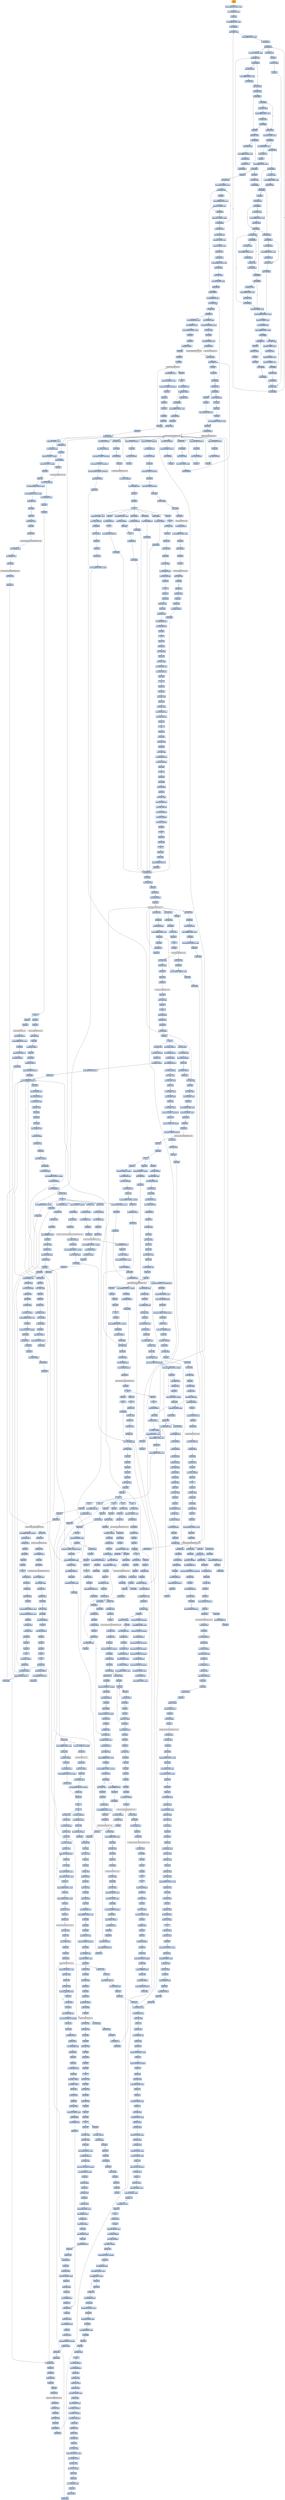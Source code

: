 digraph G {
node[shape=rectangle,style=filled,fillcolor=lightsteelblue,color=lightsteelblue]
bgcolor="transparent"
a0x004dd7e0pusha_[label="start\npusha ",fillcolor="orange",color="lightgrey"];
a0x004dd7e1movl_0x4b8000UINT32_esi[label="0x004dd7e1\nmovl $0x4b8000<UINT32>, %esi"];
a0x004dd7e6leal__749568esi__edi[label="0x004dd7e6\nleal -749568(%esi), %edi"];
a0x004dd7ecpushl_edi[label="0x004dd7ec\npushl %edi"];
a0x004dd7edorl_0xffffffffUINT8_ebp[label="0x004dd7ed\norl $0xffffffff<UINT8>, %ebp"];
a0x004dd7f0jmp_0x004dd802[label="0x004dd7f0\njmp 0x004dd802"];
a0x004dd802movl_esi__ebx[label="0x004dd802\nmovl (%esi), %ebx"];
a0x004dd804subl_0xfffffffcUINT8_esi[label="0x004dd804\nsubl $0xfffffffc<UINT8>, %esi"];
a0x004dd807adcl_ebx_ebx[label="0x004dd807\nadcl %ebx, %ebx"];
a0x004dd809jb_0x004dd7f8[label="0x004dd809\njb 0x004dd7f8"];
a0x004dd7f8movb_esi__al[label="0x004dd7f8\nmovb (%esi), %al"];
a0x004dd7faincl_esi[label="0x004dd7fa\nincl %esi"];
a0x004dd7fbmovb_al_edi_[label="0x004dd7fb\nmovb %al, (%edi)"];
a0x004dd7fdincl_edi[label="0x004dd7fd\nincl %edi"];
a0x004dd7feaddl_ebx_ebx[label="0x004dd7fe\naddl %ebx, %ebx"];
a0x004dd800jne_0x004dd809[label="0x004dd800\njne 0x004dd809"];
a0x004dd80bmovl_0x1UINT32_eax[label="0x004dd80b\nmovl $0x1<UINT32>, %eax"];
a0x004dd810addl_ebx_ebx[label="0x004dd810\naddl %ebx, %ebx"];
a0x004dd812jne_0x004dd81b[label="0x004dd812\njne 0x004dd81b"];
a0x004dd81badcl_eax_eax[label="0x004dd81b\nadcl %eax, %eax"];
a0x004dd81daddl_ebx_ebx[label="0x004dd81d\naddl %ebx, %ebx"];
a0x004dd81fjae_0x004dd82c[label="0x004dd81f\njae 0x004dd82c"];
a0x004dd821jne_0x004dd84b[label="0x004dd821\njne 0x004dd84b"];
a0x004dd84bxorl_ecx_ecx[label="0x004dd84b\nxorl %ecx, %ecx"];
a0x004dd84dsubl_0x3UINT8_eax[label="0x004dd84d\nsubl $0x3<UINT8>, %eax"];
a0x004dd850jb_0x004dd863[label="0x004dd850\njb 0x004dd863"];
a0x004dd863addl_ebx_ebx[label="0x004dd863\naddl %ebx, %ebx"];
a0x004dd865jne_0x004dd86e[label="0x004dd865\njne 0x004dd86e"];
a0x004dd86ejb_0x004dd83c[label="0x004dd86e\njb 0x004dd83c"];
a0x004dd83caddl_ebx_ebx[label="0x004dd83c\naddl %ebx, %ebx"];
a0x004dd83ejne_0x004dd847[label="0x004dd83e\njne 0x004dd847"];
a0x004dd847adcl_ecx_ecx[label="0x004dd847\nadcl %ecx, %ecx"];
a0x004dd849jmp_0x004dd89d[label="0x004dd849\njmp 0x004dd89d"];
a0x004dd89dcmpl_0xfffffb00UINT32_ebp[label="0x004dd89d\ncmpl $0xfffffb00<UINT32>, %ebp"];
a0x004dd8a3adcl_0x2UINT8_ecx[label="0x004dd8a3\nadcl $0x2<UINT8>, %ecx"];
a0x004dd8a6leal_ediebp__edx[label="0x004dd8a6\nleal (%edi,%ebp), %edx"];
a0x004dd8a9cmpl_0xfffffffcUINT8_ebp[label="0x004dd8a9\ncmpl $0xfffffffc<UINT8>, %ebp"];
a0x004dd8acjbe_0x004dd8bc[label="0x004dd8ac\njbe 0x004dd8bc"];
a0x004dd8aemovb_edx__al[label="0x004dd8ae\nmovb (%edx), %al"];
a0x004dd8b0incl_edx[label="0x004dd8b0\nincl %edx"];
a0x004dd8b1movb_al_edi_[label="0x004dd8b1\nmovb %al, (%edi)"];
a0x004dd8b3incl_edi[label="0x004dd8b3\nincl %edi"];
a0x004dd8b4decl_ecx[label="0x004dd8b4\ndecl %ecx"];
a0x004dd8b5jne_0x004dd8ae[label="0x004dd8b5\njne 0x004dd8ae"];
a0x004dd8b7jmp_0x004dd7fe[label="0x004dd8b7\njmp 0x004dd7fe"];
a0x004dd852shll_0x8UINT8_eax[label="0x004dd852\nshll $0x8<UINT8>, %eax"];
a0x004dd855movb_esi__al[label="0x004dd855\nmovb (%esi), %al"];
a0x004dd857incl_esi[label="0x004dd857\nincl %esi"];
a0x004dd858xorl_0xffffffffUINT8_eax[label="0x004dd858\nxorl $0xffffffff<UINT8>, %eax"];
a0x004dd85bje_0x004dd8d2[label="0x004dd85b\nje 0x004dd8d2"];
a0x004dd85dsarl_eax[label="0x004dd85d\nsarl %eax"];
a0x004dd85fmovl_eax_ebp[label="0x004dd85f\nmovl %eax, %ebp"];
a0x004dd861jmp_0x004dd86e[label="0x004dd861\njmp 0x004dd86e"];
a0x004dd8bcmovl_edx__eax[label="0x004dd8bc\nmovl (%edx), %eax"];
a0x004dd8beaddl_0x4UINT8_edx[label="0x004dd8be\naddl $0x4<UINT8>, %edx"];
a0x004dd8c1movl_eax_edi_[label="0x004dd8c1\nmovl %eax, (%edi)"];
a0x004dd8c3addl_0x4UINT8_edi[label="0x004dd8c3\naddl $0x4<UINT8>, %edi"];
a0x004dd8c6subl_0x4UINT8_ecx[label="0x004dd8c6\nsubl $0x4<UINT8>, %ecx"];
a0x004dd8c9ja_0x004dd8bc[label="0x004dd8c9\nja 0x004dd8bc"];
a0x004dd8cbaddl_ecx_edi[label="0x004dd8cb\naddl %ecx, %edi"];
a0x004dd8cdjmp_0x004dd7fe[label="0x004dd8cd\njmp 0x004dd7fe"];
a0x004dd823movl_esi__ebx[label="0x004dd823\nmovl (%esi), %ebx"];
a0x004dd825subl_0xfffffffcUINT8_esi[label="0x004dd825\nsubl $0xfffffffc<UINT8>, %esi"];
a0x004dd828adcl_ebx_ebx[label="0x004dd828\nadcl %ebx, %ebx"];
a0x004dd82ajb_0x004dd84b[label="0x004dd82a\njb 0x004dd84b"];
a0x004dd870incl_ecx[label="0x004dd870\nincl %ecx"];
a0x004dd871addl_ebx_ebx[label="0x004dd871\naddl %ebx, %ebx"];
a0x004dd873jne_0x004dd87c[label="0x004dd873\njne 0x004dd87c"];
a0x004dd87cjb_0x004dd83c[label="0x004dd87c\njb 0x004dd83c"];
a0x004dd87eaddl_ebx_ebx[label="0x004dd87e\naddl %ebx, %ebx"];
a0x004dd880jne_0x004dd889[label="0x004dd880\njne 0x004dd889"];
a0x004dd889adcl_ecx_ecx[label="0x004dd889\nadcl %ecx, %ecx"];
a0x004dd88baddl_ebx_ebx[label="0x004dd88b\naddl %ebx, %ebx"];
a0x004dd88djae_0x004dd87e[label="0x004dd88d\njae 0x004dd87e"];
a0x004dd882movl_esi__ebx[label="0x004dd882\nmovl (%esi), %ebx"];
a0x004dd884subl_0xfffffffcUINT8_esi[label="0x004dd884\nsubl $0xfffffffc<UINT8>, %esi"];
a0x004dd887adcl_ebx_ebx[label="0x004dd887\nadcl %ebx, %ebx"];
a0x004dd88fjne_0x004dd89a[label="0x004dd88f\njne 0x004dd89a"];
a0x004dd89aaddl_0x2UINT8_ecx[label="0x004dd89a\naddl $0x2<UINT8>, %ecx"];
a0x004dd82cdecl_eax[label="0x004dd82c\ndecl %eax"];
a0x004dd82daddl_ebx_ebx[label="0x004dd82d\naddl %ebx, %ebx"];
a0x004dd82fjne_0x004dd838[label="0x004dd82f\njne 0x004dd838"];
a0x004dd838adcl_eax_eax[label="0x004dd838\nadcl %eax, %eax"];
a0x004dd83ajmp_0x004dd810[label="0x004dd83a\njmp 0x004dd810"];
a0x004dd814movl_esi__ebx[label="0x004dd814\nmovl (%esi), %ebx"];
a0x004dd816subl_0xfffffffcUINT8_esi[label="0x004dd816\nsubl $0xfffffffc<UINT8>, %esi"];
a0x004dd819adcl_ebx_ebx[label="0x004dd819\nadcl %ebx, %ebx"];
a0x004dd840movl_esi__ebx[label="0x004dd840\nmovl (%esi), %ebx"];
a0x004dd842subl_0xfffffffcUINT8_esi[label="0x004dd842\nsubl $0xfffffffc<UINT8>, %esi"];
a0x004dd845adcl_ebx_ebx[label="0x004dd845\nadcl %ebx, %ebx"];
a0x004dd867movl_esi__ebx[label="0x004dd867\nmovl (%esi), %ebx"];
a0x004dd869subl_0xfffffffcUINT8_esi[label="0x004dd869\nsubl $0xfffffffc<UINT8>, %esi"];
a0x004dd86cadcl_ebx_ebx[label="0x004dd86c\nadcl %ebx, %ebx"];
a0x004dd891movl_esi__ebx[label="0x004dd891\nmovl (%esi), %ebx"];
a0x004dd893subl_0xfffffffcUINT8_esi[label="0x004dd893\nsubl $0xfffffffc<UINT8>, %esi"];
a0x004dd896adcl_ebx_ebx[label="0x004dd896\nadcl %ebx, %ebx"];
a0x004dd898jae_0x004dd87e[label="0x004dd898\njae 0x004dd87e"];
a0x004dd875movl_esi__ebx[label="0x004dd875\nmovl (%esi), %ebx"];
a0x004dd877subl_0xfffffffcUINT8_esi[label="0x004dd877\nsubl $0xfffffffc<UINT8>, %esi"];
a0x004dd87aadcl_ebx_ebx[label="0x004dd87a\nadcl %ebx, %ebx"];
a0x004dd831movl_esi__ebx[label="0x004dd831\nmovl (%esi), %ebx"];
a0x004dd833subl_0xfffffffcUINT8_esi[label="0x004dd833\nsubl $0xfffffffc<UINT8>, %esi"];
a0x004dd836adcl_ebx_ebx[label="0x004dd836\nadcl %ebx, %ebx"];
a0x004dd8d2popl_esi[label="0x004dd8d2\npopl %esi"];
a0x004dd8d3movl_esi_edi[label="0x004dd8d3\nmovl %esi, %edi"];
a0x004dd8d5movl_0xfc2UINT32_ecx[label="0x004dd8d5\nmovl $0xfc2<UINT32>, %ecx"];
a0x004dd8damovb_edi__al[label="0x004dd8da\nmovb (%edi), %al"];
a0x004dd8dcincl_edi[label="0x004dd8dc\nincl %edi"];
a0x004dd8ddsubb_0xffffffe8UINT8_al[label="0x004dd8dd\nsubb $0xffffffe8<UINT8>, %al"];
a0x004dd8dfcmpb_0x1UINT8_al[label="0x004dd8df\ncmpb $0x1<UINT8>, %al"];
a0x004dd8e1ja_0x004dd8da[label="0x004dd8e1\nja 0x004dd8da"];
a0x004dd8e3cmpb_0x11UINT8_edi_[label="0x004dd8e3\ncmpb $0x11<UINT8>, (%edi)"];
a0x004dd8e6jne_0x004dd8da[label="0x004dd8e6\njne 0x004dd8da"];
a0x004dd8e8movl_edi__eax[label="0x004dd8e8\nmovl (%edi), %eax"];
a0x004dd8eamovb_0x4edi__bl[label="0x004dd8ea\nmovb 0x4(%edi), %bl"];
a0x004dd8edshrw_0x8UINT8_ax[label="0x004dd8ed\nshrw $0x8<UINT8>, %ax"];
a0x004dd8f1roll_0x10UINT8_eax[label="0x004dd8f1\nroll $0x10<UINT8>, %eax"];
a0x004dd8f4xchgb_al_ah[label="0x004dd8f4\nxchgb %al, %ah"];
a0x004dd8f6subl_edi_eax[label="0x004dd8f6\nsubl %edi, %eax"];
a0x004dd8f8subb_0xffffffe8UINT8_bl[label="0x004dd8f8\nsubb $0xffffffe8<UINT8>, %bl"];
a0x004dd8fbaddl_esi_eax[label="0x004dd8fb\naddl %esi, %eax"];
a0x004dd8fdmovl_eax_edi_[label="0x004dd8fd\nmovl %eax, (%edi)"];
a0x004dd8ffaddl_0x5UINT8_edi[label="0x004dd8ff\naddl $0x5<UINT8>, %edi"];
a0x004dd902movb_bl_al[label="0x004dd902\nmovb %bl, %al"];
a0x004dd904loop_0x004dd8df[label="0x004dd904\nloop 0x004dd8df"];
a0x004dd906leal_0xda000esi__edi[label="0x004dd906\nleal 0xda000(%esi), %edi"];
a0x004dd90cmovl_edi__eax[label="0x004dd90c\nmovl (%edi), %eax"];
a0x004dd90eorl_eax_eax[label="0x004dd90e\norl %eax, %eax"];
a0x004dd910je_0x004dd957[label="0x004dd910\nje 0x004dd957"];
a0x004dd912movl_0x4edi__ebx[label="0x004dd912\nmovl 0x4(%edi), %ebx"];
a0x004dd915leal_0xde214eaxesi__eax[label="0x004dd915\nleal 0xde214(%eax,%esi), %eax"];
a0x004dd91caddl_esi_ebx[label="0x004dd91c\naddl %esi, %ebx"];
a0x004dd91epushl_eax[label="0x004dd91e\npushl %eax"];
a0x004dd91faddl_0x8UINT8_edi[label="0x004dd91f\naddl $0x8<UINT8>, %edi"];
a0x004dd922call_0xde2fcesi_[label="0x004dd922\ncall 0xde2fc(%esi)"];
LoadLibraryA_kernel32_dll[label="LoadLibraryA@kernel32.dll",fillcolor="lightgrey",color="lightgrey"];
a0x004dd928xchgl_eax_ebp[label="0x004dd928\nxchgl %eax, %ebp"];
a0x004dd929movb_edi__al[label="0x004dd929\nmovb (%edi), %al"];
a0x004dd92bincl_edi[label="0x004dd92b\nincl %edi"];
a0x004dd92corb_al_al[label="0x004dd92c\norb %al, %al"];
a0x004dd92eje_0x004dd90c[label="0x004dd92e\nje 0x004dd90c"];
a0x004dd930movl_edi_ecx[label="0x004dd930\nmovl %edi, %ecx"];
a0x004dd932jns_0x004dd93b[label="0x004dd932\njns 0x004dd93b"];
a0x004dd93bpushl_edi[label="0x004dd93b\npushl %edi"];
a0x004dd93cdecl_eax[label="0x004dd93c\ndecl %eax"];
a0x004dd93drepnz_scasb_es_edi__al[label="0x004dd93d\nrepnz scasb %es:(%edi), %al"];
a0x004dd93fpushl_ebp[label="0x004dd93f\npushl %ebp"];
a0x004dd940call_0xde304esi_[label="0x004dd940\ncall 0xde304(%esi)"];
GetProcAddress_kernel32_dll[label="GetProcAddress@kernel32.dll",fillcolor="lightgrey",color="lightgrey"];
a0x004dd946orl_eax_eax[label="0x004dd946\norl %eax, %eax"];
a0x004dd948je_0x004dd951[label="0x004dd948\nje 0x004dd951"];
a0x004dd94amovl_eax_ebx_[label="0x004dd94a\nmovl %eax, (%ebx)"];
a0x004dd94caddl_0x4UINT8_ebx[label="0x004dd94c\naddl $0x4<UINT8>, %ebx"];
a0x004dd94fjmp_0x004dd929[label="0x004dd94f\njmp 0x004dd929"];
GetProcAddress_KERNEL32_DLL[label="GetProcAddress@KERNEL32.DLL",fillcolor="lightgrey",color="lightgrey"];
LoadLibraryA_KERNEL32_DLL[label="LoadLibraryA@KERNEL32.DLL",fillcolor="lightgrey",color="lightgrey"];
a0x004dd934movzwl_edi__eax[label="0x004dd934\nmovzwl (%edi), %eax"];
a0x004dd937incl_edi[label="0x004dd937\nincl %edi"];
a0x004dd938pushl_eax[label="0x004dd938\npushl %eax"];
a0x004dd939incl_edi[label="0x004dd939\nincl %edi"];
a0x004dd93amovl_0xaef24857UINT32_ecx[label="0x004dd93a\nmovl $0xaef24857<UINT32>, %ecx"];
a0x004dd957movl_0xde308esi__ebp[label="0x004dd957\nmovl 0xde308(%esi), %ebp"];
a0x004dd95dleal__4096esi__edi[label="0x004dd95d\nleal -4096(%esi), %edi"];
a0x004dd963movl_0x1000UINT32_ebx[label="0x004dd963\nmovl $0x1000<UINT32>, %ebx"];
a0x004dd968pushl_eax[label="0x004dd968\npushl %eax"];
a0x004dd969pushl_esp[label="0x004dd969\npushl %esp"];
a0x004dd96apushl_0x4UINT8[label="0x004dd96a\npushl $0x4<UINT8>"];
a0x004dd96cpushl_ebx[label="0x004dd96c\npushl %ebx"];
a0x004dd96dpushl_edi[label="0x004dd96d\npushl %edi"];
a0x004dd96ecall_ebp[label="0x004dd96e\ncall %ebp"];
VirtualProtect_kernel32_dll[label="VirtualProtect@kernel32.dll",fillcolor="lightgrey",color="lightgrey"];
a0x004dd970leal_0x1ffedi__eax[label="0x004dd970\nleal 0x1ff(%edi), %eax"];
a0x004dd976andb_0x7fUINT8_eax_[label="0x004dd976\nandb $0x7f<UINT8>, (%eax)"];
a0x004dd979andb_0x7fUINT8_0x28eax_[label="0x004dd979\nandb $0x7f<UINT8>, 0x28(%eax)"];
a0x004dd97dpopl_eax[label="0x004dd97d\npopl %eax"];
a0x004dd97epushl_eax[label="0x004dd97e\npushl %eax"];
a0x004dd97fpushl_esp[label="0x004dd97f\npushl %esp"];
a0x004dd980pushl_eax[label="0x004dd980\npushl %eax"];
a0x004dd981pushl_ebx[label="0x004dd981\npushl %ebx"];
a0x004dd982pushl_edi[label="0x004dd982\npushl %edi"];
a0x004dd983call_ebp[label="0x004dd983\ncall %ebp"];
a0x004dd985popl_eax[label="0x004dd985\npopl %eax"];
a0x004dd986popa_[label="0x004dd986\npopa "];
a0x004dd987leal__128esp__eax[label="0x004dd987\nleal -128(%esp), %eax"];
a0x004dd98bpushl_0x0UINT8[label="0x004dd98b\npushl $0x0<UINT8>"];
a0x004dd98dcmpl_eax_esp[label="0x004dd98d\ncmpl %eax, %esp"];
a0x004dd98fjne_0x004dd98b[label="0x004dd98f\njne 0x004dd98b"];
a0x004dd991subl_0xffffff80UINT8_esp[label="0x004dd991\nsubl $0xffffff80<UINT8>, %esp"];
a0x004dd994jmp_0x00413b0e[label="0x004dd994\njmp 0x00413b0e"];
a0x00413b0ecall_0x41f959[label="0x00413b0e\ncall 0x41f959"];
a0x0041f959movl_edi_edi[label="0x0041f959\nmovl %edi, %edi"];
a0x0041f95bpushl_ebp[label="0x0041f95b\npushl %ebp"];
a0x0041f95cmovl_esp_ebp[label="0x0041f95c\nmovl %esp, %ebp"];
a0x0041f95esubl_0x10UINT8_esp[label="0x0041f95e\nsubl $0x10<UINT8>, %esp"];
a0x0041f961movl_0x43b810_eax[label="0x0041f961\nmovl 0x43b810, %eax"];
a0x0041f966andl_0x0UINT8__8ebp_[label="0x0041f966\nandl $0x0<UINT8>, -8(%ebp)"];
a0x0041f96aandl_0x0UINT8__4ebp_[label="0x0041f96a\nandl $0x0<UINT8>, -4(%ebp)"];
a0x0041f96epushl_ebx[label="0x0041f96e\npushl %ebx"];
a0x0041f96fpushl_edi[label="0x0041f96f\npushl %edi"];
a0x0041f970movl_0xbb40e64eUINT32_edi[label="0x0041f970\nmovl $0xbb40e64e<UINT32>, %edi"];
a0x0041f975movl_0xffff0000UINT32_ebx[label="0x0041f975\nmovl $0xffff0000<UINT32>, %ebx"];
a0x0041f97acmpl_edi_eax[label="0x0041f97a\ncmpl %edi, %eax"];
a0x0041f97cje_0x41f98b[label="0x0041f97c\nje 0x41f98b"];
a0x0041f98bpushl_esi[label="0x0041f98b\npushl %esi"];
a0x0041f98cleal__8ebp__eax[label="0x0041f98c\nleal -8(%ebp), %eax"];
a0x0041f98fpushl_eax[label="0x0041f98f\npushl %eax"];
a0x0041f990call_0x432168[label="0x0041f990\ncall 0x432168"];
GetSystemTimeAsFileTime_KERNEL32_DLL[label="GetSystemTimeAsFileTime@KERNEL32.DLL",fillcolor="lightgrey",color="lightgrey"];
a0x0041f996movl__4ebp__esi[label="0x0041f996\nmovl -4(%ebp), %esi"];
a0x0041f999xorl__8ebp__esi[label="0x0041f999\nxorl -8(%ebp), %esi"];
a0x0041f99ccall_0x4322dc[label="0x0041f99c\ncall 0x4322dc"];
GetCurrentProcessId_KERNEL32_DLL[label="GetCurrentProcessId@KERNEL32.DLL",fillcolor="lightgrey",color="lightgrey"];
a0x0041f9a2xorl_eax_esi[label="0x0041f9a2\nxorl %eax, %esi"];
a0x0041f9a4call_0x432124[label="0x0041f9a4\ncall 0x432124"];
GetCurrentThreadId_KERNEL32_DLL[label="GetCurrentThreadId@KERNEL32.DLL",fillcolor="lightgrey",color="lightgrey"];
a0x0041f9aaxorl_eax_esi[label="0x0041f9aa\nxorl %eax, %esi"];
a0x0041f9accall_0x432274[label="0x0041f9ac\ncall 0x432274"];
GetTickCount_KERNEL32_DLL[label="GetTickCount@KERNEL32.DLL",fillcolor="lightgrey",color="lightgrey"];
a0x0041f9b2xorl_eax_esi[label="0x0041f9b2\nxorl %eax, %esi"];
a0x0041f9b4leal__16ebp__eax[label="0x0041f9b4\nleal -16(%ebp), %eax"];
a0x0041f9b7pushl_eax[label="0x0041f9b7\npushl %eax"];
a0x0041f9b8call_0x432128[label="0x0041f9b8\ncall 0x432128"];
QueryPerformanceCounter_KERNEL32_DLL[label="QueryPerformanceCounter@KERNEL32.DLL",fillcolor="lightgrey",color="lightgrey"];
a0x0041f9bemovl__12ebp__eax[label="0x0041f9be\nmovl -12(%ebp), %eax"];
a0x0041f9c1xorl__16ebp__eax[label="0x0041f9c1\nxorl -16(%ebp), %eax"];
a0x0041f9c4xorl_eax_esi[label="0x0041f9c4\nxorl %eax, %esi"];
a0x0041f9c6cmpl_edi_esi[label="0x0041f9c6\ncmpl %edi, %esi"];
a0x0041f9c8jne_0x41f9d1[label="0x0041f9c8\njne 0x41f9d1"];
a0x0041f9d1testl_esi_ebx[label="0x0041f9d1\ntestl %esi, %ebx"];
a0x0041f9d3jne_0x41f9dc[label="0x0041f9d3\njne 0x41f9dc"];
a0x0041f9dcmovl_esi_0x43b810[label="0x0041f9dc\nmovl %esi, 0x43b810"];
a0x0041f9e2notl_esi[label="0x0041f9e2\nnotl %esi"];
a0x0041f9e4movl_esi_0x43b814[label="0x0041f9e4\nmovl %esi, 0x43b814"];
a0x0041f9eapopl_esi[label="0x0041f9ea\npopl %esi"];
a0x0041f9ebpopl_edi[label="0x0041f9eb\npopl %edi"];
a0x0041f9ecpopl_ebx[label="0x0041f9ec\npopl %ebx"];
a0x0041f9edleave_[label="0x0041f9ed\nleave "];
a0x0041f9eeret[label="0x0041f9ee\nret"];
a0x00413b13jmp_0x413990[label="0x00413b13\njmp 0x413990"];
a0x00413990pushl_0x58UINT8[label="0x00413990\npushl $0x58<UINT8>"];
a0x00413992pushl_0x434318UINT32[label="0x00413992\npushl $0x434318<UINT32>"];
a0x00413997call_0x414d00[label="0x00413997\ncall 0x414d00"];
a0x00414d00pushl_0x414d90UINT32[label="0x00414d00\npushl $0x414d90<UINT32>"];
a0x00414d05pushl_fs_0[label="0x00414d05\npushl %fs:0"];
a0x00414d0cmovl_0x10esp__eax[label="0x00414d0c\nmovl 0x10(%esp), %eax"];
a0x00414d10movl_ebp_0x10esp_[label="0x00414d10\nmovl %ebp, 0x10(%esp)"];
a0x00414d14leal_0x10esp__ebp[label="0x00414d14\nleal 0x10(%esp), %ebp"];
a0x00414d18subl_eax_esp[label="0x00414d18\nsubl %eax, %esp"];
a0x00414d1apushl_ebx[label="0x00414d1a\npushl %ebx"];
a0x00414d1bpushl_esi[label="0x00414d1b\npushl %esi"];
a0x00414d1cpushl_edi[label="0x00414d1c\npushl %edi"];
a0x00414d1dmovl_0x43b810_eax[label="0x00414d1d\nmovl 0x43b810, %eax"];
a0x00414d22xorl_eax__4ebp_[label="0x00414d22\nxorl %eax, -4(%ebp)"];
a0x00414d25xorl_ebp_eax[label="0x00414d25\nxorl %ebp, %eax"];
a0x00414d27pushl_eax[label="0x00414d27\npushl %eax"];
a0x00414d28movl_esp__24ebp_[label="0x00414d28\nmovl %esp, -24(%ebp)"];
a0x00414d2bpushl__8ebp_[label="0x00414d2b\npushl -8(%ebp)"];
a0x00414d2emovl__4ebp__eax[label="0x00414d2e\nmovl -4(%ebp), %eax"];
a0x00414d31movl_0xfffffffeUINT32__4ebp_[label="0x00414d31\nmovl $0xfffffffe<UINT32>, -4(%ebp)"];
a0x00414d38movl_eax__8ebp_[label="0x00414d38\nmovl %eax, -8(%ebp)"];
a0x00414d3bleal__16ebp__eax[label="0x00414d3b\nleal -16(%ebp), %eax"];
a0x00414d3emovl_eax_fs_0[label="0x00414d3e\nmovl %eax, %fs:0"];
a0x00414d44ret[label="0x00414d44\nret"];
a0x0041399cxorl_esi_esi[label="0x0041399c\nxorl %esi, %esi"];
a0x0041399emovl_esi__4ebp_[label="0x0041399e\nmovl %esi, -4(%ebp)"];
a0x004139a1leal__104ebp__eax[label="0x004139a1\nleal -104(%ebp), %eax"];
a0x004139a4pushl_eax[label="0x004139a4\npushl %eax"];
a0x004139a5call_0x432218[label="0x004139a5\ncall 0x432218"];
GetStartupInfoA_KERNEL32_DLL[label="GetStartupInfoA@KERNEL32.DLL",fillcolor="lightgrey",color="lightgrey"];
a0x004139abpushl_0xfffffffeUINT8[label="0x004139ab\npushl $0xfffffffe<UINT8>"];
a0x004139adpopl_edi[label="0x004139ad\npopl %edi"];
a0x004139aemovl_edi__4ebp_[label="0x004139ae\nmovl %edi, -4(%ebp)"];
a0x004139b1movl_0x5a4dUINT32_eax[label="0x004139b1\nmovl $0x5a4d<UINT32>, %eax"];
a0x004139b6cmpw_ax_0x400000[label="0x004139b6\ncmpw %ax, 0x400000"];
a0x004139bdjne_0x4139f7[label="0x004139bd\njne 0x4139f7"];
a0x004139bfmovl_0x40003c_eax[label="0x004139bf\nmovl 0x40003c, %eax"];
a0x004139c4cmpl_0x4550UINT32_0x400000eax_[label="0x004139c4\ncmpl $0x4550<UINT32>, 0x400000(%eax)"];
a0x004139cejne_0x4139f7[label="0x004139ce\njne 0x4139f7"];
a0x004139d0movl_0x10bUINT32_ecx[label="0x004139d0\nmovl $0x10b<UINT32>, %ecx"];
a0x004139d5cmpw_cx_0x400018eax_[label="0x004139d5\ncmpw %cx, 0x400018(%eax)"];
a0x004139dcjne_0x4139f7[label="0x004139dc\njne 0x4139f7"];
a0x004139decmpl_0xeUINT8_0x400074eax_[label="0x004139de\ncmpl $0xe<UINT8>, 0x400074(%eax)"];
a0x004139e5jbe_0x4139f7[label="0x004139e5\njbe 0x4139f7"];
a0x004139e7xorl_ecx_ecx[label="0x004139e7\nxorl %ecx, %ecx"];
a0x004139e9cmpl_esi_0x4000e8eax_[label="0x004139e9\ncmpl %esi, 0x4000e8(%eax)"];
a0x004139efsetne_cl[label="0x004139ef\nsetne %cl"];
a0x004139f2movl_ecx__28ebp_[label="0x004139f2\nmovl %ecx, -28(%ebp)"];
a0x004139f5jmp_0x4139fa[label="0x004139f5\njmp 0x4139fa"];
a0x004139faxorl_ebx_ebx[label="0x004139fa\nxorl %ebx, %ebx"];
a0x004139fcincl_ebx[label="0x004139fc\nincl %ebx"];
a0x004139fdpushl_ebx[label="0x004139fd\npushl %ebx"];
a0x004139fecall_0x414f20[label="0x004139fe\ncall 0x414f20"];
a0x00414f20movl_edi_edi[label="0x00414f20\nmovl %edi, %edi"];
a0x00414f22pushl_ebp[label="0x00414f22\npushl %ebp"];
a0x00414f23movl_esp_ebp[label="0x00414f23\nmovl %esp, %ebp"];
a0x00414f25xorl_eax_eax[label="0x00414f25\nxorl %eax, %eax"];
a0x00414f27cmpl_eax_0x8ebp_[label="0x00414f27\ncmpl %eax, 0x8(%ebp)"];
a0x00414f2apushl_0x0UINT8[label="0x00414f2a\npushl $0x0<UINT8>"];
a0x00414f2csete_al[label="0x00414f2c\nsete %al"];
a0x00414f2fpushl_0x1000UINT32[label="0x00414f2f\npushl $0x1000<UINT32>"];
a0x00414f34pushl_eax[label="0x00414f34\npushl %eax"];
a0x00414f35call_0x432200[label="0x00414f35\ncall 0x432200"];
HeapCreate_KERNEL32_DLL[label="HeapCreate@KERNEL32.DLL",fillcolor="lightgrey",color="lightgrey"];
a0x00414f3bmovl_eax_0x443004[label="0x00414f3b\nmovl %eax, 0x443004"];
a0x00414f40testl_eax_eax[label="0x00414f40\ntestl %eax, %eax"];
a0x00414f42jne_0x414f46[label="0x00414f42\njne 0x414f46"];
a0x00414f46xorl_eax_eax[label="0x00414f46\nxorl %eax, %eax"];
a0x00414f48incl_eax[label="0x00414f48\nincl %eax"];
a0x00414f49movl_eax_0x4a8fa4[label="0x00414f49\nmovl %eax, 0x4a8fa4"];
a0x00414f4epopl_ebp[label="0x00414f4e\npopl %ebp"];
a0x00414f4fret[label="0x00414f4f\nret"];
a0x00413a03popl_ecx[label="0x00413a03\npopl %ecx"];
a0x00413a04testl_eax_eax[label="0x00413a04\ntestl %eax, %eax"];
a0x00413a06jne_0x413a10[label="0x00413a06\njne 0x413a10"];
a0x00413a10call_0x418e48[label="0x00413a10\ncall 0x418e48"];
a0x00418e48movl_edi_edi[label="0x00418e48\nmovl %edi, %edi"];
a0x00418e4apushl_esi[label="0x00418e4a\npushl %esi"];
a0x00418e4bpushl_edi[label="0x00418e4b\npushl %edi"];
a0x00418e4cmovl_0x432cecUINT32_esi[label="0x00418e4c\nmovl $0x432cec<UINT32>, %esi"];
a0x00418e51pushl_esi[label="0x00418e51\npushl %esi"];
a0x00418e52call_0x4321f8[label="0x00418e52\ncall 0x4321f8"];
GetModuleHandleW_KERNEL32_DLL[label="GetModuleHandleW@KERNEL32.DLL",fillcolor="lightgrey",color="lightgrey"];
a0x00418e58testl_eax_eax[label="0x00418e58\ntestl %eax, %eax"];
a0x00418e5ajne_0x418e63[label="0x00418e5a\njne 0x418e63"];
a0x00418e63movl_eax_edi[label="0x00418e63\nmovl %eax, %edi"];
a0x00418e65testl_edi_edi[label="0x00418e65\ntestl %edi, %edi"];
a0x00418e67je_0x418fcb[label="0x00418e67\nje 0x418fcb"];
a0x00418e6dmovl_0x432280_esi[label="0x00418e6d\nmovl 0x432280, %esi"];
a0x00418e73pushl_0x432d38UINT32[label="0x00418e73\npushl $0x432d38<UINT32>"];
a0x00418e78pushl_edi[label="0x00418e78\npushl %edi"];
a0x00418e79call_esi[label="0x00418e79\ncall %esi"];
a0x00418e7bpushl_0x432d2cUINT32[label="0x00418e7b\npushl $0x432d2c<UINT32>"];
a0x00418e80pushl_edi[label="0x00418e80\npushl %edi"];
a0x00418e81movl_eax_0x4436c4[label="0x00418e81\nmovl %eax, 0x4436c4"];
a0x00418e86call_esi[label="0x00418e86\ncall %esi"];
a0x00418e88pushl_0x432d20UINT32[label="0x00418e88\npushl $0x432d20<UINT32>"];
a0x00418e8dpushl_edi[label="0x00418e8d\npushl %edi"];
a0x00418e8emovl_eax_0x4436c8[label="0x00418e8e\nmovl %eax, 0x4436c8"];
a0x00418e93call_esi[label="0x00418e93\ncall %esi"];
a0x00418e95pushl_0x432d18UINT32[label="0x00418e95\npushl $0x432d18<UINT32>"];
a0x00418e9apushl_edi[label="0x00418e9a\npushl %edi"];
a0x00418e9bmovl_eax_0x4436cc[label="0x00418e9b\nmovl %eax, 0x4436cc"];
a0x00418ea0call_esi[label="0x00418ea0\ncall %esi"];
a0x00418ea2cmpl_0x0UINT8_0x4436c4[label="0x00418ea2\ncmpl $0x0<UINT8>, 0x4436c4"];
a0x00418ea9movl_0x4321b0_esi[label="0x00418ea9\nmovl 0x4321b0, %esi"];
a0x00418eafmovl_eax_0x4436d0[label="0x00418eaf\nmovl %eax, 0x4436d0"];
a0x00418eb4je_0x418ecc[label="0x00418eb4\nje 0x418ecc"];
a0x00418eb6cmpl_0x0UINT8_0x4436c8[label="0x00418eb6\ncmpl $0x0<UINT8>, 0x4436c8"];
a0x00418ebdje_0x418ecc[label="0x00418ebd\nje 0x418ecc"];
a0x00418ebfcmpl_0x0UINT8_0x4436cc[label="0x00418ebf\ncmpl $0x0<UINT8>, 0x4436cc"];
a0x00418ec6je_0x418ecc[label="0x00418ec6\nje 0x418ecc"];
a0x00418ec8testl_eax_eax[label="0x00418ec8\ntestl %eax, %eax"];
a0x00418ecajne_0x418ef0[label="0x00418eca\njne 0x418ef0"];
a0x00418ef0call_0x4321b4[label="0x00418ef0\ncall 0x4321b4"];
TlsAlloc_KERNEL32_DLL[label="TlsAlloc@KERNEL32.DLL",fillcolor="lightgrey",color="lightgrey"];
a0x00418ef6movl_eax_0x43c1ac[label="0x00418ef6\nmovl %eax, 0x43c1ac"];
a0x00418efbcmpl_0xffffffffUINT8_eax[label="0x00418efb\ncmpl $0xffffffff<UINT8>, %eax"];
a0x00418efeje_0x418fd0[label="0x00418efe\nje 0x418fd0"];
a0x00418f04pushl_0x4436c8[label="0x00418f04\npushl 0x4436c8"];
a0x00418f0apushl_eax[label="0x00418f0a\npushl %eax"];
a0x00418f0bcall_esi[label="0x00418f0b\ncall %esi"];
TlsSetValue_KERNEL32_DLL[label="TlsSetValue@KERNEL32.DLL",fillcolor="lightgrey",color="lightgrey"];
a0x00418f0dtestl_eax_eax[label="0x00418f0d\ntestl %eax, %eax"];
a0x00418f0fje_0x418fd0[label="0x00418f0f\nje 0x418fd0"];
a0x00418f15call_0x41532c[label="0x00418f15\ncall 0x41532c"];
a0x0041532cmovl_edi_edi[label="0x0041532c\nmovl %edi, %edi"];
a0x0041532epushl_esi[label="0x0041532e\npushl %esi"];
a0x0041532fcall_0x4189f3[label="0x0041532f\ncall 0x4189f3"];
a0x004189f3pushl_0x0UINT8[label="0x004189f3\npushl $0x0<UINT8>"];
a0x004189f5call_0x418981[label="0x004189f5\ncall 0x418981"];
a0x00418981movl_edi_edi[label="0x00418981\nmovl %edi, %edi"];
a0x00418983pushl_ebp[label="0x00418983\npushl %ebp"];
a0x00418984movl_esp_ebp[label="0x00418984\nmovl %esp, %ebp"];
a0x00418986pushl_esi[label="0x00418986\npushl %esi"];
a0x00418987pushl_0x43c1ac[label="0x00418987\npushl 0x43c1ac"];
a0x0041898dmovl_0x4321b8_esi[label="0x0041898d\nmovl 0x4321b8, %esi"];
a0x00418993call_esi[label="0x00418993\ncall %esi"];
TlsGetValue_KERNEL32_DLL[label="TlsGetValue@KERNEL32.DLL",fillcolor="lightgrey",color="lightgrey"];
a0x00418995testl_eax_eax[label="0x00418995\ntestl %eax, %eax"];
a0x00418997je_0x4189ba[label="0x00418997\nje 0x4189ba"];
a0x00418999movl_0x43c1a8_eax[label="0x00418999\nmovl 0x43c1a8, %eax"];
a0x0041899ecmpl_0xffffffffUINT8_eax[label="0x0041899e\ncmpl $0xffffffff<UINT8>, %eax"];
a0x004189a1je_0x4189ba[label="0x004189a1\nje 0x4189ba"];
a0x004189bamovl_0x432cecUINT32_esi[label="0x004189ba\nmovl $0x432cec<UINT32>, %esi"];
a0x004189bfpushl_esi[label="0x004189bf\npushl %esi"];
a0x004189c0call_0x4321f8[label="0x004189c0\ncall 0x4321f8"];
a0x004189c6testl_eax_eax[label="0x004189c6\ntestl %eax, %eax"];
a0x004189c8jne_0x4189d5[label="0x004189c8\njne 0x4189d5"];
a0x004189d5pushl_0x432cdcUINT32[label="0x004189d5\npushl $0x432cdc<UINT32>"];
a0x004189dapushl_eax[label="0x004189da\npushl %eax"];
a0x004189dbcall_0x432280[label="0x004189db\ncall 0x432280"];
a0x004189e1testl_eax_eax[label="0x004189e1\ntestl %eax, %eax"];
a0x004189e3je_0x4189ed[label="0x004189e3\nje 0x4189ed"];
a0x004189e5pushl_0x8ebp_[label="0x004189e5\npushl 0x8(%ebp)"];
a0x004189e8call_eax[label="0x004189e8\ncall %eax"];
EncodePointer_KERNEL32_DLL[label="EncodePointer@KERNEL32.DLL",fillcolor="lightgrey",color="lightgrey"];
a0x004189eamovl_eax_0x8ebp_[label="0x004189ea\nmovl %eax, 0x8(%ebp)"];
a0x004189edmovl_0x8ebp__eax[label="0x004189ed\nmovl 0x8(%ebp), %eax"];
a0x004189f0popl_esi[label="0x004189f0\npopl %esi"];
a0x004189f1popl_ebp[label="0x004189f1\npopl %ebp"];
a0x004189f2ret[label="0x004189f2\nret"];
a0x004189fapopl_ecx[label="0x004189fa\npopl %ecx"];
a0x004189fbret[label="0x004189fb\nret"];
a0x00415334movl_eax_esi[label="0x00415334\nmovl %eax, %esi"];
a0x00415336pushl_esi[label="0x00415336\npushl %esi"];
a0x00415337call_0x4156d3[label="0x00415337\ncall 0x4156d3"];
a0x004156d3movl_edi_edi[label="0x004156d3\nmovl %edi, %edi"];
a0x004156d5pushl_ebp[label="0x004156d5\npushl %ebp"];
a0x004156d6movl_esp_ebp[label="0x004156d6\nmovl %esp, %ebp"];
a0x004156d8movl_0x8ebp__eax[label="0x004156d8\nmovl 0x8(%ebp), %eax"];
a0x004156dbmovl_eax_0x443354[label="0x004156db\nmovl %eax, 0x443354"];
a0x004156e0popl_ebp[label="0x004156e0\npopl %ebp"];
a0x004156e1ret[label="0x004156e1\nret"];
a0x0041533cpushl_esi[label="0x0041533c\npushl %esi"];
a0x0041533dcall_0x41f9ef[label="0x0041533d\ncall 0x41f9ef"];
a0x0041f9efmovl_edi_edi[label="0x0041f9ef\nmovl %edi, %edi"];
a0x0041f9f1pushl_ebp[label="0x0041f9f1\npushl %ebp"];
a0x0041f9f2movl_esp_ebp[label="0x0041f9f2\nmovl %esp, %ebp"];
a0x0041f9f4movl_0x8ebp__eax[label="0x0041f9f4\nmovl 0x8(%ebp), %eax"];
a0x0041f9f7movl_eax_0x4437f4[label="0x0041f9f7\nmovl %eax, 0x4437f4"];
a0x0041f9fcpopl_ebp[label="0x0041f9fc\npopl %ebp"];
a0x0041f9fdret[label="0x0041f9fd\nret"];
a0x00415342pushl_esi[label="0x00415342\npushl %esi"];
a0x00415343call_0x41675b[label="0x00415343\ncall 0x41675b"];
a0x0041675bmovl_edi_edi[label="0x0041675b\nmovl %edi, %edi"];
a0x0041675dpushl_ebp[label="0x0041675d\npushl %ebp"];
a0x0041675emovl_esp_ebp[label="0x0041675e\nmovl %esp, %ebp"];
a0x00416760movl_0x8ebp__eax[label="0x00416760\nmovl 0x8(%ebp), %eax"];
a0x00416763movl_eax_0x44335c[label="0x00416763\nmovl %eax, 0x44335c"];
a0x00416768popl_ebp[label="0x00416768\npopl %ebp"];
a0x00416769ret[label="0x00416769\nret"];
a0x00415348pushl_esi[label="0x00415348\npushl %esi"];
a0x00415349call_0x42072a[label="0x00415349\ncall 0x42072a"];
a0x0042072amovl_edi_edi[label="0x0042072a\nmovl %edi, %edi"];
a0x0042072cpushl_ebp[label="0x0042072c\npushl %ebp"];
a0x0042072dmovl_esp_ebp[label="0x0042072d\nmovl %esp, %ebp"];
a0x0042072fmovl_0x8ebp__eax[label="0x0042072f\nmovl 0x8(%ebp), %eax"];
a0x00420732movl_eax_0x44381c[label="0x00420732\nmovl %eax, 0x44381c"];
a0x00420737popl_ebp[label="0x00420737\npopl %ebp"];
a0x00420738ret[label="0x00420738\nret"];
a0x0041534epushl_esi[label="0x0041534e\npushl %esi"];
a0x0041534fcall_0x420494[label="0x0041534f\ncall 0x420494"];
a0x00420494movl_edi_edi[label="0x00420494\nmovl %edi, %edi"];
a0x00420496pushl_ebp[label="0x00420496\npushl %ebp"];
a0x00420497movl_esp_ebp[label="0x00420497\nmovl %esp, %ebp"];
a0x00420499movl_0x8ebp__eax[label="0x00420499\nmovl 0x8(%ebp), %eax"];
a0x0042049cmovl_eax_0x443810[label="0x0042049c\nmovl %eax, 0x443810"];
a0x004204a1popl_ebp[label="0x004204a1\npopl %ebp"];
a0x004204a2ret[label="0x004204a2\nret"];
a0x00415354pushl_esi[label="0x00415354\npushl %esi"];
a0x00415355call_0x41ff98[label="0x00415355\ncall 0x41ff98"];
a0x0041ff98movl_edi_edi[label="0x0041ff98\nmovl %edi, %edi"];
a0x0041ff9apushl_ebp[label="0x0041ff9a\npushl %ebp"];
a0x0041ff9bmovl_esp_ebp[label="0x0041ff9b\nmovl %esp, %ebp"];
a0x0041ff9dmovl_0x8ebp__eax[label="0x0041ff9d\nmovl 0x8(%ebp), %eax"];
a0x0041ffa0movl_eax_0x4437fc[label="0x0041ffa0\nmovl %eax, 0x4437fc"];
a0x0041ffa5movl_eax_0x443800[label="0x0041ffa5\nmovl %eax, 0x443800"];
a0x0041ffaamovl_eax_0x443804[label="0x0041ffaa\nmovl %eax, 0x443804"];
a0x0041ffafmovl_eax_0x443808[label="0x0041ffaf\nmovl %eax, 0x443808"];
a0x0041ffb4popl_ebp[label="0x0041ffb4\npopl %ebp"];
a0x0041ffb5ret[label="0x0041ffb5\nret"];
a0x0041535apushl_esi[label="0x0041535a\npushl %esi"];
a0x0041535bcall_0x4195fd[label="0x0041535b\ncall 0x4195fd"];
a0x004195fdret[label="0x004195fd\nret"];
a0x00415360pushl_esi[label="0x00415360\npushl %esi"];
a0x00415361call_0x41ff87[label="0x00415361\ncall 0x41ff87"];
a0x0041ff87pushl_0x41ff03UINT32[label="0x0041ff87\npushl $0x41ff03<UINT32>"];
a0x0041ff8ccall_0x418981[label="0x0041ff8c\ncall 0x418981"];
a0x0041ff91popl_ecx[label="0x0041ff91\npopl %ecx"];
a0x0041ff92movl_eax_0x4437f8[label="0x0041ff92\nmovl %eax, 0x4437f8"];
a0x0041ff97ret[label="0x0041ff97\nret"];
a0x00415366pushl_0x4152f8UINT32[label="0x00415366\npushl $0x4152f8<UINT32>"];
a0x0041536bcall_0x418981[label="0x0041536b\ncall 0x418981"];
a0x00415370addl_0x24UINT8_esp[label="0x00415370\naddl $0x24<UINT8>, %esp"];
a0x00415373movl_eax_0x43b95c[label="0x00415373\nmovl %eax, 0x43b95c"];
a0x00415378popl_esi[label="0x00415378\npopl %esi"];
a0x00415379ret[label="0x00415379\nret"];
a0x00418f1apushl_0x4436c4[label="0x00418f1a\npushl 0x4436c4"];
a0x00418f20call_0x418981[label="0x00418f20\ncall 0x418981"];
a0x00418f25pushl_0x4436c8[label="0x00418f25\npushl 0x4436c8"];
a0x00418f2bmovl_eax_0x4436c4[label="0x00418f2b\nmovl %eax, 0x4436c4"];
a0x00418f30call_0x418981[label="0x00418f30\ncall 0x418981"];
a0x00418f35pushl_0x4436cc[label="0x00418f35\npushl 0x4436cc"];
a0x00418f3bmovl_eax_0x4436c8[label="0x00418f3b\nmovl %eax, 0x4436c8"];
a0x00418f40call_0x418981[label="0x00418f40\ncall 0x418981"];
a0x00418f45pushl_0x4436d0[label="0x00418f45\npushl 0x4436d0"];
a0x00418f4bmovl_eax_0x4436cc[label="0x00418f4b\nmovl %eax, 0x4436cc"];
a0x00418f50call_0x418981[label="0x00418f50\ncall 0x418981"];
a0x00418f55addl_0x10UINT8_esp[label="0x00418f55\naddl $0x10<UINT8>, %esp"];
a0x00418f58movl_eax_0x4436d0[label="0x00418f58\nmovl %eax, 0x4436d0"];
a0x00418f5dcall_0x413b18[label="0x00418f5d\ncall 0x413b18"];
a0x00413b18movl_edi_edi[label="0x00413b18\nmovl %edi, %edi"];
a0x00413b1apushl_esi[label="0x00413b1a\npushl %esi"];
a0x00413b1bpushl_edi[label="0x00413b1b\npushl %edi"];
a0x00413b1cxorl_esi_esi[label="0x00413b1c\nxorl %esi, %esi"];
a0x00413b1emovl_0x442eb0UINT32_edi[label="0x00413b1e\nmovl $0x442eb0<UINT32>, %edi"];
a0x00413b23cmpl_0x1UINT8_0x43b83cesi8_[label="0x00413b23\ncmpl $0x1<UINT8>, 0x43b83c(,%esi,8)"];
a0x00413b2bjne_0x413b4b[label="0x00413b2b\njne 0x413b4b"];
a0x00413b2dleal_0x43b838esi8__eax[label="0x00413b2d\nleal 0x43b838(,%esi,8), %eax"];
a0x00413b34movl_edi_eax_[label="0x00413b34\nmovl %edi, (%eax)"];
a0x00413b36pushl_0xfa0UINT32[label="0x00413b36\npushl $0xfa0<UINT32>"];
a0x00413b3bpushl_eax_[label="0x00413b3b\npushl (%eax)"];
a0x00413b3daddl_0x18UINT8_edi[label="0x00413b3d\naddl $0x18<UINT8>, %edi"];
a0x00413b40call_0x41f9fe[label="0x00413b40\ncall 0x41f9fe"];
a0x0041f9fepushl_0x10UINT8[label="0x0041f9fe\npushl $0x10<UINT8>"];
a0x0041fa00pushl_0x4345f8UINT32[label="0x0041fa00\npushl $0x4345f8<UINT32>"];
a0x0041fa05call_0x414d00[label="0x0041fa05\ncall 0x414d00"];
a0x0041fa0aandl_0x0UINT8__4ebp_[label="0x0041fa0a\nandl $0x0<UINT8>, -4(%ebp)"];
a0x0041fa0epushl_0xcebp_[label="0x0041fa0e\npushl 0xc(%ebp)"];
a0x0041fa11pushl_0x8ebp_[label="0x0041fa11\npushl 0x8(%ebp)"];
a0x0041fa14call_0x432164[label="0x0041fa14\ncall 0x432164"];
InitializeCriticalSectionAndSpinCount_KERNEL32_DLL[label="InitializeCriticalSectionAndSpinCount@KERNEL32.DLL",fillcolor="lightgrey",color="lightgrey"];
a0x0041fa1amovl_eax__28ebp_[label="0x0041fa1a\nmovl %eax, -28(%ebp)"];
a0x0041fa1djmp_0x41fa4e[label="0x0041fa1d\njmp 0x41fa4e"];
a0x0041fa4emovl_0xfffffffeUINT32__4ebp_[label="0x0041fa4e\nmovl $0xfffffffe<UINT32>, -4(%ebp)"];
a0x0041fa55movl__28ebp__eax[label="0x0041fa55\nmovl -28(%ebp), %eax"];
a0x0041fa58call_0x414d45[label="0x0041fa58\ncall 0x414d45"];
a0x00414d45movl__16ebp__ecx[label="0x00414d45\nmovl -16(%ebp), %ecx"];
a0x00414d48movl_ecx_fs_0[label="0x00414d48\nmovl %ecx, %fs:0"];
a0x00414d4fpopl_ecx[label="0x00414d4f\npopl %ecx"];
a0x00414d50popl_edi[label="0x00414d50\npopl %edi"];
a0x00414d51popl_edi[label="0x00414d51\npopl %edi"];
a0x00414d52popl_esi[label="0x00414d52\npopl %esi"];
a0x00414d53popl_ebx[label="0x00414d53\npopl %ebx"];
a0x00414d54movl_ebp_esp[label="0x00414d54\nmovl %ebp, %esp"];
a0x00414d56popl_ebp[label="0x00414d56\npopl %ebp"];
a0x00414d57pushl_ecx[label="0x00414d57\npushl %ecx"];
a0x00414d58ret[label="0x00414d58\nret"];
a0x0041fa5dret[label="0x0041fa5d\nret"];
a0x00413b45popl_ecx[label="0x00413b45\npopl %ecx"];
a0x00413b46popl_ecx[label="0x00413b46\npopl %ecx"];
a0x00413b47testl_eax_eax[label="0x00413b47\ntestl %eax, %eax"];
a0x00413b49je_0x413b57[label="0x00413b49\nje 0x413b57"];
a0x00413b4bincl_esi[label="0x00413b4b\nincl %esi"];
a0x00413b4ccmpl_0x24UINT8_esi[label="0x00413b4c\ncmpl $0x24<UINT8>, %esi"];
a0x00413b4fjl_0x413b23[label="0x00413b4f\njl 0x413b23"];
a0x00413b51xorl_eax_eax[label="0x00413b51\nxorl %eax, %eax"];
a0x00413b53incl_eax[label="0x00413b53\nincl %eax"];
a0x00413b54popl_edi[label="0x00413b54\npopl %edi"];
a0x00413b55popl_esi[label="0x00413b55\npopl %esi"];
a0x00413b56ret[label="0x00413b56\nret"];
a0x00418f62testl_eax_eax[label="0x00418f62\ntestl %eax, %eax"];
a0x00418f64je_0x418fcb[label="0x00418f64\nje 0x418fcb"];
a0x00418f66pushl_0x418c9fUINT32[label="0x00418f66\npushl $0x418c9f<UINT32>"];
a0x00418f6bpushl_0x4436c4[label="0x00418f6b\npushl 0x4436c4"];
a0x00418f71call_0x4189fc[label="0x00418f71\ncall 0x4189fc"];
a0x004189fcmovl_edi_edi[label="0x004189fc\nmovl %edi, %edi"];
a0x004189fepushl_ebp[label="0x004189fe\npushl %ebp"];
a0x004189ffmovl_esp_ebp[label="0x004189ff\nmovl %esp, %ebp"];
a0x00418a01pushl_esi[label="0x00418a01\npushl %esi"];
a0x00418a02pushl_0x43c1ac[label="0x00418a02\npushl 0x43c1ac"];
a0x00418a08movl_0x4321b8_esi[label="0x00418a08\nmovl 0x4321b8, %esi"];
a0x00418a0ecall_esi[label="0x00418a0e\ncall %esi"];
a0x00418a10testl_eax_eax[label="0x00418a10\ntestl %eax, %eax"];
a0x00418a12je_0x418a35[label="0x00418a12\nje 0x418a35"];
a0x00418a14movl_0x43c1a8_eax[label="0x00418a14\nmovl 0x43c1a8, %eax"];
a0x00418a19cmpl_0xffffffffUINT8_eax[label="0x00418a19\ncmpl $0xffffffff<UINT8>, %eax"];
a0x00418a1cje_0x418a35[label="0x00418a1c\nje 0x418a35"];
a0x00418a35movl_0x432cecUINT32_esi[label="0x00418a35\nmovl $0x432cec<UINT32>, %esi"];
a0x00418a3apushl_esi[label="0x00418a3a\npushl %esi"];
a0x00418a3bcall_0x4321f8[label="0x00418a3b\ncall 0x4321f8"];
a0x00418a41testl_eax_eax[label="0x00418a41\ntestl %eax, %eax"];
a0x00418a43jne_0x418a50[label="0x00418a43\njne 0x418a50"];
a0x00418a50pushl_0x432d08UINT32[label="0x00418a50\npushl $0x432d08<UINT32>"];
a0x00418a55pushl_eax[label="0x00418a55\npushl %eax"];
a0x00418a56call_0x432280[label="0x00418a56\ncall 0x432280"];
a0x00418a5ctestl_eax_eax[label="0x00418a5c\ntestl %eax, %eax"];
a0x00418a5eje_0x418a68[label="0x00418a5e\nje 0x418a68"];
a0x00418a60pushl_0x8ebp_[label="0x00418a60\npushl 0x8(%ebp)"];
a0x00418a63call_eax[label="0x00418a63\ncall %eax"];
DecodePointer_KERNEL32_DLL[label="DecodePointer@KERNEL32.DLL",fillcolor="lightgrey",color="lightgrey"];
a0x00418a65movl_eax_0x8ebp_[label="0x00418a65\nmovl %eax, 0x8(%ebp)"];
a0x00418a68movl_0x8ebp__eax[label="0x00418a68\nmovl 0x8(%ebp), %eax"];
a0x00418a6bpopl_esi[label="0x00418a6b\npopl %esi"];
a0x00418a6cpopl_ebp[label="0x00418a6c\npopl %ebp"];
a0x00418a6dret[label="0x00418a6d\nret"];
a0x00418f76popl_ecx[label="0x00418f76\npopl %ecx"];
a0x00418f77call_eax[label="0x00418f77\ncall %eax"];
FlsAlloc_KERNEL32_DLL[label="FlsAlloc@KERNEL32.DLL",fillcolor="lightgrey",color="lightgrey"];
a0x00418f79movl_eax_0x43c1a8[label="0x00418f79\nmovl %eax, 0x43c1a8"];
a0x00418f7ecmpl_0xffffffffUINT8_eax[label="0x00418f7e\ncmpl $0xffffffff<UINT8>, %eax"];
a0x00418f81je_0x418fcb[label="0x00418f81\nje 0x418fcb"];
a0x00418f83pushl_0x214UINT32[label="0x00418f83\npushl $0x214<UINT32>"];
a0x00418f88pushl_0x1UINT8[label="0x00418f88\npushl $0x1<UINT8>"];
a0x00418f8acall_0x419833[label="0x00418f8a\ncall 0x419833"];
a0x00419833movl_edi_edi[label="0x00419833\nmovl %edi, %edi"];
a0x00419835pushl_ebp[label="0x00419835\npushl %ebp"];
a0x00419836movl_esp_ebp[label="0x00419836\nmovl %esp, %ebp"];
a0x00419838pushl_esi[label="0x00419838\npushl %esi"];
a0x00419839pushl_edi[label="0x00419839\npushl %edi"];
a0x0041983axorl_esi_esi[label="0x0041983a\nxorl %esi, %esi"];
a0x0041983cpushl_0x0UINT8[label="0x0041983c\npushl $0x0<UINT8>"];
a0x0041983epushl_0xcebp_[label="0x0041983e\npushl 0xc(%ebp)"];
a0x00419841pushl_0x8ebp_[label="0x00419841\npushl 0x8(%ebp)"];
a0x00419844call_0x428ffc[label="0x00419844\ncall 0x428ffc"];
a0x00428ffcpushl_0xcUINT8[label="0x00428ffc\npushl $0xc<UINT8>"];
a0x00428ffepushl_0x434718UINT32[label="0x00428ffe\npushl $0x434718<UINT32>"];
a0x00429003call_0x414d00[label="0x00429003\ncall 0x414d00"];
a0x00429008movl_0x8ebp__ecx[label="0x00429008\nmovl 0x8(%ebp), %ecx"];
a0x0042900bxorl_edi_edi[label="0x0042900b\nxorl %edi, %edi"];
a0x0042900dcmpl_edi_ecx[label="0x0042900d\ncmpl %edi, %ecx"];
a0x0042900fjbe_0x42903f[label="0x0042900f\njbe 0x42903f"];
a0x00429011pushl_0xffffffe0UINT8[label="0x00429011\npushl $0xffffffe0<UINT8>"];
a0x00429013popl_eax[label="0x00429013\npopl %eax"];
a0x00429014xorl_edx_edx[label="0x00429014\nxorl %edx, %edx"];
a0x00429016divl_ecx_eax[label="0x00429016\ndivl %ecx, %eax"];
a0x00429018cmpl_0xcebp__eax[label="0x00429018\ncmpl 0xc(%ebp), %eax"];
a0x0042901bsbbl_eax_eax[label="0x0042901b\nsbbl %eax, %eax"];
a0x0042901dincl_eax[label="0x0042901d\nincl %eax"];
a0x0042901ejne_0x42903f[label="0x0042901e\njne 0x42903f"];
a0x0042903fimull_0xcebp__ecx[label="0x0042903f\nimull 0xc(%ebp), %ecx"];
a0x00429043movl_ecx_esi[label="0x00429043\nmovl %ecx, %esi"];
a0x00429045movl_esi_0x8ebp_[label="0x00429045\nmovl %esi, 0x8(%ebp)"];
a0x00429048cmpl_edi_esi[label="0x00429048\ncmpl %edi, %esi"];
a0x0042904ajne_0x42904f[label="0x0042904a\njne 0x42904f"];
a0x0042904fxorl_ebx_ebx[label="0x0042904f\nxorl %ebx, %ebx"];
a0x00429051movl_ebx__28ebp_[label="0x00429051\nmovl %ebx, -28(%ebp)"];
a0x00429054cmpl_0xffffffe0UINT8_esi[label="0x00429054\ncmpl $0xffffffe0<UINT8>, %esi"];
a0x00429057ja_0x4290c2[label="0x00429057\nja 0x4290c2"];
a0x00429059cmpl_0x3UINT8_0x4a8fa4[label="0x00429059\ncmpl $0x3<UINT8>, 0x4a8fa4"];
a0x00429060jne_0x4290ad[label="0x00429060\njne 0x4290ad"];
a0x004290adcmpl_edi_ebx[label="0x004290ad\ncmpl %edi, %ebx"];
a0x004290afjne_0x429112[label="0x004290af\njne 0x429112"];
a0x004290b1pushl_esi[label="0x004290b1\npushl %esi"];
a0x004290b2pushl_0x8UINT8[label="0x004290b2\npushl $0x8<UINT8>"];
a0x004290b4pushl_0x443004[label="0x004290b4\npushl 0x443004"];
a0x004290bacall_0x432114[label="0x004290ba\ncall 0x432114"];
HeapAlloc_KERNEL32_DLL[label="HeapAlloc@KERNEL32.DLL",fillcolor="lightgrey",color="lightgrey"];
a0x004290c0movl_eax_ebx[label="0x004290c0\nmovl %eax, %ebx"];
a0x004290c2cmpl_edi_ebx[label="0x004290c2\ncmpl %edi, %ebx"];
a0x004290c4jne_0x429112[label="0x004290c4\njne 0x429112"];
a0x00429112movl_ebx_eax[label="0x00429112\nmovl %ebx, %eax"];
a0x00429114call_0x414d45[label="0x00429114\ncall 0x414d45"];
a0x00429119ret[label="0x00429119\nret"];
a0x00419849movl_eax_edi[label="0x00419849\nmovl %eax, %edi"];
a0x0041984baddl_0xcUINT8_esp[label="0x0041984b\naddl $0xc<UINT8>, %esp"];
a0x0041984etestl_edi_edi[label="0x0041984e\ntestl %edi, %edi"];
a0x00419850jne_0x419879[label="0x00419850\njne 0x419879"];
a0x00419879movl_edi_eax[label="0x00419879\nmovl %edi, %eax"];
a0x0041987bpopl_edi[label="0x0041987b\npopl %edi"];
a0x0041987cpopl_esi[label="0x0041987c\npopl %esi"];
a0x0041987dpopl_ebp[label="0x0041987d\npopl %ebp"];
a0x0041987eret[label="0x0041987e\nret"];
a0x00418f8fmovl_eax_esi[label="0x00418f8f\nmovl %eax, %esi"];
a0x00418f91popl_ecx[label="0x00418f91\npopl %ecx"];
a0x00418f92popl_ecx[label="0x00418f92\npopl %ecx"];
a0x00418f93testl_esi_esi[label="0x00418f93\ntestl %esi, %esi"];
a0x00418f95je_0x418fcb[label="0x00418f95\nje 0x418fcb"];
a0x00418f97pushl_esi[label="0x00418f97\npushl %esi"];
a0x00418f98pushl_0x43c1a8[label="0x00418f98\npushl 0x43c1a8"];
a0x00418f9epushl_0x4436cc[label="0x00418f9e\npushl 0x4436cc"];
a0x00418fa4call_0x4189fc[label="0x00418fa4\ncall 0x4189fc"];
a0x00418a1epushl_eax[label="0x00418a1e\npushl %eax"];
a0x00418a1fpushl_0x43c1ac[label="0x00418a1f\npushl 0x43c1ac"];
a0x00418a25call_esi[label="0x00418a25\ncall %esi"];
a0x00418a27call_eax[label="0x00418a27\ncall %eax"];
FlsGetValue_KERNEL32_DLL[label="FlsGetValue@KERNEL32.DLL",fillcolor="lightgrey",color="lightgrey"];
a0x00418a29testl_eax_eax[label="0x00418a29\ntestl %eax, %eax"];
a0x00418a2bje_0x418a35[label="0x00418a2b\nje 0x418a35"];
a0x00418fa9popl_ecx[label="0x00418fa9\npopl %ecx"];
a0x00418faacall_eax[label="0x00418faa\ncall %eax"];
FlsSetValue_KERNEL32_DLL[label="FlsSetValue@KERNEL32.DLL",fillcolor="lightgrey",color="lightgrey"];
a0x00418factestl_eax_eax[label="0x00418fac\ntestl %eax, %eax"];
a0x00418faeje_0x418fcb[label="0x00418fae\nje 0x418fcb"];
a0x00418fb0pushl_0x0UINT8[label="0x00418fb0\npushl $0x0<UINT8>"];
a0x00418fb2pushl_esi[label="0x00418fb2\npushl %esi"];
a0x00418fb3call_0x418b25[label="0x00418fb3\ncall 0x418b25"];
a0x00418b25pushl_0xcUINT8[label="0x00418b25\npushl $0xc<UINT8>"];
a0x00418b27pushl_0x434488UINT32[label="0x00418b27\npushl $0x434488<UINT32>"];
a0x00418b2ccall_0x414d00[label="0x00418b2c\ncall 0x414d00"];
a0x00418b31movl_0x432cecUINT32_esi[label="0x00418b31\nmovl $0x432cec<UINT32>, %esi"];
a0x00418b36pushl_esi[label="0x00418b36\npushl %esi"];
a0x00418b37call_0x4321f8[label="0x00418b37\ncall 0x4321f8"];
a0x00418b3dtestl_eax_eax[label="0x00418b3d\ntestl %eax, %eax"];
a0x00418b3fjne_0x418b48[label="0x00418b3f\njne 0x418b48"];
a0x00418b48movl_eax__28ebp_[label="0x00418b48\nmovl %eax, -28(%ebp)"];
a0x00418b4bmovl_0x8ebp__esi[label="0x00418b4b\nmovl 0x8(%ebp), %esi"];
a0x00418b4emovl_0x432d48UINT32_0x5cesi_[label="0x00418b4e\nmovl $0x432d48<UINT32>, 0x5c(%esi)"];
a0x00418b55xorl_edi_edi[label="0x00418b55\nxorl %edi, %edi"];
a0x00418b57incl_edi[label="0x00418b57\nincl %edi"];
a0x00418b58movl_edi_0x14esi_[label="0x00418b58\nmovl %edi, 0x14(%esi)"];
a0x00418b5btestl_eax_eax[label="0x00418b5b\ntestl %eax, %eax"];
a0x00418b5dje_0x418b83[label="0x00418b5d\nje 0x418b83"];
a0x00418b5fpushl_0x432cdcUINT32[label="0x00418b5f\npushl $0x432cdc<UINT32>"];
a0x00418b64pushl_eax[label="0x00418b64\npushl %eax"];
a0x00418b65movl_0x432280_ebx[label="0x00418b65\nmovl 0x432280, %ebx"];
a0x00418b6bcall_ebx[label="0x00418b6b\ncall %ebx"];
a0x00418b6dmovl_eax_0x1f8esi_[label="0x00418b6d\nmovl %eax, 0x1f8(%esi)"];
a0x00418b73pushl_0x432d08UINT32[label="0x00418b73\npushl $0x432d08<UINT32>"];
a0x00418b78pushl__28ebp_[label="0x00418b78\npushl -28(%ebp)"];
a0x00418b7bcall_ebx[label="0x00418b7b\ncall %ebx"];
a0x00418b7dmovl_eax_0x1fcesi_[label="0x00418b7d\nmovl %eax, 0x1fc(%esi)"];
a0x00418b83movl_edi_0x70esi_[label="0x00418b83\nmovl %edi, 0x70(%esi)"];
a0x00418b86movb_0x43UINT8_0xc8esi_[label="0x00418b86\nmovb $0x43<UINT8>, 0xc8(%esi)"];
a0x00418b8dmovb_0x43UINT8_0x14besi_[label="0x00418b8d\nmovb $0x43<UINT8>, 0x14b(%esi)"];
a0x00418b94movl_0x43bb90UINT32_0x68esi_[label="0x00418b94\nmovl $0x43bb90<UINT32>, 0x68(%esi)"];
a0x00418b9bpushl_0xdUINT8[label="0x00418b9b\npushl $0xd<UINT8>"];
a0x00418b9dcall_0x413cac[label="0x00418b9d\ncall 0x413cac"];
a0x00413cacmovl_edi_edi[label="0x00413cac\nmovl %edi, %edi"];
a0x00413caepushl_ebp[label="0x00413cae\npushl %ebp"];
a0x00413cafmovl_esp_ebp[label="0x00413caf\nmovl %esp, %ebp"];
a0x00413cb1movl_0x8ebp__eax[label="0x00413cb1\nmovl 0x8(%ebp), %eax"];
a0x00413cb4pushl_esi[label="0x00413cb4\npushl %esi"];
a0x00413cb5leal_0x43b838eax8__esi[label="0x00413cb5\nleal 0x43b838(,%eax,8), %esi"];
a0x00413cbccmpl_0x0UINT8_esi_[label="0x00413cbc\ncmpl $0x0<UINT8>, (%esi)"];
a0x00413cbfjne_0x413cd4[label="0x00413cbf\njne 0x413cd4"];
a0x00413cd4pushl_esi_[label="0x00413cd4\npushl (%esi)"];
a0x00413cd6call_0x43216c[label="0x00413cd6\ncall 0x43216c"];
EnterCriticalSection_KERNEL32_DLL[label="EnterCriticalSection@KERNEL32.DLL",fillcolor="lightgrey",color="lightgrey"];
a0x00413cdcpopl_esi[label="0x00413cdc\npopl %esi"];
a0x00413cddpopl_ebp[label="0x00413cdd\npopl %ebp"];
a0x00413cderet[label="0x00413cde\nret"];
a0x00418ba2popl_ecx[label="0x00418ba2\npopl %ecx"];
a0x00418ba3andl_0x0UINT8__4ebp_[label="0x00418ba3\nandl $0x0<UINT8>, -4(%ebp)"];
a0x00418ba7pushl_0x68esi_[label="0x00418ba7\npushl 0x68(%esi)"];
a0x00418baacall_0x4321cc[label="0x00418baa\ncall 0x4321cc"];
InterlockedIncrement_KERNEL32_DLL[label="InterlockedIncrement@KERNEL32.DLL",fillcolor="lightgrey",color="lightgrey"];
a0x00418bb0movl_0xfffffffeUINT32__4ebp_[label="0x00418bb0\nmovl $0xfffffffe<UINT32>, -4(%ebp)"];
a0x00418bb7call_0x418bfa[label="0x00418bb7\ncall 0x418bfa"];
a0x00418bfapushl_0xdUINT8[label="0x00418bfa\npushl $0xd<UINT8>"];
a0x00418bfccall_0x413bba[label="0x00418bfc\ncall 0x413bba"];
a0x00413bbamovl_edi_edi[label="0x00413bba\nmovl %edi, %edi"];
a0x00413bbcpushl_ebp[label="0x00413bbc\npushl %ebp"];
a0x00413bbdmovl_esp_ebp[label="0x00413bbd\nmovl %esp, %ebp"];
a0x00413bbfmovl_0x8ebp__eax[label="0x00413bbf\nmovl 0x8(%ebp), %eax"];
a0x00413bc2pushl_0x43b838eax8_[label="0x00413bc2\npushl 0x43b838(,%eax,8)"];
a0x00413bc9call_0x432228[label="0x00413bc9\ncall 0x432228"];
LeaveCriticalSection_KERNEL32_DLL[label="LeaveCriticalSection@KERNEL32.DLL",fillcolor="lightgrey",color="lightgrey"];
a0x00413bcfpopl_ebp[label="0x00413bcf\npopl %ebp"];
a0x00413bd0ret[label="0x00413bd0\nret"];
a0x00418c01popl_ecx[label="0x00418c01\npopl %ecx"];
a0x00418c02ret[label="0x00418c02\nret"];
a0x00418bbcpushl_0xcUINT8[label="0x00418bbc\npushl $0xc<UINT8>"];
a0x00418bbecall_0x413cac[label="0x00418bbe\ncall 0x413cac"];
a0x00418bc3popl_ecx[label="0x00418bc3\npopl %ecx"];
a0x00418bc4movl_edi__4ebp_[label="0x00418bc4\nmovl %edi, -4(%ebp)"];
a0x00418bc7movl_0xcebp__eax[label="0x00418bc7\nmovl 0xc(%ebp), %eax"];
a0x00418bcamovl_eax_0x6cesi_[label="0x00418bca\nmovl %eax, 0x6c(%esi)"];
a0x00418bcdtestl_eax_eax[label="0x00418bcd\ntestl %eax, %eax"];
a0x00418bcfjne_0x418bd9[label="0x00418bcf\njne 0x418bd9"];
a0x00418bd1movl_0x43c198_eax[label="0x00418bd1\nmovl 0x43c198, %eax"];
a0x00418bd6movl_eax_0x6cesi_[label="0x00418bd6\nmovl %eax, 0x6c(%esi)"];
a0x00418bd9pushl_0x6cesi_[label="0x00418bd9\npushl 0x6c(%esi)"];
a0x00418bdccall_0x417813[label="0x00418bdc\ncall 0x417813"];
a0x00417813movl_edi_edi[label="0x00417813\nmovl %edi, %edi"];
a0x00417815pushl_ebp[label="0x00417815\npushl %ebp"];
a0x00417816movl_esp_ebp[label="0x00417816\nmovl %esp, %ebp"];
a0x00417818pushl_ebx[label="0x00417818\npushl %ebx"];
a0x00417819pushl_esi[label="0x00417819\npushl %esi"];
a0x0041781amovl_0x4321cc_esi[label="0x0041781a\nmovl 0x4321cc, %esi"];
a0x00417820pushl_edi[label="0x00417820\npushl %edi"];
a0x00417821movl_0x8ebp__edi[label="0x00417821\nmovl 0x8(%ebp), %edi"];
a0x00417824pushl_edi[label="0x00417824\npushl %edi"];
a0x00417825call_esi[label="0x00417825\ncall %esi"];
a0x00417827movl_0xb0edi__eax[label="0x00417827\nmovl 0xb0(%edi), %eax"];
a0x0041782dtestl_eax_eax[label="0x0041782d\ntestl %eax, %eax"];
a0x0041782fje_0x417834[label="0x0041782f\nje 0x417834"];
a0x00417834movl_0xb8edi__eax[label="0x00417834\nmovl 0xb8(%edi), %eax"];
a0x0041783atestl_eax_eax[label="0x0041783a\ntestl %eax, %eax"];
a0x0041783cje_0x417841[label="0x0041783c\nje 0x417841"];
a0x00417841movl_0xb4edi__eax[label="0x00417841\nmovl 0xb4(%edi), %eax"];
a0x00417847testl_eax_eax[label="0x00417847\ntestl %eax, %eax"];
a0x00417849je_0x41784e[label="0x00417849\nje 0x41784e"];
a0x0041784emovl_0xc0edi__eax[label="0x0041784e\nmovl 0xc0(%edi), %eax"];
a0x00417854testl_eax_eax[label="0x00417854\ntestl %eax, %eax"];
a0x00417856je_0x41785b[label="0x00417856\nje 0x41785b"];
a0x0041785bleal_0x50edi__ebx[label="0x0041785b\nleal 0x50(%edi), %ebx"];
a0x0041785emovl_0x6UINT32_0x8ebp_[label="0x0041785e\nmovl $0x6<UINT32>, 0x8(%ebp)"];
a0x00417865cmpl_0x43c0b8UINT32__8ebx_[label="0x00417865\ncmpl $0x43c0b8<UINT32>, -8(%ebx)"];
a0x0041786cje_0x417877[label="0x0041786c\nje 0x417877"];
a0x0041786emovl_ebx__eax[label="0x0041786e\nmovl (%ebx), %eax"];
a0x00417870testl_eax_eax[label="0x00417870\ntestl %eax, %eax"];
a0x00417872je_0x417877[label="0x00417872\nje 0x417877"];
a0x00417877cmpl_0x0UINT8__4ebx_[label="0x00417877\ncmpl $0x0<UINT8>, -4(%ebx)"];
a0x0041787bje_0x417887[label="0x0041787b\nje 0x417887"];
a0x00417887addl_0x10UINT8_ebx[label="0x00417887\naddl $0x10<UINT8>, %ebx"];
a0x0041788adecl_0x8ebp_[label="0x0041788a\ndecl 0x8(%ebp)"];
a0x0041788djne_0x417865[label="0x0041788d\njne 0x417865"];
a0x0041788fmovl_0xd4edi__eax[label="0x0041788f\nmovl 0xd4(%edi), %eax"];
a0x00417895addl_0xb4UINT32_eax[label="0x00417895\naddl $0xb4<UINT32>, %eax"];
a0x0041789apushl_eax[label="0x0041789a\npushl %eax"];
a0x0041789bcall_esi[label="0x0041789b\ncall %esi"];
a0x0041789dpopl_edi[label="0x0041789d\npopl %edi"];
a0x0041789epopl_esi[label="0x0041789e\npopl %esi"];
a0x0041789fpopl_ebx[label="0x0041789f\npopl %ebx"];
a0x004178a0popl_ebp[label="0x004178a0\npopl %ebp"];
a0x004178a1ret[label="0x004178a1\nret"];
a0x00418be1popl_ecx[label="0x00418be1\npopl %ecx"];
a0x00418be2movl_0xfffffffeUINT32__4ebp_[label="0x00418be2\nmovl $0xfffffffe<UINT32>, -4(%ebp)"];
a0x00418be9call_0x418c03[label="0x00418be9\ncall 0x418c03"];
a0x00418c03pushl_0xcUINT8[label="0x00418c03\npushl $0xc<UINT8>"];
a0x00418c05call_0x413bba[label="0x00418c05\ncall 0x413bba"];
a0x00418c0apopl_ecx[label="0x00418c0a\npopl %ecx"];
a0x00418c0bret[label="0x00418c0b\nret"];
a0x00418beecall_0x414d45[label="0x00418bee\ncall 0x414d45"];
a0x00418bf3ret[label="0x00418bf3\nret"];
a0x00418fb8popl_ecx[label="0x00418fb8\npopl %ecx"];
a0x00418fb9popl_ecx[label="0x00418fb9\npopl %ecx"];
a0x00418fbacall_0x432124[label="0x00418fba\ncall 0x432124"];
a0x00418fc0orl_0xffffffffUINT8_0x4esi_[label="0x00418fc0\norl $0xffffffff<UINT8>, 0x4(%esi)"];
a0x00418fc4movl_eax_esi_[label="0x00418fc4\nmovl %eax, (%esi)"];
a0x00418fc6xorl_eax_eax[label="0x00418fc6\nxorl %eax, %eax"];
a0x00418fc8incl_eax[label="0x00418fc8\nincl %eax"];
a0x00418fc9jmp_0x418fd2[label="0x00418fc9\njmp 0x418fd2"];
a0x00418fd2popl_edi[label="0x00418fd2\npopl %edi"];
a0x00418fd3popl_esi[label="0x00418fd3\npopl %esi"];
a0x00418fd4ret[label="0x00418fd4\nret"];
a0x00413a15testl_eax_eax[label="0x00413a15\ntestl %eax, %eax"];
a0x00413a17jne_0x413a21[label="0x00413a17\njne 0x413a21"];
a0x00413a21call_0x41f90d[label="0x00413a21\ncall 0x41f90d"];
a0x0041f90dmovl_edi_edi[label="0x0041f90d\nmovl %edi, %edi"];
a0x0041f90fpushl_esi[label="0x0041f90f\npushl %esi"];
a0x0041f910movl_0x434180UINT32_eax[label="0x0041f910\nmovl $0x434180<UINT32>, %eax"];
a0x0041f915movl_0x434180UINT32_esi[label="0x0041f915\nmovl $0x434180<UINT32>, %esi"];
a0x0041f91apushl_edi[label="0x0041f91a\npushl %edi"];
a0x0041f91bmovl_eax_edi[label="0x0041f91b\nmovl %eax, %edi"];
a0x0041f91dcmpl_esi_eax[label="0x0041f91d\ncmpl %esi, %eax"];
a0x0041f91fjae_0x41f930[label="0x0041f91f\njae 0x41f930"];
a0x0041f930popl_edi[label="0x0041f930\npopl %edi"];
a0x0041f931popl_esi[label="0x0041f931\npopl %esi"];
a0x0041f932ret[label="0x0041f932\nret"];
a0x00413a26movl_ebx__4ebp_[label="0x00413a26\nmovl %ebx, -4(%ebp)"];
a0x00413a29call_0x41b79d[label="0x00413a29\ncall 0x41b79d"];
a0x0041b79dpushl_0x54UINT8[label="0x0041b79d\npushl $0x54<UINT8>"];
a0x0041b79fpushl_0x434598UINT32[label="0x0041b79f\npushl $0x434598<UINT32>"];
a0x0041b7a4call_0x414d00[label="0x0041b7a4\ncall 0x414d00"];
a0x0041b7a9xorl_edi_edi[label="0x0041b7a9\nxorl %edi, %edi"];
a0x0041b7abmovl_edi__4ebp_[label="0x0041b7ab\nmovl %edi, -4(%ebp)"];
a0x0041b7aeleal__100ebp__eax[label="0x0041b7ae\nleal -100(%ebp), %eax"];
a0x0041b7b1pushl_eax[label="0x0041b7b1\npushl %eax"];
a0x0041b7b2call_0x432218[label="0x0041b7b2\ncall 0x432218"];
a0x0041b7b8movl_0xfffffffeUINT32__4ebp_[label="0x0041b7b8\nmovl $0xfffffffe<UINT32>, -4(%ebp)"];
a0x0041b7bfpushl_0x40UINT8[label="0x0041b7bf\npushl $0x40<UINT8>"];
a0x0041b7c1pushl_0x20UINT8[label="0x0041b7c1\npushl $0x20<UINT8>"];
a0x0041b7c3popl_esi[label="0x0041b7c3\npopl %esi"];
a0x0041b7c4pushl_esi[label="0x0041b7c4\npushl %esi"];
a0x0041b7c5call_0x419833[label="0x0041b7c5\ncall 0x419833"];
a0x0041b7capopl_ecx[label="0x0041b7ca\npopl %ecx"];
a0x0041b7cbpopl_ecx[label="0x0041b7cb\npopl %ecx"];
a0x0041b7cccmpl_edi_eax[label="0x0041b7cc\ncmpl %edi, %eax"];
a0x0041b7ceje_0x41b9e8[label="0x0041b7ce\nje 0x41b9e8"];
a0x0041b7d4movl_eax_0x4a7e60[label="0x0041b7d4\nmovl %eax, 0x4a7e60"];
a0x0041b7d9movl_esi_0x4a7e4c[label="0x0041b7d9\nmovl %esi, 0x4a7e4c"];
a0x0041b7dfleal_0x800eax__ecx[label="0x0041b7df\nleal 0x800(%eax), %ecx"];
a0x0041b7e5jmp_0x41b817[label="0x0041b7e5\njmp 0x41b817"];
a0x0041b817cmpl_ecx_eax[label="0x0041b817\ncmpl %ecx, %eax"];
a0x0041b819jb_0x41b7e7[label="0x0041b819\njb 0x41b7e7"];
a0x0041b7e7movb_0x0UINT8_0x4eax_[label="0x0041b7e7\nmovb $0x0<UINT8>, 0x4(%eax)"];
a0x0041b7eborl_0xffffffffUINT8_eax_[label="0x0041b7eb\norl $0xffffffff<UINT8>, (%eax)"];
a0x0041b7eemovb_0xaUINT8_0x5eax_[label="0x0041b7ee\nmovb $0xa<UINT8>, 0x5(%eax)"];
a0x0041b7f2movl_edi_0x8eax_[label="0x0041b7f2\nmovl %edi, 0x8(%eax)"];
a0x0041b7f5movb_0x0UINT8_0x24eax_[label="0x0041b7f5\nmovb $0x0<UINT8>, 0x24(%eax)"];
a0x0041b7f9movb_0xaUINT8_0x25eax_[label="0x0041b7f9\nmovb $0xa<UINT8>, 0x25(%eax)"];
a0x0041b7fdmovb_0xaUINT8_0x26eax_[label="0x0041b7fd\nmovb $0xa<UINT8>, 0x26(%eax)"];
a0x0041b801movl_edi_0x38eax_[label="0x0041b801\nmovl %edi, 0x38(%eax)"];
a0x0041b804movb_0x0UINT8_0x34eax_[label="0x0041b804\nmovb $0x0<UINT8>, 0x34(%eax)"];
a0x0041b808addl_0x40UINT8_eax[label="0x0041b808\naddl $0x40<UINT8>, %eax"];
a0x0041b80bmovl_0x4a7e60_ecx[label="0x0041b80b\nmovl 0x4a7e60, %ecx"];
a0x0041b811addl_0x800UINT32_ecx[label="0x0041b811\naddl $0x800<UINT32>, %ecx"];
a0x0041b81bcmpw_di__50ebp_[label="0x0041b81b\ncmpw %di, -50(%ebp)"];
a0x0041b81fje_0x41b92f[label="0x0041b81f\nje 0x41b92f"];
a0x0041b825movl__48ebp__eax[label="0x0041b825\nmovl -48(%ebp), %eax"];
a0x0041b828cmpl_edi_eax[label="0x0041b828\ncmpl %edi, %eax"];
a0x0041b82aje_0x41b92f[label="0x0041b82a\nje 0x41b92f"];
a0x0041b830movl_eax__edi[label="0x0041b830\nmovl (%eax), %edi"];
a0x0041b832leal_0x4eax__ebx[label="0x0041b832\nleal 0x4(%eax), %ebx"];
a0x0041b835leal_ebxedi__eax[label="0x0041b835\nleal (%ebx,%edi), %eax"];
a0x0041b838movl_eax__28ebp_[label="0x0041b838\nmovl %eax, -28(%ebp)"];
a0x0041b83bmovl_0x800UINT32_esi[label="0x0041b83b\nmovl $0x800<UINT32>, %esi"];
a0x0041b840cmpl_esi_edi[label="0x0041b840\ncmpl %esi, %edi"];
a0x0041b842jl_0x41b846[label="0x0041b842\njl 0x41b846"];
a0x0041b846movl_0x1UINT32__32ebp_[label="0x0041b846\nmovl $0x1<UINT32>, -32(%ebp)"];
a0x0041b84djmp_0x41b8aa[label="0x0041b84d\njmp 0x41b8aa"];
a0x0041b8aacmpl_edi_0x4a7e4c[label="0x0041b8aa\ncmpl %edi, 0x4a7e4c"];
a0x0041b8b0jl_0x41b84f[label="0x0041b8b0\njl 0x41b84f"];
a0x0041b8b2jmp_0x41b8ba[label="0x0041b8b2\njmp 0x41b8ba"];
a0x0041b8baandl_0x0UINT8__32ebp_[label="0x0041b8ba\nandl $0x0<UINT8>, -32(%ebp)"];
a0x0041b8betestl_edi_edi[label="0x0041b8be\ntestl %edi, %edi"];
a0x0041b8c0jle_0x41b92f[label="0x0041b8c0\njle 0x41b92f"];
a0x0041b92fxorl_ebx_ebx[label="0x0041b92f\nxorl %ebx, %ebx"];
a0x0041b931movl_ebx_esi[label="0x0041b931\nmovl %ebx, %esi"];
a0x0041b933shll_0x6UINT8_esi[label="0x0041b933\nshll $0x6<UINT8>, %esi"];
a0x0041b936addl_0x4a7e60_esi[label="0x0041b936\naddl 0x4a7e60, %esi"];
a0x0041b93cmovl_esi__eax[label="0x0041b93c\nmovl (%esi), %eax"];
a0x0041b93ecmpl_0xffffffffUINT8_eax[label="0x0041b93e\ncmpl $0xffffffff<UINT8>, %eax"];
a0x0041b941je_0x41b94e[label="0x0041b941\nje 0x41b94e"];
a0x0041b94emovb_0xffffff81UINT8_0x4esi_[label="0x0041b94e\nmovb $0xffffff81<UINT8>, 0x4(%esi)"];
a0x0041b952testl_ebx_ebx[label="0x0041b952\ntestl %ebx, %ebx"];
a0x0041b954jne_0x41b95b[label="0x0041b954\njne 0x41b95b"];
a0x0041b956pushl_0xfffffff6UINT8[label="0x0041b956\npushl $0xfffffff6<UINT8>"];
a0x0041b958popl_eax[label="0x0041b958\npopl %eax"];
a0x0041b959jmp_0x41b965[label="0x0041b959\njmp 0x41b965"];
a0x0041b965pushl_eax[label="0x0041b965\npushl %eax"];
a0x0041b966call_0x4321ec[label="0x0041b966\ncall 0x4321ec"];
GetStdHandle_KERNEL32_DLL[label="GetStdHandle@KERNEL32.DLL",fillcolor="lightgrey",color="lightgrey"];
a0x0041b96cmovl_eax_edi[label="0x0041b96c\nmovl %eax, %edi"];
a0x0041b96ecmpl_0xffffffffUINT8_edi[label="0x0041b96e\ncmpl $0xffffffff<UINT8>, %edi"];
a0x0041b971je_0x41b9b6[label="0x0041b971\nje 0x41b9b6"];
a0x0041b973testl_edi_edi[label="0x0041b973\ntestl %edi, %edi"];
a0x0041b975je_0x41b9b6[label="0x0041b975\nje 0x41b9b6"];
a0x0041b977pushl_edi[label="0x0041b977\npushl %edi"];
a0x0041b978call_0x432180[label="0x0041b978\ncall 0x432180"];
GetFileType_KERNEL32_DLL[label="GetFileType@KERNEL32.DLL",fillcolor="lightgrey",color="lightgrey"];
a0x0041b97etestl_eax_eax[label="0x0041b97e\ntestl %eax, %eax"];
a0x0041b980je_0x41b9b6[label="0x0041b980\nje 0x41b9b6"];
a0x0041b982movl_edi_esi_[label="0x0041b982\nmovl %edi, (%esi)"];
a0x0041b984andl_0xffUINT32_eax[label="0x0041b984\nandl $0xff<UINT32>, %eax"];
a0x0041b989cmpl_0x2UINT8_eax[label="0x0041b989\ncmpl $0x2<UINT8>, %eax"];
a0x0041b98cjne_0x41b994[label="0x0041b98c\njne 0x41b994"];
a0x0041b98eorb_0x40UINT8_0x4esi_[label="0x0041b98e\norb $0x40<UINT8>, 0x4(%esi)"];
a0x0041b992jmp_0x41b99d[label="0x0041b992\njmp 0x41b99d"];
a0x0041b99dpushl_0xfa0UINT32[label="0x0041b99d\npushl $0xfa0<UINT32>"];
a0x0041b9a2leal_0xcesi__eax[label="0x0041b9a2\nleal 0xc(%esi), %eax"];
a0x0041b9a5pushl_eax[label="0x0041b9a5\npushl %eax"];
a0x0041b9a6call_0x41f9fe[label="0x0041b9a6\ncall 0x41f9fe"];
a0x0041b9abpopl_ecx[label="0x0041b9ab\npopl %ecx"];
a0x0041b9acpopl_ecx[label="0x0041b9ac\npopl %ecx"];
a0x0041b9adtestl_eax_eax[label="0x0041b9ad\ntestl %eax, %eax"];
a0x0041b9afje_0x41b9e8[label="0x0041b9af\nje 0x41b9e8"];
a0x0041b9b1incl_0x8esi_[label="0x0041b9b1\nincl 0x8(%esi)"];
a0x0041b9b4jmp_0x41b9c0[label="0x0041b9b4\njmp 0x41b9c0"];
a0x0041b9c0incl_ebx[label="0x0041b9c0\nincl %ebx"];
a0x0041b9c1cmpl_0x3UINT8_ebx[label="0x0041b9c1\ncmpl $0x3<UINT8>, %ebx"];
a0x0041b9c4jl_0x41b931[label="0x0041b9c4\njl 0x41b931"];
a0x0041b95bmovl_ebx_eax[label="0x0041b95b\nmovl %ebx, %eax"];
a0x0041b95ddecl_eax[label="0x0041b95d\ndecl %eax"];
a0x0041b95enegl_eax[label="0x0041b95e\nnegl %eax"];
a0x0041b960sbbl_eax_eax[label="0x0041b960\nsbbl %eax, %eax"];
a0x0041b962addl_0xfffffff5UINT8_eax[label="0x0041b962\naddl $0xfffffff5<UINT8>, %eax"];
a0x0041b9capushl_0x4a7e4c[label="0x0041b9ca\npushl 0x4a7e4c"];
a0x0041b9d0call_0x432184[label="0x0041b9d0\ncall 0x432184"];
SetHandleCount_KERNEL32_DLL[label="SetHandleCount@KERNEL32.DLL",fillcolor="lightgrey",color="lightgrey"];
a0x0041b9d6xorl_eax_eax[label="0x0041b9d6\nxorl %eax, %eax"];
a0x0041b9d8jmp_0x41b9eb[label="0x0041b9d8\njmp 0x41b9eb"];
a0x0041b9ebcall_0x414d45[label="0x0041b9eb\ncall 0x414d45"];
a0x0041b9f0ret[label="0x0041b9f0\nret"];
a0x00413a2etestl_eax_eax[label="0x00413a2e\ntestl %eax, %eax"];
a0x00413a30jnl_0x413a3a[label="0x00413a30\njnl 0x413a3a"];
a0x00413a3acall_0x432150[label="0x00413a3a\ncall 0x432150"];
GetCommandLineA_KERNEL32_DLL[label="GetCommandLineA@KERNEL32.DLL",fillcolor="lightgrey",color="lightgrey"];
a0x00413a40movl_eax_0x4a8fc8[label="0x00413a40\nmovl %eax, 0x4a8fc8"];
a0x00413a45call_0x41f7d6[label="0x00413a45\ncall 0x41f7d6"];
a0x0041f7d6movl_edi_edi[label="0x0041f7d6\nmovl %edi, %edi"];
a0x0041f7d8pushl_ebp[label="0x0041f7d8\npushl %ebp"];
a0x0041f7d9movl_esp_ebp[label="0x0041f7d9\nmovl %esp, %ebp"];
a0x0041f7dbmovl_0x4437f0_eax[label="0x0041f7db\nmovl 0x4437f0, %eax"];
a0x0041f7e0subl_0xcUINT8_esp[label="0x0041f7e0\nsubl $0xc<UINT8>, %esp"];
a0x0041f7e3pushl_ebx[label="0x0041f7e3\npushl %ebx"];
a0x0041f7e4pushl_esi[label="0x0041f7e4\npushl %esi"];
a0x0041f7e5movl_0x432170_esi[label="0x0041f7e5\nmovl 0x432170, %esi"];
a0x0041f7ebpushl_edi[label="0x0041f7eb\npushl %edi"];
a0x0041f7ecxorl_ebx_ebx[label="0x0041f7ec\nxorl %ebx, %ebx"];
a0x0041f7eexorl_edi_edi[label="0x0041f7ee\nxorl %edi, %edi"];
a0x0041f7f0cmpl_ebx_eax[label="0x0041f7f0\ncmpl %ebx, %eax"];
a0x0041f7f2jne_0x41f822[label="0x0041f7f2\njne 0x41f822"];
a0x0041f7f4call_esi[label="0x0041f7f4\ncall %esi"];
GetEnvironmentStringsW_KERNEL32_DLL[label="GetEnvironmentStringsW@KERNEL32.DLL",fillcolor="lightgrey",color="lightgrey"];
a0x0041f7f6movl_eax_edi[label="0x0041f7f6\nmovl %eax, %edi"];
a0x0041f7f8cmpl_ebx_edi[label="0x0041f7f8\ncmpl %ebx, %edi"];
a0x0041f7faje_0x41f808[label="0x0041f7fa\nje 0x41f808"];
a0x0041f7fcmovl_0x1UINT32_0x4437f0[label="0x0041f7fc\nmovl $0x1<UINT32>, 0x4437f0"];
a0x0041f806jmp_0x41f82b[label="0x0041f806\njmp 0x41f82b"];
a0x0041f82bcmpl_ebx_edi[label="0x0041f82b\ncmpl %ebx, %edi"];
a0x0041f82djne_0x41f83e[label="0x0041f82d\njne 0x41f83e"];
a0x0041f83emovl_edi_eax[label="0x0041f83e\nmovl %edi, %eax"];
a0x0041f840cmpw_bx_edi_[label="0x0041f840\ncmpw %bx, (%edi)"];
a0x0041f843je_0x41f853[label="0x0041f843\nje 0x41f853"];
a0x0041f845incl_eax[label="0x0041f845\nincl %eax"];
a0x0041f846incl_eax[label="0x0041f846\nincl %eax"];
a0x0041f847cmpw_bx_eax_[label="0x0041f847\ncmpw %bx, (%eax)"];
a0x0041f84ajne_0x41f845[label="0x0041f84a\njne 0x41f845"];
a0x0041f84cincl_eax[label="0x0041f84c\nincl %eax"];
a0x0041f84dincl_eax[label="0x0041f84d\nincl %eax"];
a0x0041f84ecmpw_bx_eax_[label="0x0041f84e\ncmpw %bx, (%eax)"];
a0x0041f851jne_0x41f845[label="0x0041f851\njne 0x41f845"];
a0x0041f853movl_0x4321a0_esi[label="0x0041f853\nmovl 0x4321a0, %esi"];
a0x0041f859pushl_ebx[label="0x0041f859\npushl %ebx"];
a0x0041f85apushl_ebx[label="0x0041f85a\npushl %ebx"];
a0x0041f85bpushl_ebx[label="0x0041f85b\npushl %ebx"];
a0x0041f85csubl_edi_eax[label="0x0041f85c\nsubl %edi, %eax"];
a0x0041f85epushl_ebx[label="0x0041f85e\npushl %ebx"];
a0x0041f85fsarl_eax[label="0x0041f85f\nsarl %eax"];
a0x0041f861incl_eax[label="0x0041f861\nincl %eax"];
a0x0041f862pushl_eax[label="0x0041f862\npushl %eax"];
a0x0041f863pushl_edi[label="0x0041f863\npushl %edi"];
a0x0041f864pushl_ebx[label="0x0041f864\npushl %ebx"];
a0x0041f865pushl_ebx[label="0x0041f865\npushl %ebx"];
a0x0041f866movl_eax__12ebp_[label="0x0041f866\nmovl %eax, -12(%ebp)"];
a0x0041f869call_esi[label="0x0041f869\ncall %esi"];
WideCharToMultiByte_KERNEL32_DLL[label="WideCharToMultiByte@KERNEL32.DLL",fillcolor="lightgrey",color="lightgrey"];
a0x0041f86bmovl_eax__8ebp_[label="0x0041f86b\nmovl %eax, -8(%ebp)"];
a0x0041f86ecmpl_ebx_eax[label="0x0041f86e\ncmpl %ebx, %eax"];
a0x0041f870je_0x41f8a1[label="0x0041f870\nje 0x41f8a1"];
a0x0041f872pushl_eax[label="0x0041f872\npushl %eax"];
a0x0041f873call_0x4197ee[label="0x0041f873\ncall 0x4197ee"];
a0x004197eemovl_edi_edi[label="0x004197ee\nmovl %edi, %edi"];
a0x004197f0pushl_ebp[label="0x004197f0\npushl %ebp"];
a0x004197f1movl_esp_ebp[label="0x004197f1\nmovl %esp, %ebp"];
a0x004197f3pushl_esi[label="0x004197f3\npushl %esi"];
a0x004197f4pushl_edi[label="0x004197f4\npushl %edi"];
a0x004197f5xorl_esi_esi[label="0x004197f5\nxorl %esi, %esi"];
a0x004197f7pushl_0x8ebp_[label="0x004197f7\npushl 0x8(%ebp)"];
a0x004197facall_0x4109f1[label="0x004197fa\ncall 0x4109f1"];
a0x004109f1movl_edi_edi[label="0x004109f1\nmovl %edi, %edi"];
a0x004109f3pushl_ebp[label="0x004109f3\npushl %ebp"];
a0x004109f4movl_esp_ebp[label="0x004109f4\nmovl %esp, %ebp"];
a0x004109f6pushl_esi[label="0x004109f6\npushl %esi"];
a0x004109f7movl_0x8ebp__esi[label="0x004109f7\nmovl 0x8(%ebp), %esi"];
a0x004109facmpl_0xffffffe0UINT8_esi[label="0x004109fa\ncmpl $0xffffffe0<UINT8>, %esi"];
a0x004109fdja_0x410aa4[label="0x004109fd\nja 0x410aa4"];
a0x00410a03pushl_ebx[label="0x00410a03\npushl %ebx"];
a0x00410a04pushl_edi[label="0x00410a04\npushl %edi"];
a0x00410a05movl_0x432114_edi[label="0x00410a05\nmovl 0x432114, %edi"];
a0x00410a0bcmpl_0x0UINT8_0x443004[label="0x00410a0b\ncmpl $0x0<UINT8>, 0x443004"];
a0x00410a12jne_0x410a2c[label="0x00410a12\njne 0x410a2c"];
a0x00410a2cmovl_0x4a8fa4_eax[label="0x00410a2c\nmovl 0x4a8fa4, %eax"];
a0x00410a31cmpl_0x1UINT8_eax[label="0x00410a31\ncmpl $0x1<UINT8>, %eax"];
a0x00410a34jne_0x410a44[label="0x00410a34\njne 0x410a44"];
a0x00410a36testl_esi_esi[label="0x00410a36\ntestl %esi, %esi"];
a0x00410a38je_0x410a3e[label="0x00410a38\nje 0x410a3e"];
a0x00410a3amovl_esi_eax[label="0x00410a3a\nmovl %esi, %eax"];
a0x00410a3cjmp_0x410a41[label="0x00410a3c\njmp 0x410a41"];
a0x00410a41pushl_eax[label="0x00410a41\npushl %eax"];
a0x00410a42jmp_0x410a60[label="0x00410a42\njmp 0x410a60"];
a0x00410a60pushl_0x0UINT8[label="0x00410a60\npushl $0x0<UINT8>"];
a0x00410a62pushl_0x443004[label="0x00410a62\npushl 0x443004"];
a0x00410a68call_edi[label="0x00410a68\ncall %edi"];
a0x00410a6amovl_eax_ebx[label="0x00410a6a\nmovl %eax, %ebx"];
a0x00410a6ctestl_ebx_ebx[label="0x00410a6c\ntestl %ebx, %ebx"];
a0x00410a6ejne_0x410a9e[label="0x00410a6e\njne 0x410a9e"];
a0x00410a9epopl_edi[label="0x00410a9e\npopl %edi"];
a0x00410a9fmovl_ebx_eax[label="0x00410a9f\nmovl %ebx, %eax"];
a0x00410aa1popl_ebx[label="0x00410aa1\npopl %ebx"];
a0x00410aa2jmp_0x410ab8[label="0x00410aa2\njmp 0x410ab8"];
a0x00410ab8popl_esi[label="0x00410ab8\npopl %esi"];
a0x00410ab9popl_ebp[label="0x00410ab9\npopl %ebp"];
a0x00410abaret[label="0x00410aba\nret"];
a0x004197ffmovl_eax_edi[label="0x004197ff\nmovl %eax, %edi"];
a0x00419801popl_ecx[label="0x00419801\npopl %ecx"];
a0x00419802testl_edi_edi[label="0x00419802\ntestl %edi, %edi"];
a0x00419804jne_0x41982d[label="0x00419804\njne 0x41982d"];
a0x0041982dmovl_edi_eax[label="0x0041982d\nmovl %edi, %eax"];
a0x0041982fpopl_edi[label="0x0041982f\npopl %edi"];
a0x00419830popl_esi[label="0x00419830\npopl %esi"];
a0x00419831popl_ebp[label="0x00419831\npopl %ebp"];
a0x00419832ret[label="0x00419832\nret"];
a0x0041f878popl_ecx[label="0x0041f878\npopl %ecx"];
a0x0041f879movl_eax__4ebp_[label="0x0041f879\nmovl %eax, -4(%ebp)"];
a0x0041f87ccmpl_ebx_eax[label="0x0041f87c\ncmpl %ebx, %eax"];
a0x0041f87eje_0x41f8a1[label="0x0041f87e\nje 0x41f8a1"];
a0x0041f880pushl_ebx[label="0x0041f880\npushl %ebx"];
a0x0041f881pushl_ebx[label="0x0041f881\npushl %ebx"];
a0x0041f882pushl__8ebp_[label="0x0041f882\npushl -8(%ebp)"];
a0x0041f885pushl_eax[label="0x0041f885\npushl %eax"];
a0x0041f886pushl__12ebp_[label="0x0041f886\npushl -12(%ebp)"];
a0x0041f889pushl_edi[label="0x0041f889\npushl %edi"];
a0x0041f88apushl_ebx[label="0x0041f88a\npushl %ebx"];
a0x0041f88bpushl_ebx[label="0x0041f88b\npushl %ebx"];
a0x0041f88ccall_esi[label="0x0041f88c\ncall %esi"];
a0x0041f88etestl_eax_eax[label="0x0041f88e\ntestl %eax, %eax"];
a0x0041f890jne_0x41f89e[label="0x0041f890\njne 0x41f89e"];
a0x0041f89emovl__4ebp__ebx[label="0x0041f89e\nmovl -4(%ebp), %ebx"];
a0x0041f8a1pushl_edi[label="0x0041f8a1\npushl %edi"];
a0x0041f8a2call_0x432174[label="0x0041f8a2\ncall 0x432174"];
FreeEnvironmentStringsW_KERNEL32_DLL[label="FreeEnvironmentStringsW@KERNEL32.DLL",fillcolor="lightgrey",color="lightgrey"];
a0x0041f8a8movl_ebx_eax[label="0x0041f8a8\nmovl %ebx, %eax"];
a0x0041f8aajmp_0x41f908[label="0x0041f8aa\njmp 0x41f908"];
a0x0041f908popl_edi[label="0x0041f908\npopl %edi"];
a0x0041f909popl_esi[label="0x0041f909\npopl %esi"];
a0x0041f90apopl_ebx[label="0x0041f90a\npopl %ebx"];
a0x0041f90bleave_[label="0x0041f90b\nleave "];
a0x0041f90cret[label="0x0041f90c\nret"];
a0x00413a4amovl_eax_0x442ea0[label="0x00413a4a\nmovl %eax, 0x442ea0"];
a0x00413a4fcall_0x41f71b[label="0x00413a4f\ncall 0x41f71b"];
a0x0041f71bmovl_edi_edi[label="0x0041f71b\nmovl %edi, %edi"];
a0x0041f71dpushl_ebp[label="0x0041f71d\npushl %ebp"];
a0x0041f71emovl_esp_ebp[label="0x0041f71e\nmovl %esp, %ebp"];
a0x0041f720subl_0xcUINT8_esp[label="0x0041f720\nsubl $0xc<UINT8>, %esp"];
a0x0041f723pushl_ebx[label="0x0041f723\npushl %ebx"];
a0x0041f724xorl_ebx_ebx[label="0x0041f724\nxorl %ebx, %ebx"];
a0x0041f726pushl_esi[label="0x0041f726\npushl %esi"];
a0x0041f727pushl_edi[label="0x0041f727\npushl %edi"];
a0x0041f728cmpl_ebx_0x4a8f9c[label="0x0041f728\ncmpl %ebx, 0x4a8f9c"];
a0x0041f72ejne_0x41f735[label="0x0041f72e\njne 0x41f735"];
a0x0041f730call_0x4176a0[label="0x0041f730\ncall 0x4176a0"];
a0x004176a0cmpl_0x0UINT8_0x4a8f9c[label="0x004176a0\ncmpl $0x0<UINT8>, 0x4a8f9c"];
a0x004176a7jne_0x4176bb[label="0x004176a7\njne 0x4176bb"];
a0x004176a9pushl_0xfffffffdUINT8[label="0x004176a9\npushl $0xfffffffd<UINT8>"];
a0x004176abcall_0x417506[label="0x004176ab\ncall 0x417506"];
a0x00417506pushl_0x14UINT8[label="0x00417506\npushl $0x14<UINT8>"];
a0x00417508pushl_0x4343c0UINT32[label="0x00417508\npushl $0x4343c0<UINT32>"];
a0x0041750dcall_0x414d00[label="0x0041750d\ncall 0x414d00"];
a0x00417512orl_0xffffffffUINT8__32ebp_[label="0x00417512\norl $0xffffffff<UINT8>, -32(%ebp)"];
a0x00417516call_0x418c85[label="0x00417516\ncall 0x418c85"];
a0x00418c85movl_edi_edi[label="0x00418c85\nmovl %edi, %edi"];
a0x00418c87pushl_esi[label="0x00418c87\npushl %esi"];
a0x00418c88call_0x418c0c[label="0x00418c88\ncall 0x418c0c"];
a0x00418c0cmovl_edi_edi[label="0x00418c0c\nmovl %edi, %edi"];
a0x00418c0epushl_esi[label="0x00418c0e\npushl %esi"];
a0x00418c0fpushl_edi[label="0x00418c0f\npushl %edi"];
a0x00418c10call_0x432278[label="0x00418c10\ncall 0x432278"];
GetLastError_KERNEL32_DLL[label="GetLastError@KERNEL32.DLL",fillcolor="lightgrey",color="lightgrey"];
a0x00418c16pushl_0x43c1a8[label="0x00418c16\npushl 0x43c1a8"];
a0x00418c1cmovl_eax_edi[label="0x00418c1c\nmovl %eax, %edi"];
a0x00418c1ecall_0x418a97[label="0x00418c1e\ncall 0x418a97"];
a0x00418a97movl_edi_edi[label="0x00418a97\nmovl %edi, %edi"];
a0x00418a99pushl_esi[label="0x00418a99\npushl %esi"];
a0x00418a9apushl_0x43c1ac[label="0x00418a9a\npushl 0x43c1ac"];
a0x00418aa0call_0x4321b8[label="0x00418aa0\ncall 0x4321b8"];
a0x00418aa6movl_eax_esi[label="0x00418aa6\nmovl %eax, %esi"];
a0x00418aa8testl_esi_esi[label="0x00418aa8\ntestl %esi, %esi"];
a0x00418aaajne_0x418ac7[label="0x00418aaa\njne 0x418ac7"];
a0x00418ac7movl_esi_eax[label="0x00418ac7\nmovl %esi, %eax"];
a0x00418ac9popl_esi[label="0x00418ac9\npopl %esi"];
a0x00418acaret[label="0x00418aca\nret"];
a0x00418c23call_eax[label="0x00418c23\ncall %eax"];
a0x00418c25movl_eax_esi[label="0x00418c25\nmovl %eax, %esi"];
a0x00418c27testl_esi_esi[label="0x00418c27\ntestl %esi, %esi"];
a0x00418c29jne_0x418c79[label="0x00418c29\njne 0x418c79"];
a0x00418c79pushl_edi[label="0x00418c79\npushl %edi"];
a0x00418c7acall_0x43227c[label="0x00418c7a\ncall 0x43227c"];
SetLastError_KERNEL32_DLL[label="SetLastError@KERNEL32.DLL",fillcolor="lightgrey",color="lightgrey"];
a0x00418c80popl_edi[label="0x00418c80\npopl %edi"];
a0x00418c81movl_esi_eax[label="0x00418c81\nmovl %esi, %eax"];
a0x00418c83popl_esi[label="0x00418c83\npopl %esi"];
a0x00418c84ret[label="0x00418c84\nret"];
a0x00418c8dmovl_eax_esi[label="0x00418c8d\nmovl %eax, %esi"];
a0x00418c8ftestl_esi_esi[label="0x00418c8f\ntestl %esi, %esi"];
a0x00418c91jne_0x418c9b[label="0x00418c91\njne 0x418c9b"];
a0x00418c9bmovl_esi_eax[label="0x00418c9b\nmovl %esi, %eax"];
a0x00418c9dpopl_esi[label="0x00418c9d\npopl %esi"];
a0x00418c9eret[label="0x00418c9e\nret"];
a0x0041751bmovl_eax_edi[label="0x0041751b\nmovl %eax, %edi"];
a0x0041751dmovl_edi__36ebp_[label="0x0041751d\nmovl %edi, -36(%ebp)"];
a0x00417520call_0x4171c3[label="0x00417520\ncall 0x4171c3"];
a0x004171c3pushl_0xcUINT8[label="0x004171c3\npushl $0xc<UINT8>"];
a0x004171c5pushl_0x4343a0UINT32[label="0x004171c5\npushl $0x4343a0<UINT32>"];
a0x004171cacall_0x414d00[label="0x004171ca\ncall 0x414d00"];
a0x004171cfcall_0x418c85[label="0x004171cf\ncall 0x418c85"];
a0x004171d4movl_eax_edi[label="0x004171d4\nmovl %eax, %edi"];
a0x004171d6movl_0x43c0b4_eax[label="0x004171d6\nmovl 0x43c0b4, %eax"];
a0x004171dbtestl_eax_0x70edi_[label="0x004171db\ntestl %eax, 0x70(%edi)"];
a0x004171deje_0x4171fd[label="0x004171de\nje 0x4171fd"];
a0x004171fdpushl_0xdUINT8[label="0x004171fd\npushl $0xd<UINT8>"];
a0x004171ffcall_0x413cac[label="0x004171ff\ncall 0x413cac"];
a0x00417204popl_ecx[label="0x00417204\npopl %ecx"];
a0x00417205andl_0x0UINT8__4ebp_[label="0x00417205\nandl $0x0<UINT8>, -4(%ebp)"];
a0x00417209movl_0x68edi__esi[label="0x00417209\nmovl 0x68(%edi), %esi"];
a0x0041720cmovl_esi__28ebp_[label="0x0041720c\nmovl %esi, -28(%ebp)"];
a0x0041720fcmpl_0x43bfb8_esi[label="0x0041720f\ncmpl 0x43bfb8, %esi"];
a0x00417215je_0x41724d[label="0x00417215\nje 0x41724d"];
a0x0041724dmovl_0xfffffffeUINT32__4ebp_[label="0x0041724d\nmovl $0xfffffffe<UINT32>, -4(%ebp)"];
a0x00417254call_0x41725e[label="0x00417254\ncall 0x41725e"];
a0x0041725epushl_0xdUINT8[label="0x0041725e\npushl $0xd<UINT8>"];
a0x00417260call_0x413bba[label="0x00417260\ncall 0x413bba"];
a0x00417265popl_ecx[label="0x00417265\npopl %ecx"];
a0x00417266ret[label="0x00417266\nret"];
a0x00417259jmp_0x4171e9[label="0x00417259\njmp 0x4171e9"];
a0x004171e9testl_esi_esi[label="0x004171e9\ntestl %esi, %esi"];
a0x004171ebjne_0x4171f5[label="0x004171eb\njne 0x4171f5"];
a0x004171f5movl_esi_eax[label="0x004171f5\nmovl %esi, %eax"];
a0x004171f7call_0x414d45[label="0x004171f7\ncall 0x414d45"];
a0x004171fcret[label="0x004171fc\nret"];
a0x00417525movl_0x68edi__ebx[label="0x00417525\nmovl 0x68(%edi), %ebx"];
a0x00417528movl_0x8ebp__esi[label="0x00417528\nmovl 0x8(%ebp), %esi"];
a0x0041752bcall_0x417267[label="0x0041752b\ncall 0x417267"];
a0x00417267movl_edi_edi[label="0x00417267\nmovl %edi, %edi"];
a0x00417269pushl_ebp[label="0x00417269\npushl %ebp"];
a0x0041726amovl_esp_ebp[label="0x0041726a\nmovl %esp, %ebp"];
a0x0041726csubl_0x10UINT8_esp[label="0x0041726c\nsubl $0x10<UINT8>, %esp"];
a0x0041726fpushl_ebx[label="0x0041726f\npushl %ebx"];
a0x00417270xorl_ebx_ebx[label="0x00417270\nxorl %ebx, %ebx"];
a0x00417272pushl_ebx[label="0x00417272\npushl %ebx"];
a0x00417273leal__16ebp__ecx[label="0x00417273\nleal -16(%ebp), %ecx"];
a0x00417276call_0x4111f1[label="0x00417276\ncall 0x4111f1"];
a0x004111f1movl_edi_edi[label="0x004111f1\nmovl %edi, %edi"];
a0x004111f3pushl_ebp[label="0x004111f3\npushl %ebp"];
a0x004111f4movl_esp_ebp[label="0x004111f4\nmovl %esp, %ebp"];
a0x004111f6movl_0x8ebp__eax[label="0x004111f6\nmovl 0x8(%ebp), %eax"];
a0x004111f9pushl_esi[label="0x004111f9\npushl %esi"];
a0x004111famovl_ecx_esi[label="0x004111fa\nmovl %ecx, %esi"];
a0x004111fcmovb_0x0UINT8_0xcesi_[label="0x004111fc\nmovb $0x0<UINT8>, 0xc(%esi)"];
a0x00411200testl_eax_eax[label="0x00411200\ntestl %eax, %eax"];
a0x00411202jne_0x411267[label="0x00411202\njne 0x411267"];
a0x00411204call_0x418c85[label="0x00411204\ncall 0x418c85"];
a0x00411209movl_eax_0x8esi_[label="0x00411209\nmovl %eax, 0x8(%esi)"];
a0x0041120cmovl_0x6ceax__ecx[label="0x0041120c\nmovl 0x6c(%eax), %ecx"];
a0x0041120fmovl_ecx_esi_[label="0x0041120f\nmovl %ecx, (%esi)"];
a0x00411211movl_0x68eax__ecx[label="0x00411211\nmovl 0x68(%eax), %ecx"];
a0x00411214movl_ecx_0x4esi_[label="0x00411214\nmovl %ecx, 0x4(%esi)"];
a0x00411217movl_esi__ecx[label="0x00411217\nmovl (%esi), %ecx"];
a0x00411219cmpl_0x43c198_ecx[label="0x00411219\ncmpl 0x43c198, %ecx"];
a0x0041121fje_0x411233[label="0x0041121f\nje 0x411233"];
a0x00411233movl_0x4esi__eax[label="0x00411233\nmovl 0x4(%esi), %eax"];
a0x00411236cmpl_0x43bfb8_eax[label="0x00411236\ncmpl 0x43bfb8, %eax"];
a0x0041123cje_0x411254[label="0x0041123c\nje 0x411254"];
a0x00411254movl_0x8esi__eax[label="0x00411254\nmovl 0x8(%esi), %eax"];
a0x00411257testb_0x2UINT8_0x70eax_[label="0x00411257\ntestb $0x2<UINT8>, 0x70(%eax)"];
a0x0041125bjne_0x411271[label="0x0041125b\njne 0x411271"];
a0x0041125dorl_0x2UINT8_0x70eax_[label="0x0041125d\norl $0x2<UINT8>, 0x70(%eax)"];
a0x00411261movb_0x1UINT8_0xcesi_[label="0x00411261\nmovb $0x1<UINT8>, 0xc(%esi)"];
a0x00411265jmp_0x411271[label="0x00411265\njmp 0x411271"];
a0x00411271movl_esi_eax[label="0x00411271\nmovl %esi, %eax"];
a0x00411273popl_esi[label="0x00411273\npopl %esi"];
a0x00411274popl_ebp[label="0x00411274\npopl %ebp"];
a0x00411275ret_0x4UINT16[label="0x00411275\nret $0x4<UINT16>"];
a0x0041727bmovl_ebx_0x443684[label="0x0041727b\nmovl %ebx, 0x443684"];
a0x00417281cmpl_0xfffffffeUINT8_esi[label="0x00417281\ncmpl $0xfffffffe<UINT8>, %esi"];
a0x00417284jne_0x4172a4[label="0x00417284\njne 0x4172a4"];
a0x004172a4cmpl_0xfffffffdUINT8_esi[label="0x004172a4\ncmpl $0xfffffffd<UINT8>, %esi"];
a0x004172a7jne_0x4172bb[label="0x004172a7\njne 0x4172bb"];
a0x004172a9movl_0x1UINT32_0x443684[label="0x004172a9\nmovl $0x1<UINT32>, 0x443684"];
a0x004172b3call_0x4321c4[label="0x004172b3\ncall 0x4321c4"];
GetACP_KERNEL32_DLL[label="GetACP@KERNEL32.DLL",fillcolor="lightgrey",color="lightgrey"];
a0x004172b9jmp_0x417296[label="0x004172b9\njmp 0x417296"];
a0x00417296cmpb_bl__4ebp_[label="0x00417296\ncmpb %bl, -4(%ebp)"];
a0x00417299je_0x4172e0[label="0x00417299\nje 0x4172e0"];
a0x0041729bmovl__8ebp__ecx[label="0x0041729b\nmovl -8(%ebp), %ecx"];
a0x0041729eandl_0xfffffffdUINT8_0x70ecx_[label="0x0041729e\nandl $0xfffffffd<UINT8>, 0x70(%ecx)"];
a0x004172a2jmp_0x4172e0[label="0x004172a2\njmp 0x4172e0"];
a0x004172e0popl_ebx[label="0x004172e0\npopl %ebx"];
a0x004172e1leave_[label="0x004172e1\nleave "];
a0x004172e2ret[label="0x004172e2\nret"];
a0x00417530movl_eax_0x8ebp_[label="0x00417530\nmovl %eax, 0x8(%ebp)"];
a0x00417533cmpl_0x4ebx__eax[label="0x00417533\ncmpl 0x4(%ebx), %eax"];
a0x00417536je_0x417693[label="0x00417536\nje 0x417693"];
a0x0041753cpushl_0x220UINT32[label="0x0041753c\npushl $0x220<UINT32>"];
a0x00417541call_0x4197ee[label="0x00417541\ncall 0x4197ee"];
a0x00417546popl_ecx[label="0x00417546\npopl %ecx"];
a0x00417547movl_eax_ebx[label="0x00417547\nmovl %eax, %ebx"];
a0x00417549testl_ebx_ebx[label="0x00417549\ntestl %ebx, %ebx"];
a0x0041754bje_0x417697[label="0x0041754b\nje 0x417697"];
a0x00417551movl_0x88UINT32_ecx[label="0x00417551\nmovl $0x88<UINT32>, %ecx"];
a0x00417556movl_0x68edi__esi[label="0x00417556\nmovl 0x68(%edi), %esi"];
a0x00417559movl_ebx_edi[label="0x00417559\nmovl %ebx, %edi"];
a0x0041755brepz_movsl_ds_esi__es_edi_[label="0x0041755b\nrepz movsl %ds:(%esi), %es:(%edi)"];
a0x0041755dandl_0x0UINT8_ebx_[label="0x0041755d\nandl $0x0<UINT8>, (%ebx)"];
a0x00417560pushl_ebx[label="0x00417560\npushl %ebx"];
a0x00417561pushl_0x8ebp_[label="0x00417561\npushl 0x8(%ebp)"];
a0x00417564call_0x4172e3[label="0x00417564\ncall 0x4172e3"];
a0x004172e3movl_edi_edi[label="0x004172e3\nmovl %edi, %edi"];
a0x004172e5pushl_ebp[label="0x004172e5\npushl %ebp"];
a0x004172e6movl_esp_ebp[label="0x004172e6\nmovl %esp, %ebp"];
a0x004172e8subl_0x20UINT8_esp[label="0x004172e8\nsubl $0x20<UINT8>, %esp"];
a0x004172ebmovl_0x43b810_eax[label="0x004172eb\nmovl 0x43b810, %eax"];
a0x004172f0xorl_ebp_eax[label="0x004172f0\nxorl %ebp, %eax"];
a0x004172f2movl_eax__4ebp_[label="0x004172f2\nmovl %eax, -4(%ebp)"];
a0x004172f5pushl_ebx[label="0x004172f5\npushl %ebx"];
a0x004172f6movl_0xcebp__ebx[label="0x004172f6\nmovl 0xc(%ebp), %ebx"];
a0x004172f9pushl_esi[label="0x004172f9\npushl %esi"];
a0x004172famovl_0x8ebp__esi[label="0x004172fa\nmovl 0x8(%ebp), %esi"];
a0x004172fdpushl_edi[label="0x004172fd\npushl %edi"];
a0x004172fecall_0x417267[label="0x004172fe\ncall 0x417267"];
a0x004172bbcmpl_0xfffffffcUINT8_esi[label="0x004172bb\ncmpl $0xfffffffc<UINT8>, %esi"];
a0x004172bejne_0x4172d2[label="0x004172be\njne 0x4172d2"];
a0x004172d2cmpb_bl__4ebp_[label="0x004172d2\ncmpb %bl, -4(%ebp)"];
a0x004172d5je_0x4172de[label="0x004172d5\nje 0x4172de"];
a0x004172d7movl__8ebp__eax[label="0x004172d7\nmovl -8(%ebp), %eax"];
a0x004172daandl_0xfffffffdUINT8_0x70eax_[label="0x004172da\nandl $0xfffffffd<UINT8>, 0x70(%eax)"];
a0x004172demovl_esi_eax[label="0x004172de\nmovl %esi, %eax"];
a0x00417303movl_eax_edi[label="0x00417303\nmovl %eax, %edi"];
a0x00417305xorl_esi_esi[label="0x00417305\nxorl %esi, %esi"];
a0x00417307movl_edi_0x8ebp_[label="0x00417307\nmovl %edi, 0x8(%ebp)"];
a0x0041730acmpl_esi_edi[label="0x0041730a\ncmpl %esi, %edi"];
a0x0041730cjne_0x41731c[label="0x0041730c\njne 0x41731c"];
a0x0041731cmovl_esi__28ebp_[label="0x0041731c\nmovl %esi, -28(%ebp)"];
a0x0041731fxorl_eax_eax[label="0x0041731f\nxorl %eax, %eax"];
a0x00417321cmpl_edi_0x43bfc0eax_[label="0x00417321\ncmpl %edi, 0x43bfc0(%eax)"];
a0x00417327je_0x4173be[label="0x00417327\nje 0x4173be"];
a0x0041732dincl__28ebp_[label="0x0041732d\nincl -28(%ebp)"];
a0x00417330addl_0x30UINT8_eax[label="0x00417330\naddl $0x30<UINT8>, %eax"];
a0x00417333cmpl_0xf0UINT32_eax[label="0x00417333\ncmpl $0xf0<UINT32>, %eax"];
a0x00417338jb_0x417321[label="0x00417338\njb 0x417321"];
a0x0041733acmpl_0xfde8UINT32_edi[label="0x0041733a\ncmpl $0xfde8<UINT32>, %edi"];
a0x00417340je_0x4174b6[label="0x00417340\nje 0x4174b6"];
a0x00417346cmpl_0xfde9UINT32_edi[label="0x00417346\ncmpl $0xfde9<UINT32>, %edi"];
a0x0041734cje_0x4174b6[label="0x0041734c\nje 0x4174b6"];
a0x00417352movzwl_di_eax[label="0x00417352\nmovzwl %di, %eax"];
a0x00417355pushl_eax[label="0x00417355\npushl %eax"];
a0x00417356call_0x4321bc[label="0x00417356\ncall 0x4321bc"];
IsValidCodePage_KERNEL32_DLL[label="IsValidCodePage@KERNEL32.DLL",fillcolor="lightgrey",color="lightgrey"];
a0x0041735ctestl_eax_eax[label="0x0041735c\ntestl %eax, %eax"];
a0x0041735eje_0x4174b6[label="0x0041735e\nje 0x4174b6"];
a0x00417364leal__24ebp__eax[label="0x00417364\nleal -24(%ebp), %eax"];
a0x00417367pushl_eax[label="0x00417367\npushl %eax"];
a0x00417368pushl_edi[label="0x00417368\npushl %edi"];
a0x00417369call_0x4321d0[label="0x00417369\ncall 0x4321d0"];
GetCPInfo_KERNEL32_DLL[label="GetCPInfo@KERNEL32.DLL",fillcolor="lightgrey",color="lightgrey"];
a0x0041736ftestl_eax_eax[label="0x0041736f\ntestl %eax, %eax"];
a0x00417371je_0x4174aa[label="0x00417371\nje 0x4174aa"];
a0x00417377pushl_0x101UINT32[label="0x00417377\npushl $0x101<UINT32>"];
a0x0041737cleal_0x1cebx__eax[label="0x0041737c\nleal 0x1c(%ebx), %eax"];
a0x0041737fpushl_esi[label="0x0041737f\npushl %esi"];
a0x00417380pushl_eax[label="0x00417380\npushl %eax"];
a0x00417381call_0x411110[label="0x00417381\ncall 0x411110"];
a0x00411110movl_0xcesp__edx[label="0x00411110\nmovl 0xc(%esp), %edx"];
a0x00411114movl_0x4esp__ecx[label="0x00411114\nmovl 0x4(%esp), %ecx"];
a0x00411118testl_edx_edx[label="0x00411118\ntestl %edx, %edx"];
a0x0041111aje_0x411185[label="0x0041111a\nje 0x411185"];
a0x0041111cxorl_eax_eax[label="0x0041111c\nxorl %eax, %eax"];
a0x0041111emovb_0x8esp__al[label="0x0041111e\nmovb 0x8(%esp), %al"];
a0x00411122testb_al_al[label="0x00411122\ntestb %al, %al"];
a0x00411124jne_0x41113c[label="0x00411124\njne 0x41113c"];
a0x00411126cmpl_0x100UINT32_edx[label="0x00411126\ncmpl $0x100<UINT32>, %edx"];
a0x0041112cjb_0x41113c[label="0x0041112c\njb 0x41113c"];
a0x0041112ecmpl_0x0UINT8_0x4a8f8c[label="0x0041112e\ncmpl $0x0<UINT8>, 0x4a8f8c"];
a0x00411135je_0x41113c[label="0x00411135\nje 0x41113c"];
a0x0041113cpushl_edi[label="0x0041113c\npushl %edi"];
a0x0041113dmovl_ecx_edi[label="0x0041113d\nmovl %ecx, %edi"];
a0x0041113fcmpl_0x4UINT8_edx[label="0x0041113f\ncmpl $0x4<UINT8>, %edx"];
a0x00411142jb_0x411175[label="0x00411142\njb 0x411175"];
a0x00411144negl_ecx[label="0x00411144\nnegl %ecx"];
a0x00411146andl_0x3UINT8_ecx[label="0x00411146\nandl $0x3<UINT8>, %ecx"];
a0x00411149je_0x411157[label="0x00411149\nje 0x411157"];
a0x00411157movl_eax_ecx[label="0x00411157\nmovl %eax, %ecx"];
a0x00411159shll_0x8UINT8_eax[label="0x00411159\nshll $0x8<UINT8>, %eax"];
a0x0041115caddl_ecx_eax[label="0x0041115c\naddl %ecx, %eax"];
a0x0041115emovl_eax_ecx[label="0x0041115e\nmovl %eax, %ecx"];
a0x00411160shll_0x10UINT8_eax[label="0x00411160\nshll $0x10<UINT8>, %eax"];
a0x00411163addl_ecx_eax[label="0x00411163\naddl %ecx, %eax"];
a0x00411165movl_edx_ecx[label="0x00411165\nmovl %edx, %ecx"];
a0x00411167andl_0x3UINT8_edx[label="0x00411167\nandl $0x3<UINT8>, %edx"];
a0x0041116ashrl_0x2UINT8_ecx[label="0x0041116a\nshrl $0x2<UINT8>, %ecx"];
a0x0041116dje_0x411175[label="0x0041116d\nje 0x411175"];
a0x0041116frepz_stosl_eax_es_edi_[label="0x0041116f\nrepz stosl %eax, %es:(%edi)"];
a0x00411171testl_edx_edx[label="0x00411171\ntestl %edx, %edx"];
a0x00411173je_0x41117f[label="0x00411173\nje 0x41117f"];
a0x00411175movb_al_edi_[label="0x00411175\nmovb %al, (%edi)"];
a0x00411177addl_0x1UINT8_edi[label="0x00411177\naddl $0x1<UINT8>, %edi"];
a0x0041117asubl_0x1UINT8_edx[label="0x0041117a\nsubl $0x1<UINT8>, %edx"];
a0x0041117djne_0x411175[label="0x0041117d\njne 0x411175"];
a0x0041117fmovl_0x8esp__eax[label="0x0041117f\nmovl 0x8(%esp), %eax"];
a0x00411183popl_edi[label="0x00411183\npopl %edi"];
a0x00411184ret[label="0x00411184\nret"];
a0x00417386xorl_edx_edx[label="0x00417386\nxorl %edx, %edx"];
a0x00417388incl_edx[label="0x00417388\nincl %edx"];
a0x00417389addl_0xcUINT8_esp[label="0x00417389\naddl $0xc<UINT8>, %esp"];
a0x0041738cmovl_edi_0x4ebx_[label="0x0041738c\nmovl %edi, 0x4(%ebx)"];
a0x0041738fmovl_esi_0xcebx_[label="0x0041738f\nmovl %esi, 0xc(%ebx)"];
a0x00417392cmpl_edx__24ebp_[label="0x00417392\ncmpl %edx, -24(%ebp)"];
a0x00417395jbe_0x417493[label="0x00417395\njbe 0x417493"];
a0x0041739bcmpb_0x0UINT8__18ebp_[label="0x0041739b\ncmpb $0x0<UINT8>, -18(%ebp)"];
a0x0041739fje_0x417474[label="0x0041739f\nje 0x417474"];
a0x00417474leal_0x1eebx__eax[label="0x00417474\nleal 0x1e(%ebx), %eax"];
a0x00417477movl_0xfeUINT32_ecx[label="0x00417477\nmovl $0xfe<UINT32>, %ecx"];
a0x0041747corb_0x8UINT8_eax_[label="0x0041747c\norb $0x8<UINT8>, (%eax)"];
a0x0041747fincl_eax[label="0x0041747f\nincl %eax"];
a0x00417480decl_ecx[label="0x00417480\ndecl %ecx"];
a0x00417481jne_0x41747c[label="0x00417481\njne 0x41747c"];
a0x00417483movl_0x4ebx__eax[label="0x00417483\nmovl 0x4(%ebx), %eax"];
a0x00417486call_0x416f9d[label="0x00417486\ncall 0x416f9d"];
a0x00416f9dsubl_0x3a4UINT32_eax[label="0x00416f9d\nsubl $0x3a4<UINT32>, %eax"];
a0x00416fa2je_0x416fc6[label="0x00416fa2\nje 0x416fc6"];
a0x00416fa4subl_0x4UINT8_eax[label="0x00416fa4\nsubl $0x4<UINT8>, %eax"];
a0x00416fa7je_0x416fc0[label="0x00416fa7\nje 0x416fc0"];
a0x00416fa9subl_0xdUINT8_eax[label="0x00416fa9\nsubl $0xd<UINT8>, %eax"];
a0x00416facje_0x416fba[label="0x00416fac\nje 0x416fba"];
a0x00416faedecl_eax[label="0x00416fae\ndecl %eax"];
a0x00416fafje_0x416fb4[label="0x00416faf\nje 0x416fb4"];
a0x00416fb1xorl_eax_eax[label="0x00416fb1\nxorl %eax, %eax"];
a0x00416fb3ret[label="0x00416fb3\nret"];
a0x0041748bmovl_eax_0xcebx_[label="0x0041748b\nmovl %eax, 0xc(%ebx)"];
a0x0041748emovl_edx_0x8ebx_[label="0x0041748e\nmovl %edx, 0x8(%ebx)"];
a0x00417491jmp_0x417496[label="0x00417491\njmp 0x417496"];
a0x00417496xorl_eax_eax[label="0x00417496\nxorl %eax, %eax"];
a0x00417498movzwl_ax_ecx[label="0x00417498\nmovzwl %ax, %ecx"];
a0x0041749bmovl_ecx_eax[label="0x0041749b\nmovl %ecx, %eax"];
a0x0041749dshll_0x10UINT8_ecx[label="0x0041749d\nshll $0x10<UINT8>, %ecx"];
a0x004174a0orl_ecx_eax[label="0x004174a0\norl %ecx, %eax"];
a0x004174a2leal_0x10ebx__edi[label="0x004174a2\nleal 0x10(%ebx), %edi"];
a0x004174a5stosl_eax_es_edi_[label="0x004174a5\nstosl %eax, %es:(%edi)"];
a0x004174a6stosl_eax_es_edi_[label="0x004174a6\nstosl %eax, %es:(%edi)"];
a0x004174a7stosl_eax_es_edi_[label="0x004174a7\nstosl %eax, %es:(%edi)"];
a0x004174a8jmp_0x417452[label="0x004174a8\njmp 0x417452"];
a0x00417452movl_ebx_esi[label="0x00417452\nmovl %ebx, %esi"];
a0x00417454call_0x417030[label="0x00417454\ncall 0x417030"];
a0x00417030movl_edi_edi[label="0x00417030\nmovl %edi, %edi"];
a0x00417032pushl_ebp[label="0x00417032\npushl %ebp"];
a0x00417033movl_esp_ebp[label="0x00417033\nmovl %esp, %ebp"];
a0x00417035subl_0x51cUINT32_esp[label="0x00417035\nsubl $0x51c<UINT32>, %esp"];
a0x0041703bmovl_0x43b810_eax[label="0x0041703b\nmovl 0x43b810, %eax"];
a0x00417040xorl_ebp_eax[label="0x00417040\nxorl %ebp, %eax"];
a0x00417042movl_eax__4ebp_[label="0x00417042\nmovl %eax, -4(%ebp)"];
a0x00417045pushl_ebx[label="0x00417045\npushl %ebx"];
a0x00417046pushl_edi[label="0x00417046\npushl %edi"];
a0x00417047leal__1304ebp__eax[label="0x00417047\nleal -1304(%ebp), %eax"];
a0x0041704dpushl_eax[label="0x0041704d\npushl %eax"];
a0x0041704epushl_0x4esi_[label="0x0041704e\npushl 0x4(%esi)"];
a0x00417051call_0x4321d0[label="0x00417051\ncall 0x4321d0"];
a0x00417057movl_0x100UINT32_edi[label="0x00417057\nmovl $0x100<UINT32>, %edi"];
a0x0041705ctestl_eax_eax[label="0x0041705c\ntestl %eax, %eax"];
a0x0041705eje_0x41715f[label="0x0041705e\nje 0x41715f"];
a0x00417064xorl_eax_eax[label="0x00417064\nxorl %eax, %eax"];
a0x00417066movb_al__260ebpeax_[label="0x00417066\nmovb %al, -260(%ebp,%eax)"];
a0x0041706dincl_eax[label="0x0041706d\nincl %eax"];
a0x0041706ecmpl_edi_eax[label="0x0041706e\ncmpl %edi, %eax"];
a0x00417070jb_0x417066[label="0x00417070\njb 0x417066"];
a0x00417072movb__1298ebp__al[label="0x00417072\nmovb -1298(%ebp), %al"];
a0x00417078movb_0x20UINT8__260ebp_[label="0x00417078\nmovb $0x20<UINT8>, -260(%ebp)"];
a0x0041707ftestb_al_al[label="0x0041707f\ntestb %al, %al"];
a0x00417081je_0x4170b1[label="0x00417081\nje 0x4170b1"];
a0x004170b1pushl_0x0UINT8[label="0x004170b1\npushl $0x0<UINT8>"];
a0x004170b3pushl_0xcesi_[label="0x004170b3\npushl 0xc(%esi)"];
a0x004170b6leal__1284ebp__eax[label="0x004170b6\nleal -1284(%ebp), %eax"];
a0x004170bcpushl_0x4esi_[label="0x004170bc\npushl 0x4(%esi)"];
a0x004170bfpushl_eax[label="0x004170bf\npushl %eax"];
a0x004170c0pushl_edi[label="0x004170c0\npushl %edi"];
a0x004170c1leal__260ebp__eax[label="0x004170c1\nleal -260(%ebp), %eax"];
a0x004170c7pushl_eax[label="0x004170c7\npushl %eax"];
a0x004170c8pushl_0x1UINT8[label="0x004170c8\npushl $0x1<UINT8>"];
a0x004170capushl_0x0UINT8[label="0x004170ca\npushl $0x0<UINT8>"];
a0x004170cccall_0x423653[label="0x004170cc\ncall 0x423653"];
a0x00423653movl_edi_edi[label="0x00423653\nmovl %edi, %edi"];
a0x00423655pushl_ebp[label="0x00423655\npushl %ebp"];
a0x00423656movl_esp_ebp[label="0x00423656\nmovl %esp, %ebp"];
a0x00423658subl_0x10UINT8_esp[label="0x00423658\nsubl $0x10<UINT8>, %esp"];
a0x0042365bpushl_0x8ebp_[label="0x0042365b\npushl 0x8(%ebp)"];
a0x0042365eleal__16ebp__ecx[label="0x0042365e\nleal -16(%ebp), %ecx"];
a0x00423661call_0x4111f1[label="0x00423661\ncall 0x4111f1"];
a0x00423666pushl_0x24ebp_[label="0x00423666\npushl 0x24(%ebp)"];
a0x00423669leal__16ebp__ecx[label="0x00423669\nleal -16(%ebp), %ecx"];
a0x0042366cpushl_0x20ebp_[label="0x0042366c\npushl 0x20(%ebp)"];
a0x0042366fpushl_0x1cebp_[label="0x0042366f\npushl 0x1c(%ebp)"];
a0x00423672pushl_0x18ebp_[label="0x00423672\npushl 0x18(%ebp)"];
a0x00423675pushl_0x14ebp_[label="0x00423675\npushl 0x14(%ebp)"];
a0x00423678pushl_0x10ebp_[label="0x00423678\npushl 0x10(%ebp)"];
a0x0042367bpushl_0xcebp_[label="0x0042367b\npushl 0xc(%ebp)"];
a0x0042367ecall_0x423499[label="0x0042367e\ncall 0x423499"];
a0x00423499movl_edi_edi[label="0x00423499\nmovl %edi, %edi"];
a0x0042349bpushl_ebp[label="0x0042349b\npushl %ebp"];
a0x0042349cmovl_esp_ebp[label="0x0042349c\nmovl %esp, %ebp"];
a0x0042349epushl_ecx[label="0x0042349e\npushl %ecx"];
a0x0042349fpushl_ecx[label="0x0042349f\npushl %ecx"];
a0x004234a0movl_0x43b810_eax[label="0x004234a0\nmovl 0x43b810, %eax"];
a0x004234a5xorl_ebp_eax[label="0x004234a5\nxorl %ebp, %eax"];
a0x004234a7movl_eax__4ebp_[label="0x004234a7\nmovl %eax, -4(%ebp)"];
a0x004234aamovl_0x443838_eax[label="0x004234aa\nmovl 0x443838, %eax"];
a0x004234afpushl_ebx[label="0x004234af\npushl %ebx"];
a0x004234b0pushl_esi[label="0x004234b0\npushl %esi"];
a0x004234b1xorl_ebx_ebx[label="0x004234b1\nxorl %ebx, %ebx"];
a0x004234b3pushl_edi[label="0x004234b3\npushl %edi"];
a0x004234b4movl_ecx_edi[label="0x004234b4\nmovl %ecx, %edi"];
a0x004234b6cmpl_ebx_eax[label="0x004234b6\ncmpl %ebx, %eax"];
a0x004234b8jne_0x4234f4[label="0x004234b8\njne 0x4234f4"];
a0x004234baleal__8ebp__eax[label="0x004234ba\nleal -8(%ebp), %eax"];
a0x004234bdpushl_eax[label="0x004234bd\npushl %eax"];
a0x004234bexorl_esi_esi[label="0x004234be\nxorl %esi, %esi"];
a0x004234c0incl_esi[label="0x004234c0\nincl %esi"];
a0x004234c1pushl_esi[label="0x004234c1\npushl %esi"];
a0x004234c2pushl_0x432d44UINT32[label="0x004234c2\npushl $0x432d44<UINT32>"];
a0x004234c7pushl_esi[label="0x004234c7\npushl %esi"];
a0x004234c8call_0x43229c[label="0x004234c8\ncall 0x43229c"];
GetStringTypeW_KERNEL32_DLL[label="GetStringTypeW@KERNEL32.DLL",fillcolor="lightgrey",color="lightgrey"];
a0x004234cetestl_eax_eax[label="0x004234ce\ntestl %eax, %eax"];
a0x004234d0je_0x4234da[label="0x004234d0\nje 0x4234da"];
a0x004234d2movl_esi_0x443838[label="0x004234d2\nmovl %esi, 0x443838"];
a0x004234d8jmp_0x42350e[label="0x004234d8\njmp 0x42350e"];
a0x0042350emovl_ebx__8ebp_[label="0x0042350e\nmovl %ebx, -8(%ebp)"];
a0x00423511cmpl_ebx_0x18ebp_[label="0x00423511\ncmpl %ebx, 0x18(%ebp)"];
a0x00423514jne_0x42351e[label="0x00423514\njne 0x42351e"];
a0x0042351emovl_0x43219c_esi[label="0x0042351e\nmovl 0x43219c, %esi"];
a0x00423524xorl_eax_eax[label="0x00423524\nxorl %eax, %eax"];
a0x00423526cmpl_ebx_0x20ebp_[label="0x00423526\ncmpl %ebx, 0x20(%ebp)"];
a0x00423529pushl_ebx[label="0x00423529\npushl %ebx"];
a0x0042352apushl_ebx[label="0x0042352a\npushl %ebx"];
a0x0042352bpushl_0x10ebp_[label="0x0042352b\npushl 0x10(%ebp)"];
a0x0042352esetne_al[label="0x0042352e\nsetne %al"];
a0x00423531pushl_0xcebp_[label="0x00423531\npushl 0xc(%ebp)"];
a0x00423534leal_0x1eax8__eax[label="0x00423534\nleal 0x1(,%eax,8), %eax"];
a0x0042353bpushl_eax[label="0x0042353b\npushl %eax"];
a0x0042353cpushl_0x18ebp_[label="0x0042353c\npushl 0x18(%ebp)"];
a0x0042353fcall_esi[label="0x0042353f\ncall %esi"];
MultiByteToWideChar_KERNEL32_DLL[label="MultiByteToWideChar@KERNEL32.DLL",fillcolor="lightgrey",color="lightgrey"];
a0x00423541movl_eax_edi[label="0x00423541\nmovl %eax, %edi"];
a0x00423543cmpl_ebx_edi[label="0x00423543\ncmpl %ebx, %edi"];
a0x00423545je_0x4235f6[label="0x00423545\nje 0x4235f6"];
a0x0042354bjle_0x423589[label="0x0042354b\njle 0x423589"];
a0x0042354dcmpl_0x7ffffff0UINT32_edi[label="0x0042354d\ncmpl $0x7ffffff0<UINT32>, %edi"];
a0x00423553ja_0x423589[label="0x00423553\nja 0x423589"];
a0x00423555leal_0x8ediedi__eax[label="0x00423555\nleal 0x8(%edi,%edi), %eax"];
a0x00423559cmpl_0x400UINT32_eax[label="0x00423559\ncmpl $0x400<UINT32>, %eax"];
a0x0042355eja_0x423573[label="0x0042355e\nja 0x423573"];
a0x00423560call_0x41b5c0[label="0x00423560\ncall 0x41b5c0"];
a0x0041b5c0pushl_ecx[label="0x0041b5c0\npushl %ecx"];
a0x0041b5c1leal_0x8esp__ecx[label="0x0041b5c1\nleal 0x8(%esp), %ecx"];
a0x0041b5c5subl_eax_ecx[label="0x0041b5c5\nsubl %eax, %ecx"];
a0x0041b5c7andl_0xfUINT8_ecx[label="0x0041b5c7\nandl $0xf<UINT8>, %ecx"];
a0x0041b5caaddl_ecx_eax[label="0x0041b5ca\naddl %ecx, %eax"];
a0x0041b5ccsbbl_ecx_ecx[label="0x0041b5cc\nsbbl %ecx, %ecx"];
a0x0041b5ceorl_ecx_eax[label="0x0041b5ce\norl %ecx, %eax"];
a0x0041b5d0popl_ecx[label="0x0041b5d0\npopl %ecx"];
a0x0041b5d1jmp_0x411670[label="0x0041b5d1\njmp 0x411670"];
a0x00411670pushl_ecx[label="0x00411670\npushl %ecx"];
a0x00411671leal_0x4esp__ecx[label="0x00411671\nleal 0x4(%esp), %ecx"];
a0x00411675subl_eax_ecx[label="0x00411675\nsubl %eax, %ecx"];
a0x00411677sbbl_eax_eax[label="0x00411677\nsbbl %eax, %eax"];
a0x00411679notl_eax[label="0x00411679\nnotl %eax"];
a0x0041167bandl_eax_ecx[label="0x0041167b\nandl %eax, %ecx"];
a0x0041167dmovl_esp_eax[label="0x0041167d\nmovl %esp, %eax"];
a0x0041167fandl_0xfffff000UINT32_eax[label="0x0041167f\nandl $0xfffff000<UINT32>, %eax"];
a0x00411684cmpl_eax_ecx[label="0x00411684\ncmpl %eax, %ecx"];
a0x00411686jb_0x411692[label="0x00411686\njb 0x411692"];
a0x00411688movl_ecx_eax[label="0x00411688\nmovl %ecx, %eax"];
a0x0041168apopl_ecx[label="0x0041168a\npopl %ecx"];
a0x0041168bxchgl_eax_esp[label="0x0041168b\nxchgl %eax, %esp"];
a0x0041168cmovl_eax__eax[label="0x0041168c\nmovl (%eax), %eax"];
a0x0041168emovl_eax_esp_[label="0x0041168e\nmovl %eax, (%esp)"];
a0x00411691ret[label="0x00411691\nret"];
a0x00423565movl_esp_eax[label="0x00423565\nmovl %esp, %eax"];
a0x00423567cmpl_ebx_eax[label="0x00423567\ncmpl %ebx, %eax"];
a0x00423569je_0x423587[label="0x00423569\nje 0x423587"];
a0x0042356bmovl_0xccccUINT32_eax_[label="0x0042356b\nmovl $0xcccc<UINT32>, (%eax)"];
a0x00423571jmp_0x423584[label="0x00423571\njmp 0x423584"];
a0x00423584addl_0x8UINT8_eax[label="0x00423584\naddl $0x8<UINT8>, %eax"];
a0x00423587movl_eax_ebx[label="0x00423587\nmovl %eax, %ebx"];
a0x00423589testl_ebx_ebx[label="0x00423589\ntestl %ebx, %ebx"];
a0x0042358bje_0x4235f6[label="0x0042358b\nje 0x4235f6"];
a0x0042358dleal_ediedi__eax[label="0x0042358d\nleal (%edi,%edi), %eax"];
a0x00423590pushl_eax[label="0x00423590\npushl %eax"];
a0x00423591pushl_0x0UINT8[label="0x00423591\npushl $0x0<UINT8>"];
a0x00423593pushl_ebx[label="0x00423593\npushl %ebx"];
a0x00423594call_0x411110[label="0x00423594\ncall 0x411110"];
a0x004dd7e0pusha_ -> a0x004dd7e1movl_0x4b8000UINT32_esi [color="#000000"];
a0x004dd7e1movl_0x4b8000UINT32_esi -> a0x004dd7e6leal__749568esi__edi [color="#000000"];
a0x004dd7e6leal__749568esi__edi -> a0x004dd7ecpushl_edi [color="#000000"];
a0x004dd7ecpushl_edi -> a0x004dd7edorl_0xffffffffUINT8_ebp [color="#000000"];
a0x004dd7edorl_0xffffffffUINT8_ebp -> a0x004dd7f0jmp_0x004dd802 [color="#000000"];
a0x004dd7f0jmp_0x004dd802 -> a0x004dd802movl_esi__ebx [color="#000000"];
a0x004dd802movl_esi__ebx -> a0x004dd804subl_0xfffffffcUINT8_esi [color="#000000"];
a0x004dd804subl_0xfffffffcUINT8_esi -> a0x004dd807adcl_ebx_ebx [color="#000000"];
a0x004dd807adcl_ebx_ebx -> a0x004dd809jb_0x004dd7f8 [color="#000000"];
a0x004dd809jb_0x004dd7f8 -> a0x004dd7f8movb_esi__al [color="#000000",label="T"];
a0x004dd7f8movb_esi__al -> a0x004dd7faincl_esi [color="#000000"];
a0x004dd7faincl_esi -> a0x004dd7fbmovb_al_edi_ [color="#000000"];
a0x004dd7fbmovb_al_edi_ -> a0x004dd7fdincl_edi [color="#000000"];
a0x004dd7fdincl_edi -> a0x004dd7feaddl_ebx_ebx [color="#000000"];
a0x004dd7feaddl_ebx_ebx -> a0x004dd800jne_0x004dd809 [color="#000000"];
a0x004dd800jne_0x004dd809 -> a0x004dd809jb_0x004dd7f8 [color="#000000",label="T"];
a0x004dd809jb_0x004dd7f8 -> a0x004dd80bmovl_0x1UINT32_eax [color="#000000",label="F"];
a0x004dd80bmovl_0x1UINT32_eax -> a0x004dd810addl_ebx_ebx [color="#000000"];
a0x004dd810addl_ebx_ebx -> a0x004dd812jne_0x004dd81b [color="#000000"];
a0x004dd812jne_0x004dd81b -> a0x004dd81badcl_eax_eax [color="#000000",label="T"];
a0x004dd81badcl_eax_eax -> a0x004dd81daddl_ebx_ebx [color="#000000"];
a0x004dd81daddl_ebx_ebx -> a0x004dd81fjae_0x004dd82c [color="#000000"];
a0x004dd81fjae_0x004dd82c -> a0x004dd821jne_0x004dd84b [color="#000000",label="F"];
a0x004dd821jne_0x004dd84b -> a0x004dd84bxorl_ecx_ecx [color="#000000",label="T"];
a0x004dd84bxorl_ecx_ecx -> a0x004dd84dsubl_0x3UINT8_eax [color="#000000"];
a0x004dd84dsubl_0x3UINT8_eax -> a0x004dd850jb_0x004dd863 [color="#000000"];
a0x004dd850jb_0x004dd863 -> a0x004dd863addl_ebx_ebx [color="#000000",label="T"];
a0x004dd863addl_ebx_ebx -> a0x004dd865jne_0x004dd86e [color="#000000"];
a0x004dd865jne_0x004dd86e -> a0x004dd86ejb_0x004dd83c [color="#000000",label="T"];
a0x004dd86ejb_0x004dd83c -> a0x004dd83caddl_ebx_ebx [color="#000000",label="T"];
a0x004dd83caddl_ebx_ebx -> a0x004dd83ejne_0x004dd847 [color="#000000"];
a0x004dd83ejne_0x004dd847 -> a0x004dd847adcl_ecx_ecx [color="#000000",label="T"];
a0x004dd847adcl_ecx_ecx -> a0x004dd849jmp_0x004dd89d [color="#000000"];
a0x004dd849jmp_0x004dd89d -> a0x004dd89dcmpl_0xfffffb00UINT32_ebp [color="#000000"];
a0x004dd89dcmpl_0xfffffb00UINT32_ebp -> a0x004dd8a3adcl_0x2UINT8_ecx [color="#000000"];
a0x004dd8a3adcl_0x2UINT8_ecx -> a0x004dd8a6leal_ediebp__edx [color="#000000"];
a0x004dd8a6leal_ediebp__edx -> a0x004dd8a9cmpl_0xfffffffcUINT8_ebp [color="#000000"];
a0x004dd8a9cmpl_0xfffffffcUINT8_ebp -> a0x004dd8acjbe_0x004dd8bc [color="#000000"];
a0x004dd8acjbe_0x004dd8bc -> a0x004dd8aemovb_edx__al [color="#000000",label="F"];
a0x004dd8aemovb_edx__al -> a0x004dd8b0incl_edx [color="#000000"];
a0x004dd8b0incl_edx -> a0x004dd8b1movb_al_edi_ [color="#000000"];
a0x004dd8b1movb_al_edi_ -> a0x004dd8b3incl_edi [color="#000000"];
a0x004dd8b3incl_edi -> a0x004dd8b4decl_ecx [color="#000000"];
a0x004dd8b4decl_ecx -> a0x004dd8b5jne_0x004dd8ae [color="#000000"];
a0x004dd8b5jne_0x004dd8ae -> a0x004dd8aemovb_edx__al [color="#000000",label="T"];
a0x004dd8b5jne_0x004dd8ae -> a0x004dd8b7jmp_0x004dd7fe [color="#000000",label="F"];
a0x004dd8b7jmp_0x004dd7fe -> a0x004dd7feaddl_ebx_ebx [color="#000000"];
a0x004dd850jb_0x004dd863 -> a0x004dd852shll_0x8UINT8_eax [color="#000000",label="F"];
a0x004dd852shll_0x8UINT8_eax -> a0x004dd855movb_esi__al [color="#000000"];
a0x004dd855movb_esi__al -> a0x004dd857incl_esi [color="#000000"];
a0x004dd857incl_esi -> a0x004dd858xorl_0xffffffffUINT8_eax [color="#000000"];
a0x004dd858xorl_0xffffffffUINT8_eax -> a0x004dd85bje_0x004dd8d2 [color="#000000"];
a0x004dd85bje_0x004dd8d2 -> a0x004dd85dsarl_eax [color="#000000",label="F"];
a0x004dd85dsarl_eax -> a0x004dd85fmovl_eax_ebp [color="#000000"];
a0x004dd85fmovl_eax_ebp -> a0x004dd861jmp_0x004dd86e [color="#000000"];
a0x004dd861jmp_0x004dd86e -> a0x004dd86ejb_0x004dd83c [color="#000000"];
a0x004dd8acjbe_0x004dd8bc -> a0x004dd8bcmovl_edx__eax [color="#000000",label="T"];
a0x004dd8bcmovl_edx__eax -> a0x004dd8beaddl_0x4UINT8_edx [color="#000000"];
a0x004dd8beaddl_0x4UINT8_edx -> a0x004dd8c1movl_eax_edi_ [color="#000000"];
a0x004dd8c1movl_eax_edi_ -> a0x004dd8c3addl_0x4UINT8_edi [color="#000000"];
a0x004dd8c3addl_0x4UINT8_edi -> a0x004dd8c6subl_0x4UINT8_ecx [color="#000000"];
a0x004dd8c6subl_0x4UINT8_ecx -> a0x004dd8c9ja_0x004dd8bc [color="#000000"];
a0x004dd8c9ja_0x004dd8bc -> a0x004dd8cbaddl_ecx_edi [color="#000000",label="F"];
a0x004dd8cbaddl_ecx_edi -> a0x004dd8cdjmp_0x004dd7fe [color="#000000"];
a0x004dd8cdjmp_0x004dd7fe -> a0x004dd7feaddl_ebx_ebx [color="#000000"];
a0x004dd821jne_0x004dd84b -> a0x004dd823movl_esi__ebx [color="#000000",label="F"];
a0x004dd823movl_esi__ebx -> a0x004dd825subl_0xfffffffcUINT8_esi [color="#000000"];
a0x004dd825subl_0xfffffffcUINT8_esi -> a0x004dd828adcl_ebx_ebx [color="#000000"];
a0x004dd828adcl_ebx_ebx -> a0x004dd82ajb_0x004dd84b [color="#000000"];
a0x004dd82ajb_0x004dd84b -> a0x004dd84bxorl_ecx_ecx [color="#000000",label="T"];
a0x004dd800jne_0x004dd809 -> a0x004dd802movl_esi__ebx [color="#000000",label="F"];
a0x004dd86ejb_0x004dd83c -> a0x004dd870incl_ecx [color="#000000",label="F"];
a0x004dd870incl_ecx -> a0x004dd871addl_ebx_ebx [color="#000000"];
a0x004dd871addl_ebx_ebx -> a0x004dd873jne_0x004dd87c [color="#000000"];
a0x004dd873jne_0x004dd87c -> a0x004dd87cjb_0x004dd83c [color="#000000",label="T"];
a0x004dd87cjb_0x004dd83c -> a0x004dd83caddl_ebx_ebx [color="#000000",label="T"];
a0x004dd87cjb_0x004dd83c -> a0x004dd87eaddl_ebx_ebx [color="#000000",label="F"];
a0x004dd87eaddl_ebx_ebx -> a0x004dd880jne_0x004dd889 [color="#000000"];
a0x004dd880jne_0x004dd889 -> a0x004dd889adcl_ecx_ecx [color="#000000",label="T"];
a0x004dd889adcl_ecx_ecx -> a0x004dd88baddl_ebx_ebx [color="#000000"];
a0x004dd88baddl_ebx_ebx -> a0x004dd88djae_0x004dd87e [color="#000000"];
a0x004dd88djae_0x004dd87e -> a0x004dd87eaddl_ebx_ebx [color="#000000",label="T"];
a0x004dd880jne_0x004dd889 -> a0x004dd882movl_esi__ebx [color="#000000",label="F"];
a0x004dd882movl_esi__ebx -> a0x004dd884subl_0xfffffffcUINT8_esi [color="#000000"];
a0x004dd884subl_0xfffffffcUINT8_esi -> a0x004dd887adcl_ebx_ebx [color="#000000"];
a0x004dd887adcl_ebx_ebx -> a0x004dd889adcl_ecx_ecx [color="#000000"];
a0x004dd88djae_0x004dd87e -> a0x004dd88fjne_0x004dd89a [color="#000000",label="F"];
a0x004dd88fjne_0x004dd89a -> a0x004dd89aaddl_0x2UINT8_ecx [color="#000000",label="T"];
a0x004dd89aaddl_0x2UINT8_ecx -> a0x004dd89dcmpl_0xfffffb00UINT32_ebp [color="#000000"];
a0x004dd8c9ja_0x004dd8bc -> a0x004dd8bcmovl_edx__eax [color="#000000",label="T"];
a0x004dd81fjae_0x004dd82c -> a0x004dd82cdecl_eax [color="#000000",label="T"];
a0x004dd82cdecl_eax -> a0x004dd82daddl_ebx_ebx [color="#000000"];
a0x004dd82daddl_ebx_ebx -> a0x004dd82fjne_0x004dd838 [color="#000000"];
a0x004dd82fjne_0x004dd838 -> a0x004dd838adcl_eax_eax [color="#000000",label="T"];
a0x004dd838adcl_eax_eax -> a0x004dd83ajmp_0x004dd810 [color="#000000"];
a0x004dd83ajmp_0x004dd810 -> a0x004dd810addl_ebx_ebx [color="#000000"];
a0x004dd812jne_0x004dd81b -> a0x004dd814movl_esi__ebx [color="#000000",label="F"];
a0x004dd814movl_esi__ebx -> a0x004dd816subl_0xfffffffcUINT8_esi [color="#000000"];
a0x004dd816subl_0xfffffffcUINT8_esi -> a0x004dd819adcl_ebx_ebx [color="#000000"];
a0x004dd819adcl_ebx_ebx -> a0x004dd81badcl_eax_eax [color="#000000"];
a0x004dd83ejne_0x004dd847 -> a0x004dd840movl_esi__ebx [color="#000000",label="F"];
a0x004dd840movl_esi__ebx -> a0x004dd842subl_0xfffffffcUINT8_esi [color="#000000"];
a0x004dd842subl_0xfffffffcUINT8_esi -> a0x004dd845adcl_ebx_ebx [color="#000000"];
a0x004dd845adcl_ebx_ebx -> a0x004dd847adcl_ecx_ecx [color="#000000"];
a0x004dd865jne_0x004dd86e -> a0x004dd867movl_esi__ebx [color="#000000",label="F"];
a0x004dd867movl_esi__ebx -> a0x004dd869subl_0xfffffffcUINT8_esi [color="#000000"];
a0x004dd869subl_0xfffffffcUINT8_esi -> a0x004dd86cadcl_ebx_ebx [color="#000000"];
a0x004dd86cadcl_ebx_ebx -> a0x004dd86ejb_0x004dd83c [color="#000000"];
a0x004dd88fjne_0x004dd89a -> a0x004dd891movl_esi__ebx [color="#000000",label="F"];
a0x004dd891movl_esi__ebx -> a0x004dd893subl_0xfffffffcUINT8_esi [color="#000000"];
a0x004dd893subl_0xfffffffcUINT8_esi -> a0x004dd896adcl_ebx_ebx [color="#000000"];
a0x004dd896adcl_ebx_ebx -> a0x004dd898jae_0x004dd87e [color="#000000"];
a0x004dd898jae_0x004dd87e -> a0x004dd87eaddl_ebx_ebx [color="#000000",label="T"];
a0x004dd82ajb_0x004dd84b -> a0x004dd82cdecl_eax [color="#000000",label="F"];
a0x004dd873jne_0x004dd87c -> a0x004dd875movl_esi__ebx [color="#000000",label="F"];
a0x004dd875movl_esi__ebx -> a0x004dd877subl_0xfffffffcUINT8_esi [color="#000000"];
a0x004dd877subl_0xfffffffcUINT8_esi -> a0x004dd87aadcl_ebx_ebx [color="#000000"];
a0x004dd87aadcl_ebx_ebx -> a0x004dd87cjb_0x004dd83c [color="#000000"];
a0x004dd898jae_0x004dd87e -> a0x004dd89aaddl_0x2UINT8_ecx [color="#000000",label="F"];
a0x004dd82fjne_0x004dd838 -> a0x004dd831movl_esi__ebx [color="#000000",label="F"];
a0x004dd831movl_esi__ebx -> a0x004dd833subl_0xfffffffcUINT8_esi [color="#000000"];
a0x004dd833subl_0xfffffffcUINT8_esi -> a0x004dd836adcl_ebx_ebx [color="#000000"];
a0x004dd836adcl_ebx_ebx -> a0x004dd838adcl_eax_eax [color="#000000"];
a0x004dd85bje_0x004dd8d2 -> a0x004dd8d2popl_esi [color="#000000",label="T"];
a0x004dd8d2popl_esi -> a0x004dd8d3movl_esi_edi [color="#000000"];
a0x004dd8d3movl_esi_edi -> a0x004dd8d5movl_0xfc2UINT32_ecx [color="#000000"];
a0x004dd8d5movl_0xfc2UINT32_ecx -> a0x004dd8damovb_edi__al [color="#000000"];
a0x004dd8damovb_edi__al -> a0x004dd8dcincl_edi [color="#000000"];
a0x004dd8dcincl_edi -> a0x004dd8ddsubb_0xffffffe8UINT8_al [color="#000000"];
a0x004dd8ddsubb_0xffffffe8UINT8_al -> a0x004dd8dfcmpb_0x1UINT8_al [color="#000000"];
a0x004dd8dfcmpb_0x1UINT8_al -> a0x004dd8e1ja_0x004dd8da [color="#000000"];
a0x004dd8e1ja_0x004dd8da -> a0x004dd8damovb_edi__al [color="#000000",label="T"];
a0x004dd8e1ja_0x004dd8da -> a0x004dd8e3cmpb_0x11UINT8_edi_ [color="#000000",label="F"];
a0x004dd8e3cmpb_0x11UINT8_edi_ -> a0x004dd8e6jne_0x004dd8da [color="#000000"];
a0x004dd8e6jne_0x004dd8da -> a0x004dd8e8movl_edi__eax [color="#000000",label="F"];
a0x004dd8e8movl_edi__eax -> a0x004dd8eamovb_0x4edi__bl [color="#000000"];
a0x004dd8eamovb_0x4edi__bl -> a0x004dd8edshrw_0x8UINT8_ax [color="#000000"];
a0x004dd8edshrw_0x8UINT8_ax -> a0x004dd8f1roll_0x10UINT8_eax [color="#000000"];
a0x004dd8f1roll_0x10UINT8_eax -> a0x004dd8f4xchgb_al_ah [color="#000000"];
a0x004dd8f4xchgb_al_ah -> a0x004dd8f6subl_edi_eax [color="#000000"];
a0x004dd8f6subl_edi_eax -> a0x004dd8f8subb_0xffffffe8UINT8_bl [color="#000000"];
a0x004dd8f8subb_0xffffffe8UINT8_bl -> a0x004dd8fbaddl_esi_eax [color="#000000"];
a0x004dd8fbaddl_esi_eax -> a0x004dd8fdmovl_eax_edi_ [color="#000000"];
a0x004dd8fdmovl_eax_edi_ -> a0x004dd8ffaddl_0x5UINT8_edi [color="#000000"];
a0x004dd8ffaddl_0x5UINT8_edi -> a0x004dd902movb_bl_al [color="#000000"];
a0x004dd902movb_bl_al -> a0x004dd904loop_0x004dd8df [color="#000000"];
a0x004dd904loop_0x004dd8df -> a0x004dd8dfcmpb_0x1UINT8_al [color="#000000",label="T"];
a0x004dd8e6jne_0x004dd8da -> a0x004dd8damovb_edi__al [color="#000000",label="T"];
a0x004dd904loop_0x004dd8df -> a0x004dd906leal_0xda000esi__edi [color="#000000",label="F"];
a0x004dd906leal_0xda000esi__edi -> a0x004dd90cmovl_edi__eax [color="#000000"];
a0x004dd90cmovl_edi__eax -> a0x004dd90eorl_eax_eax [color="#000000"];
a0x004dd90eorl_eax_eax -> a0x004dd910je_0x004dd957 [color="#000000"];
a0x004dd910je_0x004dd957 -> a0x004dd912movl_0x4edi__ebx [color="#000000",label="F"];
a0x004dd912movl_0x4edi__ebx -> a0x004dd915leal_0xde214eaxesi__eax [color="#000000"];
a0x004dd915leal_0xde214eaxesi__eax -> a0x004dd91caddl_esi_ebx [color="#000000"];
a0x004dd91caddl_esi_ebx -> a0x004dd91epushl_eax [color="#000000"];
a0x004dd91epushl_eax -> a0x004dd91faddl_0x8UINT8_edi [color="#000000"];
a0x004dd91faddl_0x8UINT8_edi -> a0x004dd922call_0xde2fcesi_ [color="#000000"];
a0x004dd922call_0xde2fcesi_ -> LoadLibraryA_kernel32_dll [color="#000000"];
LoadLibraryA_kernel32_dll -> a0x004dd928xchgl_eax_ebp [color="#000000"];
a0x004dd928xchgl_eax_ebp -> a0x004dd929movb_edi__al [color="#000000"];
a0x004dd929movb_edi__al -> a0x004dd92bincl_edi [color="#000000"];
a0x004dd92bincl_edi -> a0x004dd92corb_al_al [color="#000000"];
a0x004dd92corb_al_al -> a0x004dd92eje_0x004dd90c [color="#000000"];
a0x004dd92eje_0x004dd90c -> a0x004dd930movl_edi_ecx [color="#000000",label="F"];
a0x004dd930movl_edi_ecx -> a0x004dd932jns_0x004dd93b [color="#000000"];
a0x004dd932jns_0x004dd93b -> a0x004dd93bpushl_edi [color="#000000",label="T"];
a0x004dd93bpushl_edi -> a0x004dd93cdecl_eax [color="#000000"];
a0x004dd93cdecl_eax -> a0x004dd93drepnz_scasb_es_edi__al [color="#000000"];
a0x004dd93drepnz_scasb_es_edi__al -> a0x004dd93fpushl_ebp [color="#000000"];
a0x004dd93fpushl_ebp -> a0x004dd940call_0xde304esi_ [color="#000000"];
a0x004dd940call_0xde304esi_ -> GetProcAddress_kernel32_dll [color="#000000"];
GetProcAddress_kernel32_dll -> a0x004dd946orl_eax_eax [color="#000000"];
a0x004dd946orl_eax_eax -> a0x004dd948je_0x004dd951 [color="#000000"];
a0x004dd948je_0x004dd951 -> a0x004dd94amovl_eax_ebx_ [color="#000000",label="F"];
a0x004dd94amovl_eax_ebx_ -> a0x004dd94caddl_0x4UINT8_ebx [color="#000000"];
a0x004dd94caddl_0x4UINT8_ebx -> a0x004dd94fjmp_0x004dd929 [color="#000000"];
a0x004dd94fjmp_0x004dd929 -> a0x004dd929movb_edi__al [color="#000000"];
a0x004dd940call_0xde304esi_ -> GetProcAddress_KERNEL32_DLL [color="#000000"];
GetProcAddress_KERNEL32_DLL -> a0x004dd946orl_eax_eax [color="#000000"];
a0x004dd92eje_0x004dd90c -> a0x004dd90cmovl_edi__eax [color="#000000",label="T"];
a0x004dd922call_0xde2fcesi_ -> LoadLibraryA_KERNEL32_DLL [color="#000000"];
LoadLibraryA_KERNEL32_DLL -> a0x004dd928xchgl_eax_ebp [color="#000000"];
a0x004dd932jns_0x004dd93b -> a0x004dd934movzwl_edi__eax [color="#000000",label="F"];
a0x004dd934movzwl_edi__eax -> a0x004dd937incl_edi [color="#000000"];
a0x004dd937incl_edi -> a0x004dd938pushl_eax [color="#000000"];
a0x004dd938pushl_eax -> a0x004dd939incl_edi [color="#000000"];
a0x004dd939incl_edi -> a0x004dd93amovl_0xaef24857UINT32_ecx [color="#000000"];
a0x004dd93amovl_0xaef24857UINT32_ecx -> a0x004dd93fpushl_ebp [color="#000000"];
a0x004dd910je_0x004dd957 -> a0x004dd957movl_0xde308esi__ebp [color="#000000",label="T"];
a0x004dd957movl_0xde308esi__ebp -> a0x004dd95dleal__4096esi__edi [color="#000000"];
a0x004dd95dleal__4096esi__edi -> a0x004dd963movl_0x1000UINT32_ebx [color="#000000"];
a0x004dd963movl_0x1000UINT32_ebx -> a0x004dd968pushl_eax [color="#000000"];
a0x004dd968pushl_eax -> a0x004dd969pushl_esp [color="#000000"];
a0x004dd969pushl_esp -> a0x004dd96apushl_0x4UINT8 [color="#000000"];
a0x004dd96apushl_0x4UINT8 -> a0x004dd96cpushl_ebx [color="#000000"];
a0x004dd96cpushl_ebx -> a0x004dd96dpushl_edi [color="#000000"];
a0x004dd96dpushl_edi -> a0x004dd96ecall_ebp [color="#000000"];
a0x004dd96ecall_ebp -> VirtualProtect_kernel32_dll [color="#000000"];
VirtualProtect_kernel32_dll -> a0x004dd970leal_0x1ffedi__eax [color="#000000"];
a0x004dd970leal_0x1ffedi__eax -> a0x004dd976andb_0x7fUINT8_eax_ [color="#000000"];
a0x004dd976andb_0x7fUINT8_eax_ -> a0x004dd979andb_0x7fUINT8_0x28eax_ [color="#000000"];
a0x004dd979andb_0x7fUINT8_0x28eax_ -> a0x004dd97dpopl_eax [color="#000000"];
a0x004dd97dpopl_eax -> a0x004dd97epushl_eax [color="#000000"];
a0x004dd97epushl_eax -> a0x004dd97fpushl_esp [color="#000000"];
a0x004dd97fpushl_esp -> a0x004dd980pushl_eax [color="#000000"];
a0x004dd980pushl_eax -> a0x004dd981pushl_ebx [color="#000000"];
a0x004dd981pushl_ebx -> a0x004dd982pushl_edi [color="#000000"];
a0x004dd982pushl_edi -> a0x004dd983call_ebp [color="#000000"];
a0x004dd983call_ebp -> VirtualProtect_kernel32_dll [color="#000000"];
VirtualProtect_kernel32_dll -> a0x004dd985popl_eax [color="#000000"];
a0x004dd985popl_eax -> a0x004dd986popa_ [color="#000000"];
a0x004dd986popa_ -> a0x004dd987leal__128esp__eax [color="#000000"];
a0x004dd987leal__128esp__eax -> a0x004dd98bpushl_0x0UINT8 [color="#000000"];
a0x004dd98bpushl_0x0UINT8 -> a0x004dd98dcmpl_eax_esp [color="#000000"];
a0x004dd98dcmpl_eax_esp -> a0x004dd98fjne_0x004dd98b [color="#000000"];
a0x004dd98fjne_0x004dd98b -> a0x004dd98bpushl_0x0UINT8 [color="#000000",label="T"];
a0x004dd98fjne_0x004dd98b -> a0x004dd991subl_0xffffff80UINT8_esp [color="#000000",label="F"];
a0x004dd991subl_0xffffff80UINT8_esp -> a0x004dd994jmp_0x00413b0e [color="#000000"];
a0x004dd994jmp_0x00413b0e -> a0x00413b0ecall_0x41f959 [color="#000000"];
a0x00413b0ecall_0x41f959 -> a0x0041f959movl_edi_edi [color="#000000"];
a0x0041f959movl_edi_edi -> a0x0041f95bpushl_ebp [color="#000000"];
a0x0041f95bpushl_ebp -> a0x0041f95cmovl_esp_ebp [color="#000000"];
a0x0041f95cmovl_esp_ebp -> a0x0041f95esubl_0x10UINT8_esp [color="#000000"];
a0x0041f95esubl_0x10UINT8_esp -> a0x0041f961movl_0x43b810_eax [color="#000000"];
a0x0041f961movl_0x43b810_eax -> a0x0041f966andl_0x0UINT8__8ebp_ [color="#000000"];
a0x0041f966andl_0x0UINT8__8ebp_ -> a0x0041f96aandl_0x0UINT8__4ebp_ [color="#000000"];
a0x0041f96aandl_0x0UINT8__4ebp_ -> a0x0041f96epushl_ebx [color="#000000"];
a0x0041f96epushl_ebx -> a0x0041f96fpushl_edi [color="#000000"];
a0x0041f96fpushl_edi -> a0x0041f970movl_0xbb40e64eUINT32_edi [color="#000000"];
a0x0041f970movl_0xbb40e64eUINT32_edi -> a0x0041f975movl_0xffff0000UINT32_ebx [color="#000000"];
a0x0041f975movl_0xffff0000UINT32_ebx -> a0x0041f97acmpl_edi_eax [color="#000000"];
a0x0041f97acmpl_edi_eax -> a0x0041f97cje_0x41f98b [color="#000000"];
a0x0041f97cje_0x41f98b -> a0x0041f98bpushl_esi [color="#000000",label="T"];
a0x0041f98bpushl_esi -> a0x0041f98cleal__8ebp__eax [color="#000000"];
a0x0041f98cleal__8ebp__eax -> a0x0041f98fpushl_eax [color="#000000"];
a0x0041f98fpushl_eax -> a0x0041f990call_0x432168 [color="#000000"];
a0x0041f990call_0x432168 -> GetSystemTimeAsFileTime_KERNEL32_DLL [color="#000000"];
GetSystemTimeAsFileTime_KERNEL32_DLL -> a0x0041f996movl__4ebp__esi [color="#000000"];
a0x0041f996movl__4ebp__esi -> a0x0041f999xorl__8ebp__esi [color="#000000"];
a0x0041f999xorl__8ebp__esi -> a0x0041f99ccall_0x4322dc [color="#000000"];
a0x0041f99ccall_0x4322dc -> GetCurrentProcessId_KERNEL32_DLL [color="#000000"];
GetCurrentProcessId_KERNEL32_DLL -> a0x0041f9a2xorl_eax_esi [color="#000000"];
a0x0041f9a2xorl_eax_esi -> a0x0041f9a4call_0x432124 [color="#000000"];
a0x0041f9a4call_0x432124 -> GetCurrentThreadId_KERNEL32_DLL [color="#000000"];
GetCurrentThreadId_KERNEL32_DLL -> a0x0041f9aaxorl_eax_esi [color="#000000"];
a0x0041f9aaxorl_eax_esi -> a0x0041f9accall_0x432274 [color="#000000"];
a0x0041f9accall_0x432274 -> GetTickCount_KERNEL32_DLL [color="#000000"];
GetTickCount_KERNEL32_DLL -> a0x0041f9b2xorl_eax_esi [color="#000000"];
a0x0041f9b2xorl_eax_esi -> a0x0041f9b4leal__16ebp__eax [color="#000000"];
a0x0041f9b4leal__16ebp__eax -> a0x0041f9b7pushl_eax [color="#000000"];
a0x0041f9b7pushl_eax -> a0x0041f9b8call_0x432128 [color="#000000"];
a0x0041f9b8call_0x432128 -> QueryPerformanceCounter_KERNEL32_DLL [color="#000000"];
QueryPerformanceCounter_KERNEL32_DLL -> a0x0041f9bemovl__12ebp__eax [color="#000000"];
a0x0041f9bemovl__12ebp__eax -> a0x0041f9c1xorl__16ebp__eax [color="#000000"];
a0x0041f9c1xorl__16ebp__eax -> a0x0041f9c4xorl_eax_esi [color="#000000"];
a0x0041f9c4xorl_eax_esi -> a0x0041f9c6cmpl_edi_esi [color="#000000"];
a0x0041f9c6cmpl_edi_esi -> a0x0041f9c8jne_0x41f9d1 [color="#000000"];
a0x0041f9c8jne_0x41f9d1 -> a0x0041f9d1testl_esi_ebx [color="#000000",label="T"];
a0x0041f9d1testl_esi_ebx -> a0x0041f9d3jne_0x41f9dc [color="#000000"];
a0x0041f9d3jne_0x41f9dc -> a0x0041f9dcmovl_esi_0x43b810 [color="#000000",label="T"];
a0x0041f9dcmovl_esi_0x43b810 -> a0x0041f9e2notl_esi [color="#000000"];
a0x0041f9e2notl_esi -> a0x0041f9e4movl_esi_0x43b814 [color="#000000"];
a0x0041f9e4movl_esi_0x43b814 -> a0x0041f9eapopl_esi [color="#000000"];
a0x0041f9eapopl_esi -> a0x0041f9ebpopl_edi [color="#000000"];
a0x0041f9ebpopl_edi -> a0x0041f9ecpopl_ebx [color="#000000"];
a0x0041f9ecpopl_ebx -> a0x0041f9edleave_ [color="#000000"];
a0x0041f9edleave_ -> a0x0041f9eeret [color="#000000"];
a0x0041f9eeret -> a0x00413b13jmp_0x413990 [color="#000000"];
a0x00413b13jmp_0x413990 -> a0x00413990pushl_0x58UINT8 [color="#000000"];
a0x00413990pushl_0x58UINT8 -> a0x00413992pushl_0x434318UINT32 [color="#000000"];
a0x00413992pushl_0x434318UINT32 -> a0x00413997call_0x414d00 [color="#000000"];
a0x00413997call_0x414d00 -> a0x00414d00pushl_0x414d90UINT32 [color="#000000"];
a0x00414d00pushl_0x414d90UINT32 -> a0x00414d05pushl_fs_0 [color="#000000"];
a0x00414d05pushl_fs_0 -> a0x00414d0cmovl_0x10esp__eax [color="#000000"];
a0x00414d0cmovl_0x10esp__eax -> a0x00414d10movl_ebp_0x10esp_ [color="#000000"];
a0x00414d10movl_ebp_0x10esp_ -> a0x00414d14leal_0x10esp__ebp [color="#000000"];
a0x00414d14leal_0x10esp__ebp -> a0x00414d18subl_eax_esp [color="#000000"];
a0x00414d18subl_eax_esp -> a0x00414d1apushl_ebx [color="#000000"];
a0x00414d1apushl_ebx -> a0x00414d1bpushl_esi [color="#000000"];
a0x00414d1bpushl_esi -> a0x00414d1cpushl_edi [color="#000000"];
a0x00414d1cpushl_edi -> a0x00414d1dmovl_0x43b810_eax [color="#000000"];
a0x00414d1dmovl_0x43b810_eax -> a0x00414d22xorl_eax__4ebp_ [color="#000000"];
a0x00414d22xorl_eax__4ebp_ -> a0x00414d25xorl_ebp_eax [color="#000000"];
a0x00414d25xorl_ebp_eax -> a0x00414d27pushl_eax [color="#000000"];
a0x00414d27pushl_eax -> a0x00414d28movl_esp__24ebp_ [color="#000000"];
a0x00414d28movl_esp__24ebp_ -> a0x00414d2bpushl__8ebp_ [color="#000000"];
a0x00414d2bpushl__8ebp_ -> a0x00414d2emovl__4ebp__eax [color="#000000"];
a0x00414d2emovl__4ebp__eax -> a0x00414d31movl_0xfffffffeUINT32__4ebp_ [color="#000000"];
a0x00414d31movl_0xfffffffeUINT32__4ebp_ -> a0x00414d38movl_eax__8ebp_ [color="#000000"];
a0x00414d38movl_eax__8ebp_ -> a0x00414d3bleal__16ebp__eax [color="#000000"];
a0x00414d3bleal__16ebp__eax -> a0x00414d3emovl_eax_fs_0 [color="#000000"];
a0x00414d3emovl_eax_fs_0 -> a0x00414d44ret [color="#000000"];
a0x00414d44ret -> a0x0041399cxorl_esi_esi [color="#000000"];
a0x0041399cxorl_esi_esi -> a0x0041399emovl_esi__4ebp_ [color="#000000"];
a0x0041399emovl_esi__4ebp_ -> a0x004139a1leal__104ebp__eax [color="#000000"];
a0x004139a1leal__104ebp__eax -> a0x004139a4pushl_eax [color="#000000"];
a0x004139a4pushl_eax -> a0x004139a5call_0x432218 [color="#000000"];
a0x004139a5call_0x432218 -> GetStartupInfoA_KERNEL32_DLL [color="#000000"];
GetStartupInfoA_KERNEL32_DLL -> a0x004139abpushl_0xfffffffeUINT8 [color="#000000"];
a0x004139abpushl_0xfffffffeUINT8 -> a0x004139adpopl_edi [color="#000000"];
a0x004139adpopl_edi -> a0x004139aemovl_edi__4ebp_ [color="#000000"];
a0x004139aemovl_edi__4ebp_ -> a0x004139b1movl_0x5a4dUINT32_eax [color="#000000"];
a0x004139b1movl_0x5a4dUINT32_eax -> a0x004139b6cmpw_ax_0x400000 [color="#000000"];
a0x004139b6cmpw_ax_0x400000 -> a0x004139bdjne_0x4139f7 [color="#000000"];
a0x004139bdjne_0x4139f7 -> a0x004139bfmovl_0x40003c_eax [color="#000000",label="F"];
a0x004139bfmovl_0x40003c_eax -> a0x004139c4cmpl_0x4550UINT32_0x400000eax_ [color="#000000"];
a0x004139c4cmpl_0x4550UINT32_0x400000eax_ -> a0x004139cejne_0x4139f7 [color="#000000"];
a0x004139cejne_0x4139f7 -> a0x004139d0movl_0x10bUINT32_ecx [color="#000000",label="F"];
a0x004139d0movl_0x10bUINT32_ecx -> a0x004139d5cmpw_cx_0x400018eax_ [color="#000000"];
a0x004139d5cmpw_cx_0x400018eax_ -> a0x004139dcjne_0x4139f7 [color="#000000"];
a0x004139dcjne_0x4139f7 -> a0x004139decmpl_0xeUINT8_0x400074eax_ [color="#000000",label="F"];
a0x004139decmpl_0xeUINT8_0x400074eax_ -> a0x004139e5jbe_0x4139f7 [color="#000000"];
a0x004139e5jbe_0x4139f7 -> a0x004139e7xorl_ecx_ecx [color="#000000",label="F"];
a0x004139e7xorl_ecx_ecx -> a0x004139e9cmpl_esi_0x4000e8eax_ [color="#000000"];
a0x004139e9cmpl_esi_0x4000e8eax_ -> a0x004139efsetne_cl [color="#000000"];
a0x004139efsetne_cl -> a0x004139f2movl_ecx__28ebp_ [color="#000000"];
a0x004139f2movl_ecx__28ebp_ -> a0x004139f5jmp_0x4139fa [color="#000000"];
a0x004139f5jmp_0x4139fa -> a0x004139faxorl_ebx_ebx [color="#000000"];
a0x004139faxorl_ebx_ebx -> a0x004139fcincl_ebx [color="#000000"];
a0x004139fcincl_ebx -> a0x004139fdpushl_ebx [color="#000000"];
a0x004139fdpushl_ebx -> a0x004139fecall_0x414f20 [color="#000000"];
a0x004139fecall_0x414f20 -> a0x00414f20movl_edi_edi [color="#000000"];
a0x00414f20movl_edi_edi -> a0x00414f22pushl_ebp [color="#000000"];
a0x00414f22pushl_ebp -> a0x00414f23movl_esp_ebp [color="#000000"];
a0x00414f23movl_esp_ebp -> a0x00414f25xorl_eax_eax [color="#000000"];
a0x00414f25xorl_eax_eax -> a0x00414f27cmpl_eax_0x8ebp_ [color="#000000"];
a0x00414f27cmpl_eax_0x8ebp_ -> a0x00414f2apushl_0x0UINT8 [color="#000000"];
a0x00414f2apushl_0x0UINT8 -> a0x00414f2csete_al [color="#000000"];
a0x00414f2csete_al -> a0x00414f2fpushl_0x1000UINT32 [color="#000000"];
a0x00414f2fpushl_0x1000UINT32 -> a0x00414f34pushl_eax [color="#000000"];
a0x00414f34pushl_eax -> a0x00414f35call_0x432200 [color="#000000"];
a0x00414f35call_0x432200 -> HeapCreate_KERNEL32_DLL [color="#000000"];
HeapCreate_KERNEL32_DLL -> a0x00414f3bmovl_eax_0x443004 [color="#000000"];
a0x00414f3bmovl_eax_0x443004 -> a0x00414f40testl_eax_eax [color="#000000"];
a0x00414f40testl_eax_eax -> a0x00414f42jne_0x414f46 [color="#000000"];
a0x00414f42jne_0x414f46 -> a0x00414f46xorl_eax_eax [color="#000000",label="T"];
a0x00414f46xorl_eax_eax -> a0x00414f48incl_eax [color="#000000"];
a0x00414f48incl_eax -> a0x00414f49movl_eax_0x4a8fa4 [color="#000000"];
a0x00414f49movl_eax_0x4a8fa4 -> a0x00414f4epopl_ebp [color="#000000"];
a0x00414f4epopl_ebp -> a0x00414f4fret [color="#000000"];
a0x00414f4fret -> a0x00413a03popl_ecx [color="#000000"];
a0x00413a03popl_ecx -> a0x00413a04testl_eax_eax [color="#000000"];
a0x00413a04testl_eax_eax -> a0x00413a06jne_0x413a10 [color="#000000"];
a0x00413a06jne_0x413a10 -> a0x00413a10call_0x418e48 [color="#000000",label="T"];
a0x00413a10call_0x418e48 -> a0x00418e48movl_edi_edi [color="#000000"];
a0x00418e48movl_edi_edi -> a0x00418e4apushl_esi [color="#000000"];
a0x00418e4apushl_esi -> a0x00418e4bpushl_edi [color="#000000"];
a0x00418e4bpushl_edi -> a0x00418e4cmovl_0x432cecUINT32_esi [color="#000000"];
a0x00418e4cmovl_0x432cecUINT32_esi -> a0x00418e51pushl_esi [color="#000000"];
a0x00418e51pushl_esi -> a0x00418e52call_0x4321f8 [color="#000000"];
a0x00418e52call_0x4321f8 -> GetModuleHandleW_KERNEL32_DLL [color="#000000"];
GetModuleHandleW_KERNEL32_DLL -> a0x00418e58testl_eax_eax [color="#000000"];
a0x00418e58testl_eax_eax -> a0x00418e5ajne_0x418e63 [color="#000000"];
a0x00418e5ajne_0x418e63 -> a0x00418e63movl_eax_edi [color="#000000",label="T"];
a0x00418e63movl_eax_edi -> a0x00418e65testl_edi_edi [color="#000000"];
a0x00418e65testl_edi_edi -> a0x00418e67je_0x418fcb [color="#000000"];
a0x00418e67je_0x418fcb -> a0x00418e6dmovl_0x432280_esi [color="#000000",label="F"];
a0x00418e6dmovl_0x432280_esi -> a0x00418e73pushl_0x432d38UINT32 [color="#000000"];
a0x00418e73pushl_0x432d38UINT32 -> a0x00418e78pushl_edi [color="#000000"];
a0x00418e78pushl_edi -> a0x00418e79call_esi [color="#000000"];
a0x00418e79call_esi -> GetProcAddress_KERNEL32_DLL [color="#000000"];
GetProcAddress_KERNEL32_DLL -> a0x00418e7bpushl_0x432d2cUINT32 [color="#000000"];
a0x00418e7bpushl_0x432d2cUINT32 -> a0x00418e80pushl_edi [color="#000000"];
a0x00418e80pushl_edi -> a0x00418e81movl_eax_0x4436c4 [color="#000000"];
a0x00418e81movl_eax_0x4436c4 -> a0x00418e86call_esi [color="#000000"];
a0x00418e86call_esi -> GetProcAddress_KERNEL32_DLL [color="#000000"];
GetProcAddress_KERNEL32_DLL -> a0x00418e88pushl_0x432d20UINT32 [color="#000000"];
a0x00418e88pushl_0x432d20UINT32 -> a0x00418e8dpushl_edi [color="#000000"];
a0x00418e8dpushl_edi -> a0x00418e8emovl_eax_0x4436c8 [color="#000000"];
a0x00418e8emovl_eax_0x4436c8 -> a0x00418e93call_esi [color="#000000"];
a0x00418e93call_esi -> GetProcAddress_KERNEL32_DLL [color="#000000"];
GetProcAddress_KERNEL32_DLL -> a0x00418e95pushl_0x432d18UINT32 [color="#000000"];
a0x00418e95pushl_0x432d18UINT32 -> a0x00418e9apushl_edi [color="#000000"];
a0x00418e9apushl_edi -> a0x00418e9bmovl_eax_0x4436cc [color="#000000"];
a0x00418e9bmovl_eax_0x4436cc -> a0x00418ea0call_esi [color="#000000"];
a0x00418ea0call_esi -> GetProcAddress_KERNEL32_DLL [color="#000000"];
GetProcAddress_KERNEL32_DLL -> a0x00418ea2cmpl_0x0UINT8_0x4436c4 [color="#000000"];
a0x00418ea2cmpl_0x0UINT8_0x4436c4 -> a0x00418ea9movl_0x4321b0_esi [color="#000000"];
a0x00418ea9movl_0x4321b0_esi -> a0x00418eafmovl_eax_0x4436d0 [color="#000000"];
a0x00418eafmovl_eax_0x4436d0 -> a0x00418eb4je_0x418ecc [color="#000000"];
a0x00418eb4je_0x418ecc -> a0x00418eb6cmpl_0x0UINT8_0x4436c8 [color="#000000",label="F"];
a0x00418eb6cmpl_0x0UINT8_0x4436c8 -> a0x00418ebdje_0x418ecc [color="#000000"];
a0x00418ebdje_0x418ecc -> a0x00418ebfcmpl_0x0UINT8_0x4436cc [color="#000000",label="F"];
a0x00418ebfcmpl_0x0UINT8_0x4436cc -> a0x00418ec6je_0x418ecc [color="#000000"];
a0x00418ec6je_0x418ecc -> a0x00418ec8testl_eax_eax [color="#000000",label="F"];
a0x00418ec8testl_eax_eax -> a0x00418ecajne_0x418ef0 [color="#000000"];
a0x00418ecajne_0x418ef0 -> a0x00418ef0call_0x4321b4 [color="#000000",label="T"];
a0x00418ef0call_0x4321b4 -> TlsAlloc_KERNEL32_DLL [color="#000000"];
TlsAlloc_KERNEL32_DLL -> a0x00418ef6movl_eax_0x43c1ac [color="#000000"];
a0x00418ef6movl_eax_0x43c1ac -> a0x00418efbcmpl_0xffffffffUINT8_eax [color="#000000"];
a0x00418efbcmpl_0xffffffffUINT8_eax -> a0x00418efeje_0x418fd0 [color="#000000"];
a0x00418efeje_0x418fd0 -> a0x00418f04pushl_0x4436c8 [color="#000000",label="F"];
a0x00418f04pushl_0x4436c8 -> a0x00418f0apushl_eax [color="#000000"];
a0x00418f0apushl_eax -> a0x00418f0bcall_esi [color="#000000"];
a0x00418f0bcall_esi -> TlsSetValue_KERNEL32_DLL [color="#000000"];
TlsSetValue_KERNEL32_DLL -> a0x00418f0dtestl_eax_eax [color="#000000"];
a0x00418f0dtestl_eax_eax -> a0x00418f0fje_0x418fd0 [color="#000000"];
a0x00418f0fje_0x418fd0 -> a0x00418f15call_0x41532c [color="#000000",label="F"];
a0x00418f15call_0x41532c -> a0x0041532cmovl_edi_edi [color="#000000"];
a0x0041532cmovl_edi_edi -> a0x0041532epushl_esi [color="#000000"];
a0x0041532epushl_esi -> a0x0041532fcall_0x4189f3 [color="#000000"];
a0x0041532fcall_0x4189f3 -> a0x004189f3pushl_0x0UINT8 [color="#000000"];
a0x004189f3pushl_0x0UINT8 -> a0x004189f5call_0x418981 [color="#000000"];
a0x004189f5call_0x418981 -> a0x00418981movl_edi_edi [color="#000000"];
a0x00418981movl_edi_edi -> a0x00418983pushl_ebp [color="#000000"];
a0x00418983pushl_ebp -> a0x00418984movl_esp_ebp [color="#000000"];
a0x00418984movl_esp_ebp -> a0x00418986pushl_esi [color="#000000"];
a0x00418986pushl_esi -> a0x00418987pushl_0x43c1ac [color="#000000"];
a0x00418987pushl_0x43c1ac -> a0x0041898dmovl_0x4321b8_esi [color="#000000"];
a0x0041898dmovl_0x4321b8_esi -> a0x00418993call_esi [color="#000000"];
a0x00418993call_esi -> TlsGetValue_KERNEL32_DLL [color="#000000"];
TlsGetValue_KERNEL32_DLL -> a0x00418995testl_eax_eax [color="#000000"];
a0x00418995testl_eax_eax -> a0x00418997je_0x4189ba [color="#000000"];
a0x00418997je_0x4189ba -> a0x00418999movl_0x43c1a8_eax [color="#000000",label="F"];
a0x00418999movl_0x43c1a8_eax -> a0x0041899ecmpl_0xffffffffUINT8_eax [color="#000000"];
a0x0041899ecmpl_0xffffffffUINT8_eax -> a0x004189a1je_0x4189ba [color="#000000"];
a0x004189a1je_0x4189ba -> a0x004189bamovl_0x432cecUINT32_esi [color="#000000",label="T"];
a0x004189bamovl_0x432cecUINT32_esi -> a0x004189bfpushl_esi [color="#000000"];
a0x004189bfpushl_esi -> a0x004189c0call_0x4321f8 [color="#000000"];
a0x004189c0call_0x4321f8 -> GetModuleHandleW_KERNEL32_DLL [color="#000000"];
GetModuleHandleW_KERNEL32_DLL -> a0x004189c6testl_eax_eax [color="#000000"];
a0x004189c6testl_eax_eax -> a0x004189c8jne_0x4189d5 [color="#000000"];
a0x004189c8jne_0x4189d5 -> a0x004189d5pushl_0x432cdcUINT32 [color="#000000",label="T"];
a0x004189d5pushl_0x432cdcUINT32 -> a0x004189dapushl_eax [color="#000000"];
a0x004189dapushl_eax -> a0x004189dbcall_0x432280 [color="#000000"];
a0x004189dbcall_0x432280 -> GetProcAddress_KERNEL32_DLL [color="#000000"];
GetProcAddress_KERNEL32_DLL -> a0x004189e1testl_eax_eax [color="#000000"];
a0x004189e1testl_eax_eax -> a0x004189e3je_0x4189ed [color="#000000"];
a0x004189e3je_0x4189ed -> a0x004189e5pushl_0x8ebp_ [color="#000000",label="F"];
a0x004189e5pushl_0x8ebp_ -> a0x004189e8call_eax [color="#000000"];
a0x004189e8call_eax -> EncodePointer_KERNEL32_DLL [color="#000000"];
EncodePointer_KERNEL32_DLL -> a0x004189eamovl_eax_0x8ebp_ [color="#000000"];
a0x004189eamovl_eax_0x8ebp_ -> a0x004189edmovl_0x8ebp__eax [color="#000000"];
a0x004189edmovl_0x8ebp__eax -> a0x004189f0popl_esi [color="#000000"];
a0x004189f0popl_esi -> a0x004189f1popl_ebp [color="#000000"];
a0x004189f1popl_ebp -> a0x004189f2ret [color="#000000"];
a0x004189f2ret -> a0x004189fapopl_ecx [color="#000000"];
a0x004189fapopl_ecx -> a0x004189fbret [color="#000000"];
a0x004189fbret -> a0x00415334movl_eax_esi [color="#000000"];
a0x00415334movl_eax_esi -> a0x00415336pushl_esi [color="#000000"];
a0x00415336pushl_esi -> a0x00415337call_0x4156d3 [color="#000000"];
a0x00415337call_0x4156d3 -> a0x004156d3movl_edi_edi [color="#000000"];
a0x004156d3movl_edi_edi -> a0x004156d5pushl_ebp [color="#000000"];
a0x004156d5pushl_ebp -> a0x004156d6movl_esp_ebp [color="#000000"];
a0x004156d6movl_esp_ebp -> a0x004156d8movl_0x8ebp__eax [color="#000000"];
a0x004156d8movl_0x8ebp__eax -> a0x004156dbmovl_eax_0x443354 [color="#000000"];
a0x004156dbmovl_eax_0x443354 -> a0x004156e0popl_ebp [color="#000000"];
a0x004156e0popl_ebp -> a0x004156e1ret [color="#000000"];
a0x004156e1ret -> a0x0041533cpushl_esi [color="#000000"];
a0x0041533cpushl_esi -> a0x0041533dcall_0x41f9ef [color="#000000"];
a0x0041533dcall_0x41f9ef -> a0x0041f9efmovl_edi_edi [color="#000000"];
a0x0041f9efmovl_edi_edi -> a0x0041f9f1pushl_ebp [color="#000000"];
a0x0041f9f1pushl_ebp -> a0x0041f9f2movl_esp_ebp [color="#000000"];
a0x0041f9f2movl_esp_ebp -> a0x0041f9f4movl_0x8ebp__eax [color="#000000"];
a0x0041f9f4movl_0x8ebp__eax -> a0x0041f9f7movl_eax_0x4437f4 [color="#000000"];
a0x0041f9f7movl_eax_0x4437f4 -> a0x0041f9fcpopl_ebp [color="#000000"];
a0x0041f9fcpopl_ebp -> a0x0041f9fdret [color="#000000"];
a0x0041f9fdret -> a0x00415342pushl_esi [color="#000000"];
a0x00415342pushl_esi -> a0x00415343call_0x41675b [color="#000000"];
a0x00415343call_0x41675b -> a0x0041675bmovl_edi_edi [color="#000000"];
a0x0041675bmovl_edi_edi -> a0x0041675dpushl_ebp [color="#000000"];
a0x0041675dpushl_ebp -> a0x0041675emovl_esp_ebp [color="#000000"];
a0x0041675emovl_esp_ebp -> a0x00416760movl_0x8ebp__eax [color="#000000"];
a0x00416760movl_0x8ebp__eax -> a0x00416763movl_eax_0x44335c [color="#000000"];
a0x00416763movl_eax_0x44335c -> a0x00416768popl_ebp [color="#000000"];
a0x00416768popl_ebp -> a0x00416769ret [color="#000000"];
a0x00416769ret -> a0x00415348pushl_esi [color="#000000"];
a0x00415348pushl_esi -> a0x00415349call_0x42072a [color="#000000"];
a0x00415349call_0x42072a -> a0x0042072amovl_edi_edi [color="#000000"];
a0x0042072amovl_edi_edi -> a0x0042072cpushl_ebp [color="#000000"];
a0x0042072cpushl_ebp -> a0x0042072dmovl_esp_ebp [color="#000000"];
a0x0042072dmovl_esp_ebp -> a0x0042072fmovl_0x8ebp__eax [color="#000000"];
a0x0042072fmovl_0x8ebp__eax -> a0x00420732movl_eax_0x44381c [color="#000000"];
a0x00420732movl_eax_0x44381c -> a0x00420737popl_ebp [color="#000000"];
a0x00420737popl_ebp -> a0x00420738ret [color="#000000"];
a0x00420738ret -> a0x0041534epushl_esi [color="#000000"];
a0x0041534epushl_esi -> a0x0041534fcall_0x420494 [color="#000000"];
a0x0041534fcall_0x420494 -> a0x00420494movl_edi_edi [color="#000000"];
a0x00420494movl_edi_edi -> a0x00420496pushl_ebp [color="#000000"];
a0x00420496pushl_ebp -> a0x00420497movl_esp_ebp [color="#000000"];
a0x00420497movl_esp_ebp -> a0x00420499movl_0x8ebp__eax [color="#000000"];
a0x00420499movl_0x8ebp__eax -> a0x0042049cmovl_eax_0x443810 [color="#000000"];
a0x0042049cmovl_eax_0x443810 -> a0x004204a1popl_ebp [color="#000000"];
a0x004204a1popl_ebp -> a0x004204a2ret [color="#000000"];
a0x004204a2ret -> a0x00415354pushl_esi [color="#000000"];
a0x00415354pushl_esi -> a0x00415355call_0x41ff98 [color="#000000"];
a0x00415355call_0x41ff98 -> a0x0041ff98movl_edi_edi [color="#000000"];
a0x0041ff98movl_edi_edi -> a0x0041ff9apushl_ebp [color="#000000"];
a0x0041ff9apushl_ebp -> a0x0041ff9bmovl_esp_ebp [color="#000000"];
a0x0041ff9bmovl_esp_ebp -> a0x0041ff9dmovl_0x8ebp__eax [color="#000000"];
a0x0041ff9dmovl_0x8ebp__eax -> a0x0041ffa0movl_eax_0x4437fc [color="#000000"];
a0x0041ffa0movl_eax_0x4437fc -> a0x0041ffa5movl_eax_0x443800 [color="#000000"];
a0x0041ffa5movl_eax_0x443800 -> a0x0041ffaamovl_eax_0x443804 [color="#000000"];
a0x0041ffaamovl_eax_0x443804 -> a0x0041ffafmovl_eax_0x443808 [color="#000000"];
a0x0041ffafmovl_eax_0x443808 -> a0x0041ffb4popl_ebp [color="#000000"];
a0x0041ffb4popl_ebp -> a0x0041ffb5ret [color="#000000"];
a0x0041ffb5ret -> a0x0041535apushl_esi [color="#000000"];
a0x0041535apushl_esi -> a0x0041535bcall_0x4195fd [color="#000000"];
a0x0041535bcall_0x4195fd -> a0x004195fdret [color="#000000"];
a0x004195fdret -> a0x00415360pushl_esi [color="#000000"];
a0x00415360pushl_esi -> a0x00415361call_0x41ff87 [color="#000000"];
a0x00415361call_0x41ff87 -> a0x0041ff87pushl_0x41ff03UINT32 [color="#000000"];
a0x0041ff87pushl_0x41ff03UINT32 -> a0x0041ff8ccall_0x418981 [color="#000000"];
a0x0041ff8ccall_0x418981 -> a0x00418981movl_edi_edi [color="#000000"];
a0x004189f2ret -> a0x0041ff91popl_ecx [color="#000000"];
a0x0041ff91popl_ecx -> a0x0041ff92movl_eax_0x4437f8 [color="#000000"];
a0x0041ff92movl_eax_0x4437f8 -> a0x0041ff97ret [color="#000000"];
a0x0041ff97ret -> a0x00415366pushl_0x4152f8UINT32 [color="#000000"];
a0x00415366pushl_0x4152f8UINT32 -> a0x0041536bcall_0x418981 [color="#000000"];
a0x0041536bcall_0x418981 -> a0x00418981movl_edi_edi [color="#000000"];
a0x004189f2ret -> a0x00415370addl_0x24UINT8_esp [color="#000000"];
a0x00415370addl_0x24UINT8_esp -> a0x00415373movl_eax_0x43b95c [color="#000000"];
a0x00415373movl_eax_0x43b95c -> a0x00415378popl_esi [color="#000000"];
a0x00415378popl_esi -> a0x00415379ret [color="#000000"];
a0x00415379ret -> a0x00418f1apushl_0x4436c4 [color="#000000"];
a0x00418f1apushl_0x4436c4 -> a0x00418f20call_0x418981 [color="#000000"];
a0x00418f20call_0x418981 -> a0x00418981movl_edi_edi [color="#000000"];
a0x004189f2ret -> a0x00418f25pushl_0x4436c8 [color="#000000"];
a0x00418f25pushl_0x4436c8 -> a0x00418f2bmovl_eax_0x4436c4 [color="#000000"];
a0x00418f2bmovl_eax_0x4436c4 -> a0x00418f30call_0x418981 [color="#000000"];
a0x00418f30call_0x418981 -> a0x00418981movl_edi_edi [color="#000000"];
a0x004189f2ret -> a0x00418f35pushl_0x4436cc [color="#000000"];
a0x00418f35pushl_0x4436cc -> a0x00418f3bmovl_eax_0x4436c8 [color="#000000"];
a0x00418f3bmovl_eax_0x4436c8 -> a0x00418f40call_0x418981 [color="#000000"];
a0x00418f40call_0x418981 -> a0x00418981movl_edi_edi [color="#000000"];
a0x004189f2ret -> a0x00418f45pushl_0x4436d0 [color="#000000"];
a0x00418f45pushl_0x4436d0 -> a0x00418f4bmovl_eax_0x4436cc [color="#000000"];
a0x00418f4bmovl_eax_0x4436cc -> a0x00418f50call_0x418981 [color="#000000"];
a0x00418f50call_0x418981 -> a0x00418981movl_edi_edi [color="#000000"];
a0x004189f2ret -> a0x00418f55addl_0x10UINT8_esp [color="#000000"];
a0x00418f55addl_0x10UINT8_esp -> a0x00418f58movl_eax_0x4436d0 [color="#000000"];
a0x00418f58movl_eax_0x4436d0 -> a0x00418f5dcall_0x413b18 [color="#000000"];
a0x00418f5dcall_0x413b18 -> a0x00413b18movl_edi_edi [color="#000000"];
a0x00413b18movl_edi_edi -> a0x00413b1apushl_esi [color="#000000"];
a0x00413b1apushl_esi -> a0x00413b1bpushl_edi [color="#000000"];
a0x00413b1bpushl_edi -> a0x00413b1cxorl_esi_esi [color="#000000"];
a0x00413b1cxorl_esi_esi -> a0x00413b1emovl_0x442eb0UINT32_edi [color="#000000"];
a0x00413b1emovl_0x442eb0UINT32_edi -> a0x00413b23cmpl_0x1UINT8_0x43b83cesi8_ [color="#000000"];
a0x00413b23cmpl_0x1UINT8_0x43b83cesi8_ -> a0x00413b2bjne_0x413b4b [color="#000000"];
a0x00413b2bjne_0x413b4b -> a0x00413b2dleal_0x43b838esi8__eax [color="#000000",label="F"];
a0x00413b2dleal_0x43b838esi8__eax -> a0x00413b34movl_edi_eax_ [color="#000000"];
a0x00413b34movl_edi_eax_ -> a0x00413b36pushl_0xfa0UINT32 [color="#000000"];
a0x00413b36pushl_0xfa0UINT32 -> a0x00413b3bpushl_eax_ [color="#000000"];
a0x00413b3bpushl_eax_ -> a0x00413b3daddl_0x18UINT8_edi [color="#000000"];
a0x00413b3daddl_0x18UINT8_edi -> a0x00413b40call_0x41f9fe [color="#000000"];
a0x00413b40call_0x41f9fe -> a0x0041f9fepushl_0x10UINT8 [color="#000000"];
a0x0041f9fepushl_0x10UINT8 -> a0x0041fa00pushl_0x4345f8UINT32 [color="#000000"];
a0x0041fa00pushl_0x4345f8UINT32 -> a0x0041fa05call_0x414d00 [color="#000000"];
a0x0041fa05call_0x414d00 -> a0x00414d00pushl_0x414d90UINT32 [color="#000000"];
a0x00414d44ret -> a0x0041fa0aandl_0x0UINT8__4ebp_ [color="#000000"];
a0x0041fa0aandl_0x0UINT8__4ebp_ -> a0x0041fa0epushl_0xcebp_ [color="#000000"];
a0x0041fa0epushl_0xcebp_ -> a0x0041fa11pushl_0x8ebp_ [color="#000000"];
a0x0041fa11pushl_0x8ebp_ -> a0x0041fa14call_0x432164 [color="#000000"];
a0x0041fa14call_0x432164 -> InitializeCriticalSectionAndSpinCount_KERNEL32_DLL [color="#000000"];
InitializeCriticalSectionAndSpinCount_KERNEL32_DLL -> a0x0041fa1amovl_eax__28ebp_ [color="#000000"];
a0x0041fa1amovl_eax__28ebp_ -> a0x0041fa1djmp_0x41fa4e [color="#000000"];
a0x0041fa1djmp_0x41fa4e -> a0x0041fa4emovl_0xfffffffeUINT32__4ebp_ [color="#000000"];
a0x0041fa4emovl_0xfffffffeUINT32__4ebp_ -> a0x0041fa55movl__28ebp__eax [color="#000000"];
a0x0041fa55movl__28ebp__eax -> a0x0041fa58call_0x414d45 [color="#000000"];
a0x0041fa58call_0x414d45 -> a0x00414d45movl__16ebp__ecx [color="#000000"];
a0x00414d45movl__16ebp__ecx -> a0x00414d48movl_ecx_fs_0 [color="#000000"];
a0x00414d48movl_ecx_fs_0 -> a0x00414d4fpopl_ecx [color="#000000"];
a0x00414d4fpopl_ecx -> a0x00414d50popl_edi [color="#000000"];
a0x00414d50popl_edi -> a0x00414d51popl_edi [color="#000000"];
a0x00414d51popl_edi -> a0x00414d52popl_esi [color="#000000"];
a0x00414d52popl_esi -> a0x00414d53popl_ebx [color="#000000"];
a0x00414d53popl_ebx -> a0x00414d54movl_ebp_esp [color="#000000"];
a0x00414d54movl_ebp_esp -> a0x00414d56popl_ebp [color="#000000"];
a0x00414d56popl_ebp -> a0x00414d57pushl_ecx [color="#000000"];
a0x00414d57pushl_ecx -> a0x00414d58ret [color="#000000"];
a0x00414d58ret -> a0x0041fa5dret [color="#000000"];
a0x0041fa5dret -> a0x00413b45popl_ecx [color="#000000"];
a0x00413b45popl_ecx -> a0x00413b46popl_ecx [color="#000000"];
a0x00413b46popl_ecx -> a0x00413b47testl_eax_eax [color="#000000"];
a0x00413b47testl_eax_eax -> a0x00413b49je_0x413b57 [color="#000000"];
a0x00413b49je_0x413b57 -> a0x00413b4bincl_esi [color="#000000",label="F"];
a0x00413b4bincl_esi -> a0x00413b4ccmpl_0x24UINT8_esi [color="#000000"];
a0x00413b4ccmpl_0x24UINT8_esi -> a0x00413b4fjl_0x413b23 [color="#000000"];
a0x00413b4fjl_0x413b23 -> a0x00413b23cmpl_0x1UINT8_0x43b83cesi8_ [color="#000000",label="T"];
a0x00413b2bjne_0x413b4b -> a0x00413b4bincl_esi [color="#000000",label="T"];
a0x00413b4fjl_0x413b23 -> a0x00413b51xorl_eax_eax [color="#000000",label="F"];
a0x00413b51xorl_eax_eax -> a0x00413b53incl_eax [color="#000000"];
a0x00413b53incl_eax -> a0x00413b54popl_edi [color="#000000"];
a0x00413b54popl_edi -> a0x00413b55popl_esi [color="#000000"];
a0x00413b55popl_esi -> a0x00413b56ret [color="#000000"];
a0x00413b56ret -> a0x00418f62testl_eax_eax [color="#000000"];
a0x00418f62testl_eax_eax -> a0x00418f64je_0x418fcb [color="#000000"];
a0x00418f64je_0x418fcb -> a0x00418f66pushl_0x418c9fUINT32 [color="#000000",label="F"];
a0x00418f66pushl_0x418c9fUINT32 -> a0x00418f6bpushl_0x4436c4 [color="#000000"];
a0x00418f6bpushl_0x4436c4 -> a0x00418f71call_0x4189fc [color="#000000"];
a0x00418f71call_0x4189fc -> a0x004189fcmovl_edi_edi [color="#000000"];
a0x004189fcmovl_edi_edi -> a0x004189fepushl_ebp [color="#000000"];
a0x004189fepushl_ebp -> a0x004189ffmovl_esp_ebp [color="#000000"];
a0x004189ffmovl_esp_ebp -> a0x00418a01pushl_esi [color="#000000"];
a0x00418a01pushl_esi -> a0x00418a02pushl_0x43c1ac [color="#000000"];
a0x00418a02pushl_0x43c1ac -> a0x00418a08movl_0x4321b8_esi [color="#000000"];
a0x00418a08movl_0x4321b8_esi -> a0x00418a0ecall_esi [color="#000000"];
a0x00418a0ecall_esi -> TlsGetValue_KERNEL32_DLL [color="#000000"];
TlsGetValue_KERNEL32_DLL -> a0x00418a10testl_eax_eax [color="#000000"];
a0x00418a10testl_eax_eax -> a0x00418a12je_0x418a35 [color="#000000"];
a0x00418a12je_0x418a35 -> a0x00418a14movl_0x43c1a8_eax [color="#000000",label="F"];
a0x00418a14movl_0x43c1a8_eax -> a0x00418a19cmpl_0xffffffffUINT8_eax [color="#000000"];
a0x00418a19cmpl_0xffffffffUINT8_eax -> a0x00418a1cje_0x418a35 [color="#000000"];
a0x00418a1cje_0x418a35 -> a0x00418a35movl_0x432cecUINT32_esi [color="#000000",label="T"];
a0x00418a35movl_0x432cecUINT32_esi -> a0x00418a3apushl_esi [color="#000000"];
a0x00418a3apushl_esi -> a0x00418a3bcall_0x4321f8 [color="#000000"];
a0x00418a3bcall_0x4321f8 -> GetModuleHandleW_KERNEL32_DLL [color="#000000"];
GetModuleHandleW_KERNEL32_DLL -> a0x00418a41testl_eax_eax [color="#000000"];
a0x00418a41testl_eax_eax -> a0x00418a43jne_0x418a50 [color="#000000"];
a0x00418a43jne_0x418a50 -> a0x00418a50pushl_0x432d08UINT32 [color="#000000",label="T"];
a0x00418a50pushl_0x432d08UINT32 -> a0x00418a55pushl_eax [color="#000000"];
a0x00418a55pushl_eax -> a0x00418a56call_0x432280 [color="#000000"];
a0x00418a56call_0x432280 -> GetProcAddress_KERNEL32_DLL [color="#000000"];
GetProcAddress_KERNEL32_DLL -> a0x00418a5ctestl_eax_eax [color="#000000"];
a0x00418a5ctestl_eax_eax -> a0x00418a5eje_0x418a68 [color="#000000"];
a0x00418a5eje_0x418a68 -> a0x00418a60pushl_0x8ebp_ [color="#000000",label="F"];
a0x00418a60pushl_0x8ebp_ -> a0x00418a63call_eax [color="#000000"];
a0x00418a63call_eax -> DecodePointer_KERNEL32_DLL [color="#000000"];
DecodePointer_KERNEL32_DLL -> a0x00418a65movl_eax_0x8ebp_ [color="#000000"];
a0x00418a65movl_eax_0x8ebp_ -> a0x00418a68movl_0x8ebp__eax [color="#000000"];
a0x00418a68movl_0x8ebp__eax -> a0x00418a6bpopl_esi [color="#000000"];
a0x00418a6bpopl_esi -> a0x00418a6cpopl_ebp [color="#000000"];
a0x00418a6cpopl_ebp -> a0x00418a6dret [color="#000000"];
a0x00418a6dret -> a0x00418f76popl_ecx [color="#000000"];
a0x00418f76popl_ecx -> a0x00418f77call_eax [color="#000000"];
a0x00418f77call_eax -> FlsAlloc_KERNEL32_DLL [color="#000000"];
FlsAlloc_KERNEL32_DLL -> a0x00418f79movl_eax_0x43c1a8 [color="#000000"];
a0x00418f79movl_eax_0x43c1a8 -> a0x00418f7ecmpl_0xffffffffUINT8_eax [color="#000000"];
a0x00418f7ecmpl_0xffffffffUINT8_eax -> a0x00418f81je_0x418fcb [color="#000000"];
a0x00418f81je_0x418fcb -> a0x00418f83pushl_0x214UINT32 [color="#000000",label="F"];
a0x00418f83pushl_0x214UINT32 -> a0x00418f88pushl_0x1UINT8 [color="#000000"];
a0x00418f88pushl_0x1UINT8 -> a0x00418f8acall_0x419833 [color="#000000"];
a0x00418f8acall_0x419833 -> a0x00419833movl_edi_edi [color="#000000"];
a0x00419833movl_edi_edi -> a0x00419835pushl_ebp [color="#000000"];
a0x00419835pushl_ebp -> a0x00419836movl_esp_ebp [color="#000000"];
a0x00419836movl_esp_ebp -> a0x00419838pushl_esi [color="#000000"];
a0x00419838pushl_esi -> a0x00419839pushl_edi [color="#000000"];
a0x00419839pushl_edi -> a0x0041983axorl_esi_esi [color="#000000"];
a0x0041983axorl_esi_esi -> a0x0041983cpushl_0x0UINT8 [color="#000000"];
a0x0041983cpushl_0x0UINT8 -> a0x0041983epushl_0xcebp_ [color="#000000"];
a0x0041983epushl_0xcebp_ -> a0x00419841pushl_0x8ebp_ [color="#000000"];
a0x00419841pushl_0x8ebp_ -> a0x00419844call_0x428ffc [color="#000000"];
a0x00419844call_0x428ffc -> a0x00428ffcpushl_0xcUINT8 [color="#000000"];
a0x00428ffcpushl_0xcUINT8 -> a0x00428ffepushl_0x434718UINT32 [color="#000000"];
a0x00428ffepushl_0x434718UINT32 -> a0x00429003call_0x414d00 [color="#000000"];
a0x00429003call_0x414d00 -> a0x00414d00pushl_0x414d90UINT32 [color="#000000"];
a0x00414d44ret -> a0x00429008movl_0x8ebp__ecx [color="#000000"];
a0x00429008movl_0x8ebp__ecx -> a0x0042900bxorl_edi_edi [color="#000000"];
a0x0042900bxorl_edi_edi -> a0x0042900dcmpl_edi_ecx [color="#000000"];
a0x0042900dcmpl_edi_ecx -> a0x0042900fjbe_0x42903f [color="#000000"];
a0x0042900fjbe_0x42903f -> a0x00429011pushl_0xffffffe0UINT8 [color="#000000",label="F"];
a0x00429011pushl_0xffffffe0UINT8 -> a0x00429013popl_eax [color="#000000"];
a0x00429013popl_eax -> a0x00429014xorl_edx_edx [color="#000000"];
a0x00429014xorl_edx_edx -> a0x00429016divl_ecx_eax [color="#000000"];
a0x00429016divl_ecx_eax -> a0x00429018cmpl_0xcebp__eax [color="#000000"];
a0x00429018cmpl_0xcebp__eax -> a0x0042901bsbbl_eax_eax [color="#000000"];
a0x0042901bsbbl_eax_eax -> a0x0042901dincl_eax [color="#000000"];
a0x0042901dincl_eax -> a0x0042901ejne_0x42903f [color="#000000"];
a0x0042901ejne_0x42903f -> a0x0042903fimull_0xcebp__ecx [color="#000000",label="T"];
a0x0042903fimull_0xcebp__ecx -> a0x00429043movl_ecx_esi [color="#000000"];
a0x00429043movl_ecx_esi -> a0x00429045movl_esi_0x8ebp_ [color="#000000"];
a0x00429045movl_esi_0x8ebp_ -> a0x00429048cmpl_edi_esi [color="#000000"];
a0x00429048cmpl_edi_esi -> a0x0042904ajne_0x42904f [color="#000000"];
a0x0042904ajne_0x42904f -> a0x0042904fxorl_ebx_ebx [color="#000000",label="T"];
a0x0042904fxorl_ebx_ebx -> a0x00429051movl_ebx__28ebp_ [color="#000000"];
a0x00429051movl_ebx__28ebp_ -> a0x00429054cmpl_0xffffffe0UINT8_esi [color="#000000"];
a0x00429054cmpl_0xffffffe0UINT8_esi -> a0x00429057ja_0x4290c2 [color="#000000"];
a0x00429057ja_0x4290c2 -> a0x00429059cmpl_0x3UINT8_0x4a8fa4 [color="#000000",label="F"];
a0x00429059cmpl_0x3UINT8_0x4a8fa4 -> a0x00429060jne_0x4290ad [color="#000000"];
a0x00429060jne_0x4290ad -> a0x004290adcmpl_edi_ebx [color="#000000",label="T"];
a0x004290adcmpl_edi_ebx -> a0x004290afjne_0x429112 [color="#000000"];
a0x004290afjne_0x429112 -> a0x004290b1pushl_esi [color="#000000",label="F"];
a0x004290b1pushl_esi -> a0x004290b2pushl_0x8UINT8 [color="#000000"];
a0x004290b2pushl_0x8UINT8 -> a0x004290b4pushl_0x443004 [color="#000000"];
a0x004290b4pushl_0x443004 -> a0x004290bacall_0x432114 [color="#000000"];
a0x004290bacall_0x432114 -> HeapAlloc_KERNEL32_DLL [color="#000000"];
HeapAlloc_KERNEL32_DLL -> a0x004290c0movl_eax_ebx [color="#000000"];
a0x004290c0movl_eax_ebx -> a0x004290c2cmpl_edi_ebx [color="#000000"];
a0x004290c2cmpl_edi_ebx -> a0x004290c4jne_0x429112 [color="#000000"];
a0x004290c4jne_0x429112 -> a0x00429112movl_ebx_eax [color="#000000",label="T"];
a0x00429112movl_ebx_eax -> a0x00429114call_0x414d45 [color="#000000"];
a0x00429114call_0x414d45 -> a0x00414d45movl__16ebp__ecx [color="#000000"];
a0x00414d58ret -> a0x00429119ret [color="#000000"];
a0x00429119ret -> a0x00419849movl_eax_edi [color="#000000"];
a0x00419849movl_eax_edi -> a0x0041984baddl_0xcUINT8_esp [color="#000000"];
a0x0041984baddl_0xcUINT8_esp -> a0x0041984etestl_edi_edi [color="#000000"];
a0x0041984etestl_edi_edi -> a0x00419850jne_0x419879 [color="#000000"];
a0x00419850jne_0x419879 -> a0x00419879movl_edi_eax [color="#000000",label="T"];
a0x00419879movl_edi_eax -> a0x0041987bpopl_edi [color="#000000"];
a0x0041987bpopl_edi -> a0x0041987cpopl_esi [color="#000000"];
a0x0041987cpopl_esi -> a0x0041987dpopl_ebp [color="#000000"];
a0x0041987dpopl_ebp -> a0x0041987eret [color="#000000"];
a0x0041987eret -> a0x00418f8fmovl_eax_esi [color="#000000"];
a0x00418f8fmovl_eax_esi -> a0x00418f91popl_ecx [color="#000000"];
a0x00418f91popl_ecx -> a0x00418f92popl_ecx [color="#000000"];
a0x00418f92popl_ecx -> a0x00418f93testl_esi_esi [color="#000000"];
a0x00418f93testl_esi_esi -> a0x00418f95je_0x418fcb [color="#000000"];
a0x00418f95je_0x418fcb -> a0x00418f97pushl_esi [color="#000000",label="F"];
a0x00418f97pushl_esi -> a0x00418f98pushl_0x43c1a8 [color="#000000"];
a0x00418f98pushl_0x43c1a8 -> a0x00418f9epushl_0x4436cc [color="#000000"];
a0x00418f9epushl_0x4436cc -> a0x00418fa4call_0x4189fc [color="#000000"];
a0x00418fa4call_0x4189fc -> a0x004189fcmovl_edi_edi [color="#000000"];
a0x00418a1cje_0x418a35 -> a0x00418a1epushl_eax [color="#000000",label="F"];
a0x00418a1epushl_eax -> a0x00418a1fpushl_0x43c1ac [color="#000000"];
a0x00418a1fpushl_0x43c1ac -> a0x00418a25call_esi [color="#000000"];
a0x00418a25call_esi -> TlsGetValue_KERNEL32_DLL [color="#000000"];
TlsGetValue_KERNEL32_DLL -> a0x00418a27call_eax [color="#000000"];
a0x00418a27call_eax -> FlsGetValue_KERNEL32_DLL [color="#000000"];
FlsGetValue_KERNEL32_DLL -> a0x00418a29testl_eax_eax [color="#000000"];
a0x00418a29testl_eax_eax -> a0x00418a2bje_0x418a35 [color="#000000"];
a0x00418a2bje_0x418a35 -> a0x00418a35movl_0x432cecUINT32_esi [color="#000000",label="T"];
a0x00418a6dret -> a0x00418fa9popl_ecx [color="#000000"];
a0x00418fa9popl_ecx -> a0x00418faacall_eax [color="#000000"];
a0x00418faacall_eax -> FlsSetValue_KERNEL32_DLL [color="#000000"];
FlsSetValue_KERNEL32_DLL -> a0x00418factestl_eax_eax [color="#000000"];
a0x00418factestl_eax_eax -> a0x00418faeje_0x418fcb [color="#000000"];
a0x00418faeje_0x418fcb -> a0x00418fb0pushl_0x0UINT8 [color="#000000",label="F"];
a0x00418fb0pushl_0x0UINT8 -> a0x00418fb2pushl_esi [color="#000000"];
a0x00418fb2pushl_esi -> a0x00418fb3call_0x418b25 [color="#000000"];
a0x00418fb3call_0x418b25 -> a0x00418b25pushl_0xcUINT8 [color="#000000"];
a0x00418b25pushl_0xcUINT8 -> a0x00418b27pushl_0x434488UINT32 [color="#000000"];
a0x00418b27pushl_0x434488UINT32 -> a0x00418b2ccall_0x414d00 [color="#000000"];
a0x00418b2ccall_0x414d00 -> a0x00414d00pushl_0x414d90UINT32 [color="#000000"];
a0x00414d44ret -> a0x00418b31movl_0x432cecUINT32_esi [color="#000000"];
a0x00418b31movl_0x432cecUINT32_esi -> a0x00418b36pushl_esi [color="#000000"];
a0x00418b36pushl_esi -> a0x00418b37call_0x4321f8 [color="#000000"];
a0x00418b37call_0x4321f8 -> GetModuleHandleW_KERNEL32_DLL [color="#000000"];
GetModuleHandleW_KERNEL32_DLL -> a0x00418b3dtestl_eax_eax [color="#000000"];
a0x00418b3dtestl_eax_eax -> a0x00418b3fjne_0x418b48 [color="#000000"];
a0x00418b3fjne_0x418b48 -> a0x00418b48movl_eax__28ebp_ [color="#000000",label="T"];
a0x00418b48movl_eax__28ebp_ -> a0x00418b4bmovl_0x8ebp__esi [color="#000000"];
a0x00418b4bmovl_0x8ebp__esi -> a0x00418b4emovl_0x432d48UINT32_0x5cesi_ [color="#000000"];
a0x00418b4emovl_0x432d48UINT32_0x5cesi_ -> a0x00418b55xorl_edi_edi [color="#000000"];
a0x00418b55xorl_edi_edi -> a0x00418b57incl_edi [color="#000000"];
a0x00418b57incl_edi -> a0x00418b58movl_edi_0x14esi_ [color="#000000"];
a0x00418b58movl_edi_0x14esi_ -> a0x00418b5btestl_eax_eax [color="#000000"];
a0x00418b5btestl_eax_eax -> a0x00418b5dje_0x418b83 [color="#000000"];
a0x00418b5dje_0x418b83 -> a0x00418b5fpushl_0x432cdcUINT32 [color="#000000",label="F"];
a0x00418b5fpushl_0x432cdcUINT32 -> a0x00418b64pushl_eax [color="#000000"];
a0x00418b64pushl_eax -> a0x00418b65movl_0x432280_ebx [color="#000000"];
a0x00418b65movl_0x432280_ebx -> a0x00418b6bcall_ebx [color="#000000"];
a0x00418b6bcall_ebx -> GetProcAddress_KERNEL32_DLL [color="#000000"];
GetProcAddress_KERNEL32_DLL -> a0x00418b6dmovl_eax_0x1f8esi_ [color="#000000"];
a0x00418b6dmovl_eax_0x1f8esi_ -> a0x00418b73pushl_0x432d08UINT32 [color="#000000"];
a0x00418b73pushl_0x432d08UINT32 -> a0x00418b78pushl__28ebp_ [color="#000000"];
a0x00418b78pushl__28ebp_ -> a0x00418b7bcall_ebx [color="#000000"];
a0x00418b7bcall_ebx -> GetProcAddress_KERNEL32_DLL [color="#000000"];
GetProcAddress_KERNEL32_DLL -> a0x00418b7dmovl_eax_0x1fcesi_ [color="#000000"];
a0x00418b7dmovl_eax_0x1fcesi_ -> a0x00418b83movl_edi_0x70esi_ [color="#000000"];
a0x00418b83movl_edi_0x70esi_ -> a0x00418b86movb_0x43UINT8_0xc8esi_ [color="#000000"];
a0x00418b86movb_0x43UINT8_0xc8esi_ -> a0x00418b8dmovb_0x43UINT8_0x14besi_ [color="#000000"];
a0x00418b8dmovb_0x43UINT8_0x14besi_ -> a0x00418b94movl_0x43bb90UINT32_0x68esi_ [color="#000000"];
a0x00418b94movl_0x43bb90UINT32_0x68esi_ -> a0x00418b9bpushl_0xdUINT8 [color="#000000"];
a0x00418b9bpushl_0xdUINT8 -> a0x00418b9dcall_0x413cac [color="#000000"];
a0x00418b9dcall_0x413cac -> a0x00413cacmovl_edi_edi [color="#000000"];
a0x00413cacmovl_edi_edi -> a0x00413caepushl_ebp [color="#000000"];
a0x00413caepushl_ebp -> a0x00413cafmovl_esp_ebp [color="#000000"];
a0x00413cafmovl_esp_ebp -> a0x00413cb1movl_0x8ebp__eax [color="#000000"];
a0x00413cb1movl_0x8ebp__eax -> a0x00413cb4pushl_esi [color="#000000"];
a0x00413cb4pushl_esi -> a0x00413cb5leal_0x43b838eax8__esi [color="#000000"];
a0x00413cb5leal_0x43b838eax8__esi -> a0x00413cbccmpl_0x0UINT8_esi_ [color="#000000"];
a0x00413cbccmpl_0x0UINT8_esi_ -> a0x00413cbfjne_0x413cd4 [color="#000000"];
a0x00413cbfjne_0x413cd4 -> a0x00413cd4pushl_esi_ [color="#000000",label="T"];
a0x00413cd4pushl_esi_ -> a0x00413cd6call_0x43216c [color="#000000"];
a0x00413cd6call_0x43216c -> EnterCriticalSection_KERNEL32_DLL [color="#000000"];
EnterCriticalSection_KERNEL32_DLL -> a0x00413cdcpopl_esi [color="#000000"];
a0x00413cdcpopl_esi -> a0x00413cddpopl_ebp [color="#000000"];
a0x00413cddpopl_ebp -> a0x00413cderet [color="#000000"];
a0x00413cderet -> a0x00418ba2popl_ecx [color="#000000"];
a0x00418ba2popl_ecx -> a0x00418ba3andl_0x0UINT8__4ebp_ [color="#000000"];
a0x00418ba3andl_0x0UINT8__4ebp_ -> a0x00418ba7pushl_0x68esi_ [color="#000000"];
a0x00418ba7pushl_0x68esi_ -> a0x00418baacall_0x4321cc [color="#000000"];
a0x00418baacall_0x4321cc -> InterlockedIncrement_KERNEL32_DLL [color="#000000"];
InterlockedIncrement_KERNEL32_DLL -> a0x00418bb0movl_0xfffffffeUINT32__4ebp_ [color="#000000"];
a0x00418bb0movl_0xfffffffeUINT32__4ebp_ -> a0x00418bb7call_0x418bfa [color="#000000"];
a0x00418bb7call_0x418bfa -> a0x00418bfapushl_0xdUINT8 [color="#000000"];
a0x00418bfapushl_0xdUINT8 -> a0x00418bfccall_0x413bba [color="#000000"];
a0x00418bfccall_0x413bba -> a0x00413bbamovl_edi_edi [color="#000000"];
a0x00413bbamovl_edi_edi -> a0x00413bbcpushl_ebp [color="#000000"];
a0x00413bbcpushl_ebp -> a0x00413bbdmovl_esp_ebp [color="#000000"];
a0x00413bbdmovl_esp_ebp -> a0x00413bbfmovl_0x8ebp__eax [color="#000000"];
a0x00413bbfmovl_0x8ebp__eax -> a0x00413bc2pushl_0x43b838eax8_ [color="#000000"];
a0x00413bc2pushl_0x43b838eax8_ -> a0x00413bc9call_0x432228 [color="#000000"];
a0x00413bc9call_0x432228 -> LeaveCriticalSection_KERNEL32_DLL [color="#000000"];
LeaveCriticalSection_KERNEL32_DLL -> a0x00413bcfpopl_ebp [color="#000000"];
a0x00413bcfpopl_ebp -> a0x00413bd0ret [color="#000000"];
a0x00413bd0ret -> a0x00418c01popl_ecx [color="#000000"];
a0x00418c01popl_ecx -> a0x00418c02ret [color="#000000"];
a0x00418c02ret -> a0x00418bbcpushl_0xcUINT8 [color="#000000"];
a0x00418bbcpushl_0xcUINT8 -> a0x00418bbecall_0x413cac [color="#000000"];
a0x00418bbecall_0x413cac -> a0x00413cacmovl_edi_edi [color="#000000"];
a0x00413cderet -> a0x00418bc3popl_ecx [color="#000000"];
a0x00418bc3popl_ecx -> a0x00418bc4movl_edi__4ebp_ [color="#000000"];
a0x00418bc4movl_edi__4ebp_ -> a0x00418bc7movl_0xcebp__eax [color="#000000"];
a0x00418bc7movl_0xcebp__eax -> a0x00418bcamovl_eax_0x6cesi_ [color="#000000"];
a0x00418bcamovl_eax_0x6cesi_ -> a0x00418bcdtestl_eax_eax [color="#000000"];
a0x00418bcdtestl_eax_eax -> a0x00418bcfjne_0x418bd9 [color="#000000"];
a0x00418bcfjne_0x418bd9 -> a0x00418bd1movl_0x43c198_eax [color="#000000",label="F"];
a0x00418bd1movl_0x43c198_eax -> a0x00418bd6movl_eax_0x6cesi_ [color="#000000"];
a0x00418bd6movl_eax_0x6cesi_ -> a0x00418bd9pushl_0x6cesi_ [color="#000000"];
a0x00418bd9pushl_0x6cesi_ -> a0x00418bdccall_0x417813 [color="#000000"];
a0x00418bdccall_0x417813 -> a0x00417813movl_edi_edi [color="#000000"];
a0x00417813movl_edi_edi -> a0x00417815pushl_ebp [color="#000000"];
a0x00417815pushl_ebp -> a0x00417816movl_esp_ebp [color="#000000"];
a0x00417816movl_esp_ebp -> a0x00417818pushl_ebx [color="#000000"];
a0x00417818pushl_ebx -> a0x00417819pushl_esi [color="#000000"];
a0x00417819pushl_esi -> a0x0041781amovl_0x4321cc_esi [color="#000000"];
a0x0041781amovl_0x4321cc_esi -> a0x00417820pushl_edi [color="#000000"];
a0x00417820pushl_edi -> a0x00417821movl_0x8ebp__edi [color="#000000"];
a0x00417821movl_0x8ebp__edi -> a0x00417824pushl_edi [color="#000000"];
a0x00417824pushl_edi -> a0x00417825call_esi [color="#000000"];
a0x00417825call_esi -> InterlockedIncrement_KERNEL32_DLL [color="#000000"];
InterlockedIncrement_KERNEL32_DLL -> a0x00417827movl_0xb0edi__eax [color="#000000"];
a0x00417827movl_0xb0edi__eax -> a0x0041782dtestl_eax_eax [color="#000000"];
a0x0041782dtestl_eax_eax -> a0x0041782fje_0x417834 [color="#000000"];
a0x0041782fje_0x417834 -> a0x00417834movl_0xb8edi__eax [color="#000000",label="T"];
a0x00417834movl_0xb8edi__eax -> a0x0041783atestl_eax_eax [color="#000000"];
a0x0041783atestl_eax_eax -> a0x0041783cje_0x417841 [color="#000000"];
a0x0041783cje_0x417841 -> a0x00417841movl_0xb4edi__eax [color="#000000",label="T"];
a0x00417841movl_0xb4edi__eax -> a0x00417847testl_eax_eax [color="#000000"];
a0x00417847testl_eax_eax -> a0x00417849je_0x41784e [color="#000000"];
a0x00417849je_0x41784e -> a0x0041784emovl_0xc0edi__eax [color="#000000",label="T"];
a0x0041784emovl_0xc0edi__eax -> a0x00417854testl_eax_eax [color="#000000"];
a0x00417854testl_eax_eax -> a0x00417856je_0x41785b [color="#000000"];
a0x00417856je_0x41785b -> a0x0041785bleal_0x50edi__ebx [color="#000000",label="T"];
a0x0041785bleal_0x50edi__ebx -> a0x0041785emovl_0x6UINT32_0x8ebp_ [color="#000000"];
a0x0041785emovl_0x6UINT32_0x8ebp_ -> a0x00417865cmpl_0x43c0b8UINT32__8ebx_ [color="#000000"];
a0x00417865cmpl_0x43c0b8UINT32__8ebx_ -> a0x0041786cje_0x417877 [color="#000000"];
a0x0041786cje_0x417877 -> a0x0041786emovl_ebx__eax [color="#000000",label="F"];
a0x0041786emovl_ebx__eax -> a0x00417870testl_eax_eax [color="#000000"];
a0x00417870testl_eax_eax -> a0x00417872je_0x417877 [color="#000000"];
a0x00417872je_0x417877 -> a0x00417877cmpl_0x0UINT8__4ebx_ [color="#000000",label="T"];
a0x00417877cmpl_0x0UINT8__4ebx_ -> a0x0041787bje_0x417887 [color="#000000"];
a0x0041787bje_0x417887 -> a0x00417887addl_0x10UINT8_ebx [color="#000000",label="T"];
a0x00417887addl_0x10UINT8_ebx -> a0x0041788adecl_0x8ebp_ [color="#000000"];
a0x0041788adecl_0x8ebp_ -> a0x0041788djne_0x417865 [color="#000000"];
a0x0041788djne_0x417865 -> a0x00417865cmpl_0x43c0b8UINT32__8ebx_ [color="#000000",label="T"];
a0x0041786cje_0x417877 -> a0x00417877cmpl_0x0UINT8__4ebx_ [color="#000000",label="T"];
a0x0041788djne_0x417865 -> a0x0041788fmovl_0xd4edi__eax [color="#000000",label="F"];
a0x0041788fmovl_0xd4edi__eax -> a0x00417895addl_0xb4UINT32_eax [color="#000000"];
a0x00417895addl_0xb4UINT32_eax -> a0x0041789apushl_eax [color="#000000"];
a0x0041789apushl_eax -> a0x0041789bcall_esi [color="#000000"];
a0x0041789bcall_esi -> InterlockedIncrement_KERNEL32_DLL [color="#000000"];
InterlockedIncrement_KERNEL32_DLL -> a0x0041789dpopl_edi [color="#000000"];
a0x0041789dpopl_edi -> a0x0041789epopl_esi [color="#000000"];
a0x0041789epopl_esi -> a0x0041789fpopl_ebx [color="#000000"];
a0x0041789fpopl_ebx -> a0x004178a0popl_ebp [color="#000000"];
a0x004178a0popl_ebp -> a0x004178a1ret [color="#000000"];
a0x004178a1ret -> a0x00418be1popl_ecx [color="#000000"];
a0x00418be1popl_ecx -> a0x00418be2movl_0xfffffffeUINT32__4ebp_ [color="#000000"];
a0x00418be2movl_0xfffffffeUINT32__4ebp_ -> a0x00418be9call_0x418c03 [color="#000000"];
a0x00418be9call_0x418c03 -> a0x00418c03pushl_0xcUINT8 [color="#000000"];
a0x00418c03pushl_0xcUINT8 -> a0x00418c05call_0x413bba [color="#000000"];
a0x00418c05call_0x413bba -> a0x00413bbamovl_edi_edi [color="#000000"];
a0x00413bd0ret -> a0x00418c0apopl_ecx [color="#000000"];
a0x00418c0apopl_ecx -> a0x00418c0bret [color="#000000"];
a0x00418c0bret -> a0x00418beecall_0x414d45 [color="#000000"];
a0x00418beecall_0x414d45 -> a0x00414d45movl__16ebp__ecx [color="#000000"];
a0x00414d58ret -> a0x00418bf3ret [color="#000000"];
a0x00418bf3ret -> a0x00418fb8popl_ecx [color="#000000"];
a0x00418fb8popl_ecx -> a0x00418fb9popl_ecx [color="#000000"];
a0x00418fb9popl_ecx -> a0x00418fbacall_0x432124 [color="#000000"];
a0x00418fbacall_0x432124 -> GetCurrentThreadId_KERNEL32_DLL [color="#000000"];
GetCurrentThreadId_KERNEL32_DLL -> a0x00418fc0orl_0xffffffffUINT8_0x4esi_ [color="#000000"];
a0x00418fc0orl_0xffffffffUINT8_0x4esi_ -> a0x00418fc4movl_eax_esi_ [color="#000000"];
a0x00418fc4movl_eax_esi_ -> a0x00418fc6xorl_eax_eax [color="#000000"];
a0x00418fc6xorl_eax_eax -> a0x00418fc8incl_eax [color="#000000"];
a0x00418fc8incl_eax -> a0x00418fc9jmp_0x418fd2 [color="#000000"];
a0x00418fc9jmp_0x418fd2 -> a0x00418fd2popl_edi [color="#000000"];
a0x00418fd2popl_edi -> a0x00418fd3popl_esi [color="#000000"];
a0x00418fd3popl_esi -> a0x00418fd4ret [color="#000000"];
a0x00418fd4ret -> a0x00413a15testl_eax_eax [color="#000000"];
a0x00413a15testl_eax_eax -> a0x00413a17jne_0x413a21 [color="#000000"];
a0x00413a17jne_0x413a21 -> a0x00413a21call_0x41f90d [color="#000000",label="T"];
a0x00413a21call_0x41f90d -> a0x0041f90dmovl_edi_edi [color="#000000"];
a0x0041f90dmovl_edi_edi -> a0x0041f90fpushl_esi [color="#000000"];
a0x0041f90fpushl_esi -> a0x0041f910movl_0x434180UINT32_eax [color="#000000"];
a0x0041f910movl_0x434180UINT32_eax -> a0x0041f915movl_0x434180UINT32_esi [color="#000000"];
a0x0041f915movl_0x434180UINT32_esi -> a0x0041f91apushl_edi [color="#000000"];
a0x0041f91apushl_edi -> a0x0041f91bmovl_eax_edi [color="#000000"];
a0x0041f91bmovl_eax_edi -> a0x0041f91dcmpl_esi_eax [color="#000000"];
a0x0041f91dcmpl_esi_eax -> a0x0041f91fjae_0x41f930 [color="#000000"];
a0x0041f91fjae_0x41f930 -> a0x0041f930popl_edi [color="#000000",label="T"];
a0x0041f930popl_edi -> a0x0041f931popl_esi [color="#000000"];
a0x0041f931popl_esi -> a0x0041f932ret [color="#000000"];
a0x0041f932ret -> a0x00413a26movl_ebx__4ebp_ [color="#000000"];
a0x00413a26movl_ebx__4ebp_ -> a0x00413a29call_0x41b79d [color="#000000"];
a0x00413a29call_0x41b79d -> a0x0041b79dpushl_0x54UINT8 [color="#000000"];
a0x0041b79dpushl_0x54UINT8 -> a0x0041b79fpushl_0x434598UINT32 [color="#000000"];
a0x0041b79fpushl_0x434598UINT32 -> a0x0041b7a4call_0x414d00 [color="#000000"];
a0x0041b7a4call_0x414d00 -> a0x00414d00pushl_0x414d90UINT32 [color="#000000"];
a0x00414d44ret -> a0x0041b7a9xorl_edi_edi [color="#000000"];
a0x0041b7a9xorl_edi_edi -> a0x0041b7abmovl_edi__4ebp_ [color="#000000"];
a0x0041b7abmovl_edi__4ebp_ -> a0x0041b7aeleal__100ebp__eax [color="#000000"];
a0x0041b7aeleal__100ebp__eax -> a0x0041b7b1pushl_eax [color="#000000"];
a0x0041b7b1pushl_eax -> a0x0041b7b2call_0x432218 [color="#000000"];
a0x0041b7b2call_0x432218 -> GetStartupInfoA_KERNEL32_DLL [color="#000000"];
GetStartupInfoA_KERNEL32_DLL -> a0x0041b7b8movl_0xfffffffeUINT32__4ebp_ [color="#000000"];
a0x0041b7b8movl_0xfffffffeUINT32__4ebp_ -> a0x0041b7bfpushl_0x40UINT8 [color="#000000"];
a0x0041b7bfpushl_0x40UINT8 -> a0x0041b7c1pushl_0x20UINT8 [color="#000000"];
a0x0041b7c1pushl_0x20UINT8 -> a0x0041b7c3popl_esi [color="#000000"];
a0x0041b7c3popl_esi -> a0x0041b7c4pushl_esi [color="#000000"];
a0x0041b7c4pushl_esi -> a0x0041b7c5call_0x419833 [color="#000000"];
a0x0041b7c5call_0x419833 -> a0x00419833movl_edi_edi [color="#000000"];
a0x0041987eret -> a0x0041b7capopl_ecx [color="#000000"];
a0x0041b7capopl_ecx -> a0x0041b7cbpopl_ecx [color="#000000"];
a0x0041b7cbpopl_ecx -> a0x0041b7cccmpl_edi_eax [color="#000000"];
a0x0041b7cccmpl_edi_eax -> a0x0041b7ceje_0x41b9e8 [color="#000000"];
a0x0041b7ceje_0x41b9e8 -> a0x0041b7d4movl_eax_0x4a7e60 [color="#000000",label="F"];
a0x0041b7d4movl_eax_0x4a7e60 -> a0x0041b7d9movl_esi_0x4a7e4c [color="#000000"];
a0x0041b7d9movl_esi_0x4a7e4c -> a0x0041b7dfleal_0x800eax__ecx [color="#000000"];
a0x0041b7dfleal_0x800eax__ecx -> a0x0041b7e5jmp_0x41b817 [color="#000000"];
a0x0041b7e5jmp_0x41b817 -> a0x0041b817cmpl_ecx_eax [color="#000000"];
a0x0041b817cmpl_ecx_eax -> a0x0041b819jb_0x41b7e7 [color="#000000"];
a0x0041b819jb_0x41b7e7 -> a0x0041b7e7movb_0x0UINT8_0x4eax_ [color="#000000",label="T"];
a0x0041b7e7movb_0x0UINT8_0x4eax_ -> a0x0041b7eborl_0xffffffffUINT8_eax_ [color="#000000"];
a0x0041b7eborl_0xffffffffUINT8_eax_ -> a0x0041b7eemovb_0xaUINT8_0x5eax_ [color="#000000"];
a0x0041b7eemovb_0xaUINT8_0x5eax_ -> a0x0041b7f2movl_edi_0x8eax_ [color="#000000"];
a0x0041b7f2movl_edi_0x8eax_ -> a0x0041b7f5movb_0x0UINT8_0x24eax_ [color="#000000"];
a0x0041b7f5movb_0x0UINT8_0x24eax_ -> a0x0041b7f9movb_0xaUINT8_0x25eax_ [color="#000000"];
a0x0041b7f9movb_0xaUINT8_0x25eax_ -> a0x0041b7fdmovb_0xaUINT8_0x26eax_ [color="#000000"];
a0x0041b7fdmovb_0xaUINT8_0x26eax_ -> a0x0041b801movl_edi_0x38eax_ [color="#000000"];
a0x0041b801movl_edi_0x38eax_ -> a0x0041b804movb_0x0UINT8_0x34eax_ [color="#000000"];
a0x0041b804movb_0x0UINT8_0x34eax_ -> a0x0041b808addl_0x40UINT8_eax [color="#000000"];
a0x0041b808addl_0x40UINT8_eax -> a0x0041b80bmovl_0x4a7e60_ecx [color="#000000"];
a0x0041b80bmovl_0x4a7e60_ecx -> a0x0041b811addl_0x800UINT32_ecx [color="#000000"];
a0x0041b811addl_0x800UINT32_ecx -> a0x0041b817cmpl_ecx_eax [color="#000000"];
a0x0041b819jb_0x41b7e7 -> a0x0041b81bcmpw_di__50ebp_ [color="#000000",label="F"];
a0x0041b81bcmpw_di__50ebp_ -> a0x0041b81fje_0x41b92f [color="#000000"];
a0x0041b81fje_0x41b92f -> a0x0041b825movl__48ebp__eax [color="#000000",label="F"];
a0x0041b825movl__48ebp__eax -> a0x0041b828cmpl_edi_eax [color="#000000"];
a0x0041b828cmpl_edi_eax -> a0x0041b82aje_0x41b92f [color="#000000"];
a0x0041b82aje_0x41b92f -> a0x0041b830movl_eax__edi [color="#000000",label="F"];
a0x0041b830movl_eax__edi -> a0x0041b832leal_0x4eax__ebx [color="#000000"];
a0x0041b832leal_0x4eax__ebx -> a0x0041b835leal_ebxedi__eax [color="#000000"];
a0x0041b835leal_ebxedi__eax -> a0x0041b838movl_eax__28ebp_ [color="#000000"];
a0x0041b838movl_eax__28ebp_ -> a0x0041b83bmovl_0x800UINT32_esi [color="#000000"];
a0x0041b83bmovl_0x800UINT32_esi -> a0x0041b840cmpl_esi_edi [color="#000000"];
a0x0041b840cmpl_esi_edi -> a0x0041b842jl_0x41b846 [color="#000000"];
a0x0041b842jl_0x41b846 -> a0x0041b846movl_0x1UINT32__32ebp_ [color="#000000",label="T"];
a0x0041b846movl_0x1UINT32__32ebp_ -> a0x0041b84djmp_0x41b8aa [color="#000000"];
a0x0041b84djmp_0x41b8aa -> a0x0041b8aacmpl_edi_0x4a7e4c [color="#000000"];
a0x0041b8aacmpl_edi_0x4a7e4c -> a0x0041b8b0jl_0x41b84f [color="#000000"];
a0x0041b8b0jl_0x41b84f -> a0x0041b8b2jmp_0x41b8ba [color="#000000",label="F"];
a0x0041b8b2jmp_0x41b8ba -> a0x0041b8baandl_0x0UINT8__32ebp_ [color="#000000"];
a0x0041b8baandl_0x0UINT8__32ebp_ -> a0x0041b8betestl_edi_edi [color="#000000"];
a0x0041b8betestl_edi_edi -> a0x0041b8c0jle_0x41b92f [color="#000000"];
a0x0041b8c0jle_0x41b92f -> a0x0041b92fxorl_ebx_ebx [color="#000000",label="T"];
a0x0041b92fxorl_ebx_ebx -> a0x0041b931movl_ebx_esi [color="#000000"];
a0x0041b931movl_ebx_esi -> a0x0041b933shll_0x6UINT8_esi [color="#000000"];
a0x0041b933shll_0x6UINT8_esi -> a0x0041b936addl_0x4a7e60_esi [color="#000000"];
a0x0041b936addl_0x4a7e60_esi -> a0x0041b93cmovl_esi__eax [color="#000000"];
a0x0041b93cmovl_esi__eax -> a0x0041b93ecmpl_0xffffffffUINT8_eax [color="#000000"];
a0x0041b93ecmpl_0xffffffffUINT8_eax -> a0x0041b941je_0x41b94e [color="#000000"];
a0x0041b941je_0x41b94e -> a0x0041b94emovb_0xffffff81UINT8_0x4esi_ [color="#000000",label="T"];
a0x0041b94emovb_0xffffff81UINT8_0x4esi_ -> a0x0041b952testl_ebx_ebx [color="#000000"];
a0x0041b952testl_ebx_ebx -> a0x0041b954jne_0x41b95b [color="#000000"];
a0x0041b954jne_0x41b95b -> a0x0041b956pushl_0xfffffff6UINT8 [color="#000000",label="F"];
a0x0041b956pushl_0xfffffff6UINT8 -> a0x0041b958popl_eax [color="#000000"];
a0x0041b958popl_eax -> a0x0041b959jmp_0x41b965 [color="#000000"];
a0x0041b959jmp_0x41b965 -> a0x0041b965pushl_eax [color="#000000"];
a0x0041b965pushl_eax -> a0x0041b966call_0x4321ec [color="#000000"];
a0x0041b966call_0x4321ec -> GetStdHandle_KERNEL32_DLL [color="#000000"];
GetStdHandle_KERNEL32_DLL -> a0x0041b96cmovl_eax_edi [color="#000000"];
a0x0041b96cmovl_eax_edi -> a0x0041b96ecmpl_0xffffffffUINT8_edi [color="#000000"];
a0x0041b96ecmpl_0xffffffffUINT8_edi -> a0x0041b971je_0x41b9b6 [color="#000000"];
a0x0041b971je_0x41b9b6 -> a0x0041b973testl_edi_edi [color="#000000",label="F"];
a0x0041b973testl_edi_edi -> a0x0041b975je_0x41b9b6 [color="#000000"];
a0x0041b975je_0x41b9b6 -> a0x0041b977pushl_edi [color="#000000",label="F"];
a0x0041b977pushl_edi -> a0x0041b978call_0x432180 [color="#000000"];
a0x0041b978call_0x432180 -> GetFileType_KERNEL32_DLL [color="#000000"];
GetFileType_KERNEL32_DLL -> a0x0041b97etestl_eax_eax [color="#000000"];
a0x0041b97etestl_eax_eax -> a0x0041b980je_0x41b9b6 [color="#000000"];
a0x0041b980je_0x41b9b6 -> a0x0041b982movl_edi_esi_ [color="#000000",label="F"];
a0x0041b982movl_edi_esi_ -> a0x0041b984andl_0xffUINT32_eax [color="#000000"];
a0x0041b984andl_0xffUINT32_eax -> a0x0041b989cmpl_0x2UINT8_eax [color="#000000"];
a0x0041b989cmpl_0x2UINT8_eax -> a0x0041b98cjne_0x41b994 [color="#000000"];
a0x0041b98cjne_0x41b994 -> a0x0041b98eorb_0x40UINT8_0x4esi_ [color="#000000",label="F"];
a0x0041b98eorb_0x40UINT8_0x4esi_ -> a0x0041b992jmp_0x41b99d [color="#000000"];
a0x0041b992jmp_0x41b99d -> a0x0041b99dpushl_0xfa0UINT32 [color="#000000"];
a0x0041b99dpushl_0xfa0UINT32 -> a0x0041b9a2leal_0xcesi__eax [color="#000000"];
a0x0041b9a2leal_0xcesi__eax -> a0x0041b9a5pushl_eax [color="#000000"];
a0x0041b9a5pushl_eax -> a0x0041b9a6call_0x41f9fe [color="#000000"];
a0x0041b9a6call_0x41f9fe -> a0x0041f9fepushl_0x10UINT8 [color="#000000"];
a0x0041fa5dret -> a0x0041b9abpopl_ecx [color="#000000"];
a0x0041b9abpopl_ecx -> a0x0041b9acpopl_ecx [color="#000000"];
a0x0041b9acpopl_ecx -> a0x0041b9adtestl_eax_eax [color="#000000"];
a0x0041b9adtestl_eax_eax -> a0x0041b9afje_0x41b9e8 [color="#000000"];
a0x0041b9afje_0x41b9e8 -> a0x0041b9b1incl_0x8esi_ [color="#000000",label="F"];
a0x0041b9b1incl_0x8esi_ -> a0x0041b9b4jmp_0x41b9c0 [color="#000000"];
a0x0041b9b4jmp_0x41b9c0 -> a0x0041b9c0incl_ebx [color="#000000"];
a0x0041b9c0incl_ebx -> a0x0041b9c1cmpl_0x3UINT8_ebx [color="#000000"];
a0x0041b9c1cmpl_0x3UINT8_ebx -> a0x0041b9c4jl_0x41b931 [color="#000000"];
a0x0041b9c4jl_0x41b931 -> a0x0041b931movl_ebx_esi [color="#000000",label="T"];
a0x0041b954jne_0x41b95b -> a0x0041b95bmovl_ebx_eax [color="#000000",label="T"];
a0x0041b95bmovl_ebx_eax -> a0x0041b95ddecl_eax [color="#000000"];
a0x0041b95ddecl_eax -> a0x0041b95enegl_eax [color="#000000"];
a0x0041b95enegl_eax -> a0x0041b960sbbl_eax_eax [color="#000000"];
a0x0041b960sbbl_eax_eax -> a0x0041b962addl_0xfffffff5UINT8_eax [color="#000000"];
a0x0041b962addl_0xfffffff5UINT8_eax -> a0x0041b965pushl_eax [color="#000000"];
a0x0041b9c4jl_0x41b931 -> a0x0041b9capushl_0x4a7e4c [color="#000000",label="F"];
a0x0041b9capushl_0x4a7e4c -> a0x0041b9d0call_0x432184 [color="#000000"];
a0x0041b9d0call_0x432184 -> SetHandleCount_KERNEL32_DLL [color="#000000"];
SetHandleCount_KERNEL32_DLL -> a0x0041b9d6xorl_eax_eax [color="#000000"];
a0x0041b9d6xorl_eax_eax -> a0x0041b9d8jmp_0x41b9eb [color="#000000"];
a0x0041b9d8jmp_0x41b9eb -> a0x0041b9ebcall_0x414d45 [color="#000000"];
a0x0041b9ebcall_0x414d45 -> a0x00414d45movl__16ebp__ecx [color="#000000"];
a0x00414d58ret -> a0x0041b9f0ret [color="#000000"];
a0x0041b9f0ret -> a0x00413a2etestl_eax_eax [color="#000000"];
a0x00413a2etestl_eax_eax -> a0x00413a30jnl_0x413a3a [color="#000000"];
a0x00413a30jnl_0x413a3a -> a0x00413a3acall_0x432150 [color="#000000",label="T"];
a0x00413a3acall_0x432150 -> GetCommandLineA_KERNEL32_DLL [color="#000000"];
GetCommandLineA_KERNEL32_DLL -> a0x00413a40movl_eax_0x4a8fc8 [color="#000000"];
a0x00413a40movl_eax_0x4a8fc8 -> a0x00413a45call_0x41f7d6 [color="#000000"];
a0x00413a45call_0x41f7d6 -> a0x0041f7d6movl_edi_edi [color="#000000"];
a0x0041f7d6movl_edi_edi -> a0x0041f7d8pushl_ebp [color="#000000"];
a0x0041f7d8pushl_ebp -> a0x0041f7d9movl_esp_ebp [color="#000000"];
a0x0041f7d9movl_esp_ebp -> a0x0041f7dbmovl_0x4437f0_eax [color="#000000"];
a0x0041f7dbmovl_0x4437f0_eax -> a0x0041f7e0subl_0xcUINT8_esp [color="#000000"];
a0x0041f7e0subl_0xcUINT8_esp -> a0x0041f7e3pushl_ebx [color="#000000"];
a0x0041f7e3pushl_ebx -> a0x0041f7e4pushl_esi [color="#000000"];
a0x0041f7e4pushl_esi -> a0x0041f7e5movl_0x432170_esi [color="#000000"];
a0x0041f7e5movl_0x432170_esi -> a0x0041f7ebpushl_edi [color="#000000"];
a0x0041f7ebpushl_edi -> a0x0041f7ecxorl_ebx_ebx [color="#000000"];
a0x0041f7ecxorl_ebx_ebx -> a0x0041f7eexorl_edi_edi [color="#000000"];
a0x0041f7eexorl_edi_edi -> a0x0041f7f0cmpl_ebx_eax [color="#000000"];
a0x0041f7f0cmpl_ebx_eax -> a0x0041f7f2jne_0x41f822 [color="#000000"];
a0x0041f7f2jne_0x41f822 -> a0x0041f7f4call_esi [color="#000000",label="F"];
a0x0041f7f4call_esi -> GetEnvironmentStringsW_KERNEL32_DLL [color="#000000"];
GetEnvironmentStringsW_KERNEL32_DLL -> a0x0041f7f6movl_eax_edi [color="#000000"];
a0x0041f7f6movl_eax_edi -> a0x0041f7f8cmpl_ebx_edi [color="#000000"];
a0x0041f7f8cmpl_ebx_edi -> a0x0041f7faje_0x41f808 [color="#000000"];
a0x0041f7faje_0x41f808 -> a0x0041f7fcmovl_0x1UINT32_0x4437f0 [color="#000000",label="F"];
a0x0041f7fcmovl_0x1UINT32_0x4437f0 -> a0x0041f806jmp_0x41f82b [color="#000000"];
a0x0041f806jmp_0x41f82b -> a0x0041f82bcmpl_ebx_edi [color="#000000"];
a0x0041f82bcmpl_ebx_edi -> a0x0041f82djne_0x41f83e [color="#000000"];
a0x0041f82djne_0x41f83e -> a0x0041f83emovl_edi_eax [color="#000000",label="T"];
a0x0041f83emovl_edi_eax -> a0x0041f840cmpw_bx_edi_ [color="#000000"];
a0x0041f840cmpw_bx_edi_ -> a0x0041f843je_0x41f853 [color="#000000"];
a0x0041f843je_0x41f853 -> a0x0041f845incl_eax [color="#000000",label="F"];
a0x0041f845incl_eax -> a0x0041f846incl_eax [color="#000000"];
a0x0041f846incl_eax -> a0x0041f847cmpw_bx_eax_ [color="#000000"];
a0x0041f847cmpw_bx_eax_ -> a0x0041f84ajne_0x41f845 [color="#000000"];
a0x0041f84ajne_0x41f845 -> a0x0041f845incl_eax [color="#000000",label="T"];
a0x0041f84ajne_0x41f845 -> a0x0041f84cincl_eax [color="#000000",label="F"];
a0x0041f84cincl_eax -> a0x0041f84dincl_eax [color="#000000"];
a0x0041f84dincl_eax -> a0x0041f84ecmpw_bx_eax_ [color="#000000"];
a0x0041f84ecmpw_bx_eax_ -> a0x0041f851jne_0x41f845 [color="#000000"];
a0x0041f851jne_0x41f845 -> a0x0041f845incl_eax [color="#000000",label="T"];
a0x0041f851jne_0x41f845 -> a0x0041f853movl_0x4321a0_esi [color="#000000",label="F"];
a0x0041f853movl_0x4321a0_esi -> a0x0041f859pushl_ebx [color="#000000"];
a0x0041f859pushl_ebx -> a0x0041f85apushl_ebx [color="#000000"];
a0x0041f85apushl_ebx -> a0x0041f85bpushl_ebx [color="#000000"];
a0x0041f85bpushl_ebx -> a0x0041f85csubl_edi_eax [color="#000000"];
a0x0041f85csubl_edi_eax -> a0x0041f85epushl_ebx [color="#000000"];
a0x0041f85epushl_ebx -> a0x0041f85fsarl_eax [color="#000000"];
a0x0041f85fsarl_eax -> a0x0041f861incl_eax [color="#000000"];
a0x0041f861incl_eax -> a0x0041f862pushl_eax [color="#000000"];
a0x0041f862pushl_eax -> a0x0041f863pushl_edi [color="#000000"];
a0x0041f863pushl_edi -> a0x0041f864pushl_ebx [color="#000000"];
a0x0041f864pushl_ebx -> a0x0041f865pushl_ebx [color="#000000"];
a0x0041f865pushl_ebx -> a0x0041f866movl_eax__12ebp_ [color="#000000"];
a0x0041f866movl_eax__12ebp_ -> a0x0041f869call_esi [color="#000000"];
a0x0041f869call_esi -> WideCharToMultiByte_KERNEL32_DLL [color="#000000"];
WideCharToMultiByte_KERNEL32_DLL -> a0x0041f86bmovl_eax__8ebp_ [color="#000000"];
a0x0041f86bmovl_eax__8ebp_ -> a0x0041f86ecmpl_ebx_eax [color="#000000"];
a0x0041f86ecmpl_ebx_eax -> a0x0041f870je_0x41f8a1 [color="#000000"];
a0x0041f870je_0x41f8a1 -> a0x0041f872pushl_eax [color="#000000",label="F"];
a0x0041f872pushl_eax -> a0x0041f873call_0x4197ee [color="#000000"];
a0x0041f873call_0x4197ee -> a0x004197eemovl_edi_edi [color="#000000"];
a0x004197eemovl_edi_edi -> a0x004197f0pushl_ebp [color="#000000"];
a0x004197f0pushl_ebp -> a0x004197f1movl_esp_ebp [color="#000000"];
a0x004197f1movl_esp_ebp -> a0x004197f3pushl_esi [color="#000000"];
a0x004197f3pushl_esi -> a0x004197f4pushl_edi [color="#000000"];
a0x004197f4pushl_edi -> a0x004197f5xorl_esi_esi [color="#000000"];
a0x004197f5xorl_esi_esi -> a0x004197f7pushl_0x8ebp_ [color="#000000"];
a0x004197f7pushl_0x8ebp_ -> a0x004197facall_0x4109f1 [color="#000000"];
a0x004197facall_0x4109f1 -> a0x004109f1movl_edi_edi [color="#000000"];
a0x004109f1movl_edi_edi -> a0x004109f3pushl_ebp [color="#000000"];
a0x004109f3pushl_ebp -> a0x004109f4movl_esp_ebp [color="#000000"];
a0x004109f4movl_esp_ebp -> a0x004109f6pushl_esi [color="#000000"];
a0x004109f6pushl_esi -> a0x004109f7movl_0x8ebp__esi [color="#000000"];
a0x004109f7movl_0x8ebp__esi -> a0x004109facmpl_0xffffffe0UINT8_esi [color="#000000"];
a0x004109facmpl_0xffffffe0UINT8_esi -> a0x004109fdja_0x410aa4 [color="#000000"];
a0x004109fdja_0x410aa4 -> a0x00410a03pushl_ebx [color="#000000",label="F"];
a0x00410a03pushl_ebx -> a0x00410a04pushl_edi [color="#000000"];
a0x00410a04pushl_edi -> a0x00410a05movl_0x432114_edi [color="#000000"];
a0x00410a05movl_0x432114_edi -> a0x00410a0bcmpl_0x0UINT8_0x443004 [color="#000000"];
a0x00410a0bcmpl_0x0UINT8_0x443004 -> a0x00410a12jne_0x410a2c [color="#000000"];
a0x00410a12jne_0x410a2c -> a0x00410a2cmovl_0x4a8fa4_eax [color="#000000",label="T"];
a0x00410a2cmovl_0x4a8fa4_eax -> a0x00410a31cmpl_0x1UINT8_eax [color="#000000"];
a0x00410a31cmpl_0x1UINT8_eax -> a0x00410a34jne_0x410a44 [color="#000000"];
a0x00410a34jne_0x410a44 -> a0x00410a36testl_esi_esi [color="#000000",label="F"];
a0x00410a36testl_esi_esi -> a0x00410a38je_0x410a3e [color="#000000"];
a0x00410a38je_0x410a3e -> a0x00410a3amovl_esi_eax [color="#000000",label="F"];
a0x00410a3amovl_esi_eax -> a0x00410a3cjmp_0x410a41 [color="#000000"];
a0x00410a3cjmp_0x410a41 -> a0x00410a41pushl_eax [color="#000000"];
a0x00410a41pushl_eax -> a0x00410a42jmp_0x410a60 [color="#000000"];
a0x00410a42jmp_0x410a60 -> a0x00410a60pushl_0x0UINT8 [color="#000000"];
a0x00410a60pushl_0x0UINT8 -> a0x00410a62pushl_0x443004 [color="#000000"];
a0x00410a62pushl_0x443004 -> a0x00410a68call_edi [color="#000000"];
a0x00410a68call_edi -> HeapAlloc_KERNEL32_DLL [color="#000000"];
HeapAlloc_KERNEL32_DLL -> a0x00410a6amovl_eax_ebx [color="#000000"];
a0x00410a6amovl_eax_ebx -> a0x00410a6ctestl_ebx_ebx [color="#000000"];
a0x00410a6ctestl_ebx_ebx -> a0x00410a6ejne_0x410a9e [color="#000000"];
a0x00410a6ejne_0x410a9e -> a0x00410a9epopl_edi [color="#000000",label="T"];
a0x00410a9epopl_edi -> a0x00410a9fmovl_ebx_eax [color="#000000"];
a0x00410a9fmovl_ebx_eax -> a0x00410aa1popl_ebx [color="#000000"];
a0x00410aa1popl_ebx -> a0x00410aa2jmp_0x410ab8 [color="#000000"];
a0x00410aa2jmp_0x410ab8 -> a0x00410ab8popl_esi [color="#000000"];
a0x00410ab8popl_esi -> a0x00410ab9popl_ebp [color="#000000"];
a0x00410ab9popl_ebp -> a0x00410abaret [color="#000000"];
a0x00410abaret -> a0x004197ffmovl_eax_edi [color="#000000"];
a0x004197ffmovl_eax_edi -> a0x00419801popl_ecx [color="#000000"];
a0x00419801popl_ecx -> a0x00419802testl_edi_edi [color="#000000"];
a0x00419802testl_edi_edi -> a0x00419804jne_0x41982d [color="#000000"];
a0x00419804jne_0x41982d -> a0x0041982dmovl_edi_eax [color="#000000",label="T"];
a0x0041982dmovl_edi_eax -> a0x0041982fpopl_edi [color="#000000"];
a0x0041982fpopl_edi -> a0x00419830popl_esi [color="#000000"];
a0x00419830popl_esi -> a0x00419831popl_ebp [color="#000000"];
a0x00419831popl_ebp -> a0x00419832ret [color="#000000"];
a0x00419832ret -> a0x0041f878popl_ecx [color="#000000"];
a0x0041f878popl_ecx -> a0x0041f879movl_eax__4ebp_ [color="#000000"];
a0x0041f879movl_eax__4ebp_ -> a0x0041f87ccmpl_ebx_eax [color="#000000"];
a0x0041f87ccmpl_ebx_eax -> a0x0041f87eje_0x41f8a1 [color="#000000"];
a0x0041f87eje_0x41f8a1 -> a0x0041f880pushl_ebx [color="#000000",label="F"];
a0x0041f880pushl_ebx -> a0x0041f881pushl_ebx [color="#000000"];
a0x0041f881pushl_ebx -> a0x0041f882pushl__8ebp_ [color="#000000"];
a0x0041f882pushl__8ebp_ -> a0x0041f885pushl_eax [color="#000000"];
a0x0041f885pushl_eax -> a0x0041f886pushl__12ebp_ [color="#000000"];
a0x0041f886pushl__12ebp_ -> a0x0041f889pushl_edi [color="#000000"];
a0x0041f889pushl_edi -> a0x0041f88apushl_ebx [color="#000000"];
a0x0041f88apushl_ebx -> a0x0041f88bpushl_ebx [color="#000000"];
a0x0041f88bpushl_ebx -> a0x0041f88ccall_esi [color="#000000"];
a0x0041f88ccall_esi -> WideCharToMultiByte_KERNEL32_DLL [color="#000000"];
WideCharToMultiByte_KERNEL32_DLL -> a0x0041f88etestl_eax_eax [color="#000000"];
a0x0041f88etestl_eax_eax -> a0x0041f890jne_0x41f89e [color="#000000"];
a0x0041f890jne_0x41f89e -> a0x0041f89emovl__4ebp__ebx [color="#000000",label="T"];
a0x0041f89emovl__4ebp__ebx -> a0x0041f8a1pushl_edi [color="#000000"];
a0x0041f8a1pushl_edi -> a0x0041f8a2call_0x432174 [color="#000000"];
a0x0041f8a2call_0x432174 -> FreeEnvironmentStringsW_KERNEL32_DLL [color="#000000"];
FreeEnvironmentStringsW_KERNEL32_DLL -> a0x0041f8a8movl_ebx_eax [color="#000000"];
a0x0041f8a8movl_ebx_eax -> a0x0041f8aajmp_0x41f908 [color="#000000"];
a0x0041f8aajmp_0x41f908 -> a0x0041f908popl_edi [color="#000000"];
a0x0041f908popl_edi -> a0x0041f909popl_esi [color="#000000"];
a0x0041f909popl_esi -> a0x0041f90apopl_ebx [color="#000000"];
a0x0041f90apopl_ebx -> a0x0041f90bleave_ [color="#000000"];
a0x0041f90bleave_ -> a0x0041f90cret [color="#000000"];
a0x0041f90cret -> a0x00413a4amovl_eax_0x442ea0 [color="#000000"];
a0x00413a4amovl_eax_0x442ea0 -> a0x00413a4fcall_0x41f71b [color="#000000"];
a0x00413a4fcall_0x41f71b -> a0x0041f71bmovl_edi_edi [color="#000000"];
a0x0041f71bmovl_edi_edi -> a0x0041f71dpushl_ebp [color="#000000"];
a0x0041f71dpushl_ebp -> a0x0041f71emovl_esp_ebp [color="#000000"];
a0x0041f71emovl_esp_ebp -> a0x0041f720subl_0xcUINT8_esp [color="#000000"];
a0x0041f720subl_0xcUINT8_esp -> a0x0041f723pushl_ebx [color="#000000"];
a0x0041f723pushl_ebx -> a0x0041f724xorl_ebx_ebx [color="#000000"];
a0x0041f724xorl_ebx_ebx -> a0x0041f726pushl_esi [color="#000000"];
a0x0041f726pushl_esi -> a0x0041f727pushl_edi [color="#000000"];
a0x0041f727pushl_edi -> a0x0041f728cmpl_ebx_0x4a8f9c [color="#000000"];
a0x0041f728cmpl_ebx_0x4a8f9c -> a0x0041f72ejne_0x41f735 [color="#000000"];
a0x0041f72ejne_0x41f735 -> a0x0041f730call_0x4176a0 [color="#000000",label="F"];
a0x0041f730call_0x4176a0 -> a0x004176a0cmpl_0x0UINT8_0x4a8f9c [color="#000000"];
a0x004176a0cmpl_0x0UINT8_0x4a8f9c -> a0x004176a7jne_0x4176bb [color="#000000"];
a0x004176a7jne_0x4176bb -> a0x004176a9pushl_0xfffffffdUINT8 [color="#000000",label="F"];
a0x004176a9pushl_0xfffffffdUINT8 -> a0x004176abcall_0x417506 [color="#000000"];
a0x004176abcall_0x417506 -> a0x00417506pushl_0x14UINT8 [color="#000000"];
a0x00417506pushl_0x14UINT8 -> a0x00417508pushl_0x4343c0UINT32 [color="#000000"];
a0x00417508pushl_0x4343c0UINT32 -> a0x0041750dcall_0x414d00 [color="#000000"];
a0x0041750dcall_0x414d00 -> a0x00414d00pushl_0x414d90UINT32 [color="#000000"];
a0x00414d44ret -> a0x00417512orl_0xffffffffUINT8__32ebp_ [color="#000000"];
a0x00417512orl_0xffffffffUINT8__32ebp_ -> a0x00417516call_0x418c85 [color="#000000"];
a0x00417516call_0x418c85 -> a0x00418c85movl_edi_edi [color="#000000"];
a0x00418c85movl_edi_edi -> a0x00418c87pushl_esi [color="#000000"];
a0x00418c87pushl_esi -> a0x00418c88call_0x418c0c [color="#000000"];
a0x00418c88call_0x418c0c -> a0x00418c0cmovl_edi_edi [color="#000000"];
a0x00418c0cmovl_edi_edi -> a0x00418c0epushl_esi [color="#000000"];
a0x00418c0epushl_esi -> a0x00418c0fpushl_edi [color="#000000"];
a0x00418c0fpushl_edi -> a0x00418c10call_0x432278 [color="#000000"];
a0x00418c10call_0x432278 -> GetLastError_KERNEL32_DLL [color="#000000"];
GetLastError_KERNEL32_DLL -> a0x00418c16pushl_0x43c1a8 [color="#000000"];
a0x00418c16pushl_0x43c1a8 -> a0x00418c1cmovl_eax_edi [color="#000000"];
a0x00418c1cmovl_eax_edi -> a0x00418c1ecall_0x418a97 [color="#000000"];
a0x00418c1ecall_0x418a97 -> a0x00418a97movl_edi_edi [color="#000000"];
a0x00418a97movl_edi_edi -> a0x00418a99pushl_esi [color="#000000"];
a0x00418a99pushl_esi -> a0x00418a9apushl_0x43c1ac [color="#000000"];
a0x00418a9apushl_0x43c1ac -> a0x00418aa0call_0x4321b8 [color="#000000"];
a0x00418aa0call_0x4321b8 -> TlsGetValue_KERNEL32_DLL [color="#000000"];
TlsGetValue_KERNEL32_DLL -> a0x00418aa6movl_eax_esi [color="#000000"];
a0x00418aa6movl_eax_esi -> a0x00418aa8testl_esi_esi [color="#000000"];
a0x00418aa8testl_esi_esi -> a0x00418aaajne_0x418ac7 [color="#000000"];
a0x00418aaajne_0x418ac7 -> a0x00418ac7movl_esi_eax [color="#000000",label="T"];
a0x00418ac7movl_esi_eax -> a0x00418ac9popl_esi [color="#000000"];
a0x00418ac9popl_esi -> a0x00418acaret [color="#000000"];
a0x00418acaret -> a0x00418c23call_eax [color="#000000"];
a0x00418c23call_eax -> FlsGetValue_KERNEL32_DLL [color="#000000"];
FlsGetValue_KERNEL32_DLL -> a0x00418c25movl_eax_esi [color="#000000"];
a0x00418c25movl_eax_esi -> a0x00418c27testl_esi_esi [color="#000000"];
a0x00418c27testl_esi_esi -> a0x00418c29jne_0x418c79 [color="#000000"];
a0x00418c29jne_0x418c79 -> a0x00418c79pushl_edi [color="#000000",label="T"];
a0x00418c79pushl_edi -> a0x00418c7acall_0x43227c [color="#000000"];
a0x00418c7acall_0x43227c -> SetLastError_KERNEL32_DLL [color="#000000"];
SetLastError_KERNEL32_DLL -> a0x00418c80popl_edi [color="#000000"];
a0x00418c80popl_edi -> a0x00418c81movl_esi_eax [color="#000000"];
a0x00418c81movl_esi_eax -> a0x00418c83popl_esi [color="#000000"];
a0x00418c83popl_esi -> a0x00418c84ret [color="#000000"];
a0x00418c84ret -> a0x00418c8dmovl_eax_esi [color="#000000"];
a0x00418c8dmovl_eax_esi -> a0x00418c8ftestl_esi_esi [color="#000000"];
a0x00418c8ftestl_esi_esi -> a0x00418c91jne_0x418c9b [color="#000000"];
a0x00418c91jne_0x418c9b -> a0x00418c9bmovl_esi_eax [color="#000000",label="T"];
a0x00418c9bmovl_esi_eax -> a0x00418c9dpopl_esi [color="#000000"];
a0x00418c9dpopl_esi -> a0x00418c9eret [color="#000000"];
a0x00418c9eret -> a0x0041751bmovl_eax_edi [color="#000000"];
a0x0041751bmovl_eax_edi -> a0x0041751dmovl_edi__36ebp_ [color="#000000"];
a0x0041751dmovl_edi__36ebp_ -> a0x00417520call_0x4171c3 [color="#000000"];
a0x00417520call_0x4171c3 -> a0x004171c3pushl_0xcUINT8 [color="#000000"];
a0x004171c3pushl_0xcUINT8 -> a0x004171c5pushl_0x4343a0UINT32 [color="#000000"];
a0x004171c5pushl_0x4343a0UINT32 -> a0x004171cacall_0x414d00 [color="#000000"];
a0x004171cacall_0x414d00 -> a0x00414d00pushl_0x414d90UINT32 [color="#000000"];
a0x00414d44ret -> a0x004171cfcall_0x418c85 [color="#000000"];
a0x004171cfcall_0x418c85 -> a0x00418c85movl_edi_edi [color="#000000"];
a0x00418c9eret -> a0x004171d4movl_eax_edi [color="#000000"];
a0x004171d4movl_eax_edi -> a0x004171d6movl_0x43c0b4_eax [color="#000000"];
a0x004171d6movl_0x43c0b4_eax -> a0x004171dbtestl_eax_0x70edi_ [color="#000000"];
a0x004171dbtestl_eax_0x70edi_ -> a0x004171deje_0x4171fd [color="#000000"];
a0x004171deje_0x4171fd -> a0x004171fdpushl_0xdUINT8 [color="#000000",label="T"];
a0x004171fdpushl_0xdUINT8 -> a0x004171ffcall_0x413cac [color="#000000"];
a0x004171ffcall_0x413cac -> a0x00413cacmovl_edi_edi [color="#000000"];
a0x00413cderet -> a0x00417204popl_ecx [color="#000000"];
a0x00417204popl_ecx -> a0x00417205andl_0x0UINT8__4ebp_ [color="#000000"];
a0x00417205andl_0x0UINT8__4ebp_ -> a0x00417209movl_0x68edi__esi [color="#000000"];
a0x00417209movl_0x68edi__esi -> a0x0041720cmovl_esi__28ebp_ [color="#000000"];
a0x0041720cmovl_esi__28ebp_ -> a0x0041720fcmpl_0x43bfb8_esi [color="#000000"];
a0x0041720fcmpl_0x43bfb8_esi -> a0x00417215je_0x41724d [color="#000000"];
a0x00417215je_0x41724d -> a0x0041724dmovl_0xfffffffeUINT32__4ebp_ [color="#000000",label="T"];
a0x0041724dmovl_0xfffffffeUINT32__4ebp_ -> a0x00417254call_0x41725e [color="#000000"];
a0x00417254call_0x41725e -> a0x0041725epushl_0xdUINT8 [color="#000000"];
a0x0041725epushl_0xdUINT8 -> a0x00417260call_0x413bba [color="#000000"];
a0x00417260call_0x413bba -> a0x00413bbamovl_edi_edi [color="#000000"];
a0x00413bd0ret -> a0x00417265popl_ecx [color="#000000"];
a0x00417265popl_ecx -> a0x00417266ret [color="#000000"];
a0x00417266ret -> a0x00417259jmp_0x4171e9 [color="#000000"];
a0x00417259jmp_0x4171e9 -> a0x004171e9testl_esi_esi [color="#000000"];
a0x004171e9testl_esi_esi -> a0x004171ebjne_0x4171f5 [color="#000000"];
a0x004171ebjne_0x4171f5 -> a0x004171f5movl_esi_eax [color="#000000",label="T"];
a0x004171f5movl_esi_eax -> a0x004171f7call_0x414d45 [color="#000000"];
a0x004171f7call_0x414d45 -> a0x00414d45movl__16ebp__ecx [color="#000000"];
a0x00414d58ret -> a0x004171fcret [color="#000000"];
a0x004171fcret -> a0x00417525movl_0x68edi__ebx [color="#000000"];
a0x00417525movl_0x68edi__ebx -> a0x00417528movl_0x8ebp__esi [color="#000000"];
a0x00417528movl_0x8ebp__esi -> a0x0041752bcall_0x417267 [color="#000000"];
a0x0041752bcall_0x417267 -> a0x00417267movl_edi_edi [color="#000000"];
a0x00417267movl_edi_edi -> a0x00417269pushl_ebp [color="#000000"];
a0x00417269pushl_ebp -> a0x0041726amovl_esp_ebp [color="#000000"];
a0x0041726amovl_esp_ebp -> a0x0041726csubl_0x10UINT8_esp [color="#000000"];
a0x0041726csubl_0x10UINT8_esp -> a0x0041726fpushl_ebx [color="#000000"];
a0x0041726fpushl_ebx -> a0x00417270xorl_ebx_ebx [color="#000000"];
a0x00417270xorl_ebx_ebx -> a0x00417272pushl_ebx [color="#000000"];
a0x00417272pushl_ebx -> a0x00417273leal__16ebp__ecx [color="#000000"];
a0x00417273leal__16ebp__ecx -> a0x00417276call_0x4111f1 [color="#000000"];
a0x00417276call_0x4111f1 -> a0x004111f1movl_edi_edi [color="#000000"];
a0x004111f1movl_edi_edi -> a0x004111f3pushl_ebp [color="#000000"];
a0x004111f3pushl_ebp -> a0x004111f4movl_esp_ebp [color="#000000"];
a0x004111f4movl_esp_ebp -> a0x004111f6movl_0x8ebp__eax [color="#000000"];
a0x004111f6movl_0x8ebp__eax -> a0x004111f9pushl_esi [color="#000000"];
a0x004111f9pushl_esi -> a0x004111famovl_ecx_esi [color="#000000"];
a0x004111famovl_ecx_esi -> a0x004111fcmovb_0x0UINT8_0xcesi_ [color="#000000"];
a0x004111fcmovb_0x0UINT8_0xcesi_ -> a0x00411200testl_eax_eax [color="#000000"];
a0x00411200testl_eax_eax -> a0x00411202jne_0x411267 [color="#000000"];
a0x00411202jne_0x411267 -> a0x00411204call_0x418c85 [color="#000000",label="F"];
a0x00411204call_0x418c85 -> a0x00418c85movl_edi_edi [color="#000000"];
a0x00418c9eret -> a0x00411209movl_eax_0x8esi_ [color="#000000"];
a0x00411209movl_eax_0x8esi_ -> a0x0041120cmovl_0x6ceax__ecx [color="#000000"];
a0x0041120cmovl_0x6ceax__ecx -> a0x0041120fmovl_ecx_esi_ [color="#000000"];
a0x0041120fmovl_ecx_esi_ -> a0x00411211movl_0x68eax__ecx [color="#000000"];
a0x00411211movl_0x68eax__ecx -> a0x00411214movl_ecx_0x4esi_ [color="#000000"];
a0x00411214movl_ecx_0x4esi_ -> a0x00411217movl_esi__ecx [color="#000000"];
a0x00411217movl_esi__ecx -> a0x00411219cmpl_0x43c198_ecx [color="#000000"];
a0x00411219cmpl_0x43c198_ecx -> a0x0041121fje_0x411233 [color="#000000"];
a0x0041121fje_0x411233 -> a0x00411233movl_0x4esi__eax [color="#000000",label="T"];
a0x00411233movl_0x4esi__eax -> a0x00411236cmpl_0x43bfb8_eax [color="#000000"];
a0x00411236cmpl_0x43bfb8_eax -> a0x0041123cje_0x411254 [color="#000000"];
a0x0041123cje_0x411254 -> a0x00411254movl_0x8esi__eax [color="#000000",label="T"];
a0x00411254movl_0x8esi__eax -> a0x00411257testb_0x2UINT8_0x70eax_ [color="#000000"];
a0x00411257testb_0x2UINT8_0x70eax_ -> a0x0041125bjne_0x411271 [color="#000000"];
a0x0041125bjne_0x411271 -> a0x0041125dorl_0x2UINT8_0x70eax_ [color="#000000",label="F"];
a0x0041125dorl_0x2UINT8_0x70eax_ -> a0x00411261movb_0x1UINT8_0xcesi_ [color="#000000"];
a0x00411261movb_0x1UINT8_0xcesi_ -> a0x00411265jmp_0x411271 [color="#000000"];
a0x00411265jmp_0x411271 -> a0x00411271movl_esi_eax [color="#000000"];
a0x00411271movl_esi_eax -> a0x00411273popl_esi [color="#000000"];
a0x00411273popl_esi -> a0x00411274popl_ebp [color="#000000"];
a0x00411274popl_ebp -> a0x00411275ret_0x4UINT16 [color="#000000"];
a0x00411275ret_0x4UINT16 -> a0x0041727bmovl_ebx_0x443684 [color="#000000"];
a0x0041727bmovl_ebx_0x443684 -> a0x00417281cmpl_0xfffffffeUINT8_esi [color="#000000"];
a0x00417281cmpl_0xfffffffeUINT8_esi -> a0x00417284jne_0x4172a4 [color="#000000"];
a0x00417284jne_0x4172a4 -> a0x004172a4cmpl_0xfffffffdUINT8_esi [color="#000000",label="T"];
a0x004172a4cmpl_0xfffffffdUINT8_esi -> a0x004172a7jne_0x4172bb [color="#000000"];
a0x004172a7jne_0x4172bb -> a0x004172a9movl_0x1UINT32_0x443684 [color="#000000",label="F"];
a0x004172a9movl_0x1UINT32_0x443684 -> a0x004172b3call_0x4321c4 [color="#000000"];
a0x004172b3call_0x4321c4 -> GetACP_KERNEL32_DLL [color="#000000"];
GetACP_KERNEL32_DLL -> a0x004172b9jmp_0x417296 [color="#000000"];
a0x004172b9jmp_0x417296 -> a0x00417296cmpb_bl__4ebp_ [color="#000000"];
a0x00417296cmpb_bl__4ebp_ -> a0x00417299je_0x4172e0 [color="#000000"];
a0x00417299je_0x4172e0 -> a0x0041729bmovl__8ebp__ecx [color="#000000",label="F"];
a0x0041729bmovl__8ebp__ecx -> a0x0041729eandl_0xfffffffdUINT8_0x70ecx_ [color="#000000"];
a0x0041729eandl_0xfffffffdUINT8_0x70ecx_ -> a0x004172a2jmp_0x4172e0 [color="#000000"];
a0x004172a2jmp_0x4172e0 -> a0x004172e0popl_ebx [color="#000000"];
a0x004172e0popl_ebx -> a0x004172e1leave_ [color="#000000"];
a0x004172e1leave_ -> a0x004172e2ret [color="#000000"];
a0x004172e2ret -> a0x00417530movl_eax_0x8ebp_ [color="#000000"];
a0x00417530movl_eax_0x8ebp_ -> a0x00417533cmpl_0x4ebx__eax [color="#000000"];
a0x00417533cmpl_0x4ebx__eax -> a0x00417536je_0x417693 [color="#000000"];
a0x00417536je_0x417693 -> a0x0041753cpushl_0x220UINT32 [color="#000000",label="F"];
a0x0041753cpushl_0x220UINT32 -> a0x00417541call_0x4197ee [color="#000000"];
a0x00417541call_0x4197ee -> a0x004197eemovl_edi_edi [color="#000000"];
a0x00419832ret -> a0x00417546popl_ecx [color="#000000"];
a0x00417546popl_ecx -> a0x00417547movl_eax_ebx [color="#000000"];
a0x00417547movl_eax_ebx -> a0x00417549testl_ebx_ebx [color="#000000"];
a0x00417549testl_ebx_ebx -> a0x0041754bje_0x417697 [color="#000000"];
a0x0041754bje_0x417697 -> a0x00417551movl_0x88UINT32_ecx [color="#000000",label="F"];
a0x00417551movl_0x88UINT32_ecx -> a0x00417556movl_0x68edi__esi [color="#000000"];
a0x00417556movl_0x68edi__esi -> a0x00417559movl_ebx_edi [color="#000000"];
a0x00417559movl_ebx_edi -> a0x0041755brepz_movsl_ds_esi__es_edi_ [color="#000000"];
a0x0041755brepz_movsl_ds_esi__es_edi_ -> a0x0041755dandl_0x0UINT8_ebx_ [color="#000000"];
a0x0041755dandl_0x0UINT8_ebx_ -> a0x00417560pushl_ebx [color="#000000"];
a0x00417560pushl_ebx -> a0x00417561pushl_0x8ebp_ [color="#000000"];
a0x00417561pushl_0x8ebp_ -> a0x00417564call_0x4172e3 [color="#000000"];
a0x00417564call_0x4172e3 -> a0x004172e3movl_edi_edi [color="#000000"];
a0x004172e3movl_edi_edi -> a0x004172e5pushl_ebp [color="#000000"];
a0x004172e5pushl_ebp -> a0x004172e6movl_esp_ebp [color="#000000"];
a0x004172e6movl_esp_ebp -> a0x004172e8subl_0x20UINT8_esp [color="#000000"];
a0x004172e8subl_0x20UINT8_esp -> a0x004172ebmovl_0x43b810_eax [color="#000000"];
a0x004172ebmovl_0x43b810_eax -> a0x004172f0xorl_ebp_eax [color="#000000"];
a0x004172f0xorl_ebp_eax -> a0x004172f2movl_eax__4ebp_ [color="#000000"];
a0x004172f2movl_eax__4ebp_ -> a0x004172f5pushl_ebx [color="#000000"];
a0x004172f5pushl_ebx -> a0x004172f6movl_0xcebp__ebx [color="#000000"];
a0x004172f6movl_0xcebp__ebx -> a0x004172f9pushl_esi [color="#000000"];
a0x004172f9pushl_esi -> a0x004172famovl_0x8ebp__esi [color="#000000"];
a0x004172famovl_0x8ebp__esi -> a0x004172fdpushl_edi [color="#000000"];
a0x004172fdpushl_edi -> a0x004172fecall_0x417267 [color="#000000"];
a0x004172fecall_0x417267 -> a0x00417267movl_edi_edi [color="#000000"];
a0x004172a7jne_0x4172bb -> a0x004172bbcmpl_0xfffffffcUINT8_esi [color="#000000",label="T"];
a0x004172bbcmpl_0xfffffffcUINT8_esi -> a0x004172bejne_0x4172d2 [color="#000000"];
a0x004172bejne_0x4172d2 -> a0x004172d2cmpb_bl__4ebp_ [color="#000000",label="T"];
a0x004172d2cmpb_bl__4ebp_ -> a0x004172d5je_0x4172de [color="#000000"];
a0x004172d5je_0x4172de -> a0x004172d7movl__8ebp__eax [color="#000000",label="F"];
a0x004172d7movl__8ebp__eax -> a0x004172daandl_0xfffffffdUINT8_0x70eax_ [color="#000000"];
a0x004172daandl_0xfffffffdUINT8_0x70eax_ -> a0x004172demovl_esi_eax [color="#000000"];
a0x004172demovl_esi_eax -> a0x004172e0popl_ebx [color="#000000"];
a0x004172e2ret -> a0x00417303movl_eax_edi [color="#000000"];
a0x00417303movl_eax_edi -> a0x00417305xorl_esi_esi [color="#000000"];
a0x00417305xorl_esi_esi -> a0x00417307movl_edi_0x8ebp_ [color="#000000"];
a0x00417307movl_edi_0x8ebp_ -> a0x0041730acmpl_esi_edi [color="#000000"];
a0x0041730acmpl_esi_edi -> a0x0041730cjne_0x41731c [color="#000000"];
a0x0041730cjne_0x41731c -> a0x0041731cmovl_esi__28ebp_ [color="#000000",label="T"];
a0x0041731cmovl_esi__28ebp_ -> a0x0041731fxorl_eax_eax [color="#000000"];
a0x0041731fxorl_eax_eax -> a0x00417321cmpl_edi_0x43bfc0eax_ [color="#000000"];
a0x00417321cmpl_edi_0x43bfc0eax_ -> a0x00417327je_0x4173be [color="#000000"];
a0x00417327je_0x4173be -> a0x0041732dincl__28ebp_ [color="#000000",label="F"];
a0x0041732dincl__28ebp_ -> a0x00417330addl_0x30UINT8_eax [color="#000000"];
a0x00417330addl_0x30UINT8_eax -> a0x00417333cmpl_0xf0UINT32_eax [color="#000000"];
a0x00417333cmpl_0xf0UINT32_eax -> a0x00417338jb_0x417321 [color="#000000"];
a0x00417338jb_0x417321 -> a0x00417321cmpl_edi_0x43bfc0eax_ [color="#000000",label="T"];
a0x00417338jb_0x417321 -> a0x0041733acmpl_0xfde8UINT32_edi [color="#000000",label="F"];
a0x0041733acmpl_0xfde8UINT32_edi -> a0x00417340je_0x4174b6 [color="#000000"];
a0x00417340je_0x4174b6 -> a0x00417346cmpl_0xfde9UINT32_edi [color="#000000",label="F"];
a0x00417346cmpl_0xfde9UINT32_edi -> a0x0041734cje_0x4174b6 [color="#000000"];
a0x0041734cje_0x4174b6 -> a0x00417352movzwl_di_eax [color="#000000",label="F"];
a0x00417352movzwl_di_eax -> a0x00417355pushl_eax [color="#000000"];
a0x00417355pushl_eax -> a0x00417356call_0x4321bc [color="#000000"];
a0x00417356call_0x4321bc -> IsValidCodePage_KERNEL32_DLL [color="#000000"];
IsValidCodePage_KERNEL32_DLL -> a0x0041735ctestl_eax_eax [color="#000000"];
a0x0041735ctestl_eax_eax -> a0x0041735eje_0x4174b6 [color="#000000"];
a0x0041735eje_0x4174b6 -> a0x00417364leal__24ebp__eax [color="#000000",label="F"];
a0x00417364leal__24ebp__eax -> a0x00417367pushl_eax [color="#000000"];
a0x00417367pushl_eax -> a0x00417368pushl_edi [color="#000000"];
a0x00417368pushl_edi -> a0x00417369call_0x4321d0 [color="#000000"];
a0x00417369call_0x4321d0 -> GetCPInfo_KERNEL32_DLL [color="#000000"];
GetCPInfo_KERNEL32_DLL -> a0x0041736ftestl_eax_eax [color="#000000"];
a0x0041736ftestl_eax_eax -> a0x00417371je_0x4174aa [color="#000000"];
a0x00417371je_0x4174aa -> a0x00417377pushl_0x101UINT32 [color="#000000",label="F"];
a0x00417377pushl_0x101UINT32 -> a0x0041737cleal_0x1cebx__eax [color="#000000"];
a0x0041737cleal_0x1cebx__eax -> a0x0041737fpushl_esi [color="#000000"];
a0x0041737fpushl_esi -> a0x00417380pushl_eax [color="#000000"];
a0x00417380pushl_eax -> a0x00417381call_0x411110 [color="#000000"];
a0x00417381call_0x411110 -> a0x00411110movl_0xcesp__edx [color="#000000"];
a0x00411110movl_0xcesp__edx -> a0x00411114movl_0x4esp__ecx [color="#000000"];
a0x00411114movl_0x4esp__ecx -> a0x00411118testl_edx_edx [color="#000000"];
a0x00411118testl_edx_edx -> a0x0041111aje_0x411185 [color="#000000"];
a0x0041111aje_0x411185 -> a0x0041111cxorl_eax_eax [color="#000000",label="F"];
a0x0041111cxorl_eax_eax -> a0x0041111emovb_0x8esp__al [color="#000000"];
a0x0041111emovb_0x8esp__al -> a0x00411122testb_al_al [color="#000000"];
a0x00411122testb_al_al -> a0x00411124jne_0x41113c [color="#000000"];
a0x00411124jne_0x41113c -> a0x00411126cmpl_0x100UINT32_edx [color="#000000",label="F"];
a0x00411126cmpl_0x100UINT32_edx -> a0x0041112cjb_0x41113c [color="#000000"];
a0x0041112cjb_0x41113c -> a0x0041112ecmpl_0x0UINT8_0x4a8f8c [color="#000000",label="F"];
a0x0041112ecmpl_0x0UINT8_0x4a8f8c -> a0x00411135je_0x41113c [color="#000000"];
a0x00411135je_0x41113c -> a0x0041113cpushl_edi [color="#000000",label="T"];
a0x0041113cpushl_edi -> a0x0041113dmovl_ecx_edi [color="#000000"];
a0x0041113dmovl_ecx_edi -> a0x0041113fcmpl_0x4UINT8_edx [color="#000000"];
a0x0041113fcmpl_0x4UINT8_edx -> a0x00411142jb_0x411175 [color="#000000"];
a0x00411142jb_0x411175 -> a0x00411144negl_ecx [color="#000000",label="F"];
a0x00411144negl_ecx -> a0x00411146andl_0x3UINT8_ecx [color="#000000"];
a0x00411146andl_0x3UINT8_ecx -> a0x00411149je_0x411157 [color="#000000"];
a0x00411149je_0x411157 -> a0x00411157movl_eax_ecx [color="#000000",label="T"];
a0x00411157movl_eax_ecx -> a0x00411159shll_0x8UINT8_eax [color="#000000"];
a0x00411159shll_0x8UINT8_eax -> a0x0041115caddl_ecx_eax [color="#000000"];
a0x0041115caddl_ecx_eax -> a0x0041115emovl_eax_ecx [color="#000000"];
a0x0041115emovl_eax_ecx -> a0x00411160shll_0x10UINT8_eax [color="#000000"];
a0x00411160shll_0x10UINT8_eax -> a0x00411163addl_ecx_eax [color="#000000"];
a0x00411163addl_ecx_eax -> a0x00411165movl_edx_ecx [color="#000000"];
a0x00411165movl_edx_ecx -> a0x00411167andl_0x3UINT8_edx [color="#000000"];
a0x00411167andl_0x3UINT8_edx -> a0x0041116ashrl_0x2UINT8_ecx [color="#000000"];
a0x0041116ashrl_0x2UINT8_ecx -> a0x0041116dje_0x411175 [color="#000000"];
a0x0041116dje_0x411175 -> a0x0041116frepz_stosl_eax_es_edi_ [color="#000000",label="F"];
a0x0041116frepz_stosl_eax_es_edi_ -> a0x00411171testl_edx_edx [color="#000000"];
a0x00411171testl_edx_edx -> a0x00411173je_0x41117f [color="#000000"];
a0x00411173je_0x41117f -> a0x00411175movb_al_edi_ [color="#000000",label="F"];
a0x00411175movb_al_edi_ -> a0x00411177addl_0x1UINT8_edi [color="#000000"];
a0x00411177addl_0x1UINT8_edi -> a0x0041117asubl_0x1UINT8_edx [color="#000000"];
a0x0041117asubl_0x1UINT8_edx -> a0x0041117djne_0x411175 [color="#000000"];
a0x0041117djne_0x411175 -> a0x0041117fmovl_0x8esp__eax [color="#000000",label="F"];
a0x0041117fmovl_0x8esp__eax -> a0x00411183popl_edi [color="#000000"];
a0x00411183popl_edi -> a0x00411184ret [color="#000000"];
a0x00411184ret -> a0x00417386xorl_edx_edx [color="#000000"];
a0x00417386xorl_edx_edx -> a0x00417388incl_edx [color="#000000"];
a0x00417388incl_edx -> a0x00417389addl_0xcUINT8_esp [color="#000000"];
a0x00417389addl_0xcUINT8_esp -> a0x0041738cmovl_edi_0x4ebx_ [color="#000000"];
a0x0041738cmovl_edi_0x4ebx_ -> a0x0041738fmovl_esi_0xcebx_ [color="#000000"];
a0x0041738fmovl_esi_0xcebx_ -> a0x00417392cmpl_edx__24ebp_ [color="#000000"];
a0x00417392cmpl_edx__24ebp_ -> a0x00417395jbe_0x417493 [color="#000000"];
a0x00417395jbe_0x417493 -> a0x0041739bcmpb_0x0UINT8__18ebp_ [color="#000000",label="F"];
a0x0041739bcmpb_0x0UINT8__18ebp_ -> a0x0041739fje_0x417474 [color="#000000"];
a0x0041739fje_0x417474 -> a0x00417474leal_0x1eebx__eax [color="#000000",label="T"];
a0x00417474leal_0x1eebx__eax -> a0x00417477movl_0xfeUINT32_ecx [color="#000000"];
a0x00417477movl_0xfeUINT32_ecx -> a0x0041747corb_0x8UINT8_eax_ [color="#000000"];
a0x0041747corb_0x8UINT8_eax_ -> a0x0041747fincl_eax [color="#000000"];
a0x0041747fincl_eax -> a0x00417480decl_ecx [color="#000000"];
a0x00417480decl_ecx -> a0x00417481jne_0x41747c [color="#000000"];
a0x00417481jne_0x41747c -> a0x0041747corb_0x8UINT8_eax_ [color="#000000",label="T"];
a0x00417481jne_0x41747c -> a0x00417483movl_0x4ebx__eax [color="#000000",label="F"];
a0x00417483movl_0x4ebx__eax -> a0x00417486call_0x416f9d [color="#000000"];
a0x00417486call_0x416f9d -> a0x00416f9dsubl_0x3a4UINT32_eax [color="#000000"];
a0x00416f9dsubl_0x3a4UINT32_eax -> a0x00416fa2je_0x416fc6 [color="#000000"];
a0x00416fa2je_0x416fc6 -> a0x00416fa4subl_0x4UINT8_eax [color="#000000",label="F"];
a0x00416fa4subl_0x4UINT8_eax -> a0x00416fa7je_0x416fc0 [color="#000000"];
a0x00416fa7je_0x416fc0 -> a0x00416fa9subl_0xdUINT8_eax [color="#000000",label="F"];
a0x00416fa9subl_0xdUINT8_eax -> a0x00416facje_0x416fba [color="#000000"];
a0x00416facje_0x416fba -> a0x00416faedecl_eax [color="#000000",label="F"];
a0x00416faedecl_eax -> a0x00416fafje_0x416fb4 [color="#000000"];
a0x00416fafje_0x416fb4 -> a0x00416fb1xorl_eax_eax [color="#000000",label="F"];
a0x00416fb1xorl_eax_eax -> a0x00416fb3ret [color="#000000"];
a0x00416fb3ret -> a0x0041748bmovl_eax_0xcebx_ [color="#000000"];
a0x0041748bmovl_eax_0xcebx_ -> a0x0041748emovl_edx_0x8ebx_ [color="#000000"];
a0x0041748emovl_edx_0x8ebx_ -> a0x00417491jmp_0x417496 [color="#000000"];
a0x00417491jmp_0x417496 -> a0x00417496xorl_eax_eax [color="#000000"];
a0x00417496xorl_eax_eax -> a0x00417498movzwl_ax_ecx [color="#000000"];
a0x00417498movzwl_ax_ecx -> a0x0041749bmovl_ecx_eax [color="#000000"];
a0x0041749bmovl_ecx_eax -> a0x0041749dshll_0x10UINT8_ecx [color="#000000"];
a0x0041749dshll_0x10UINT8_ecx -> a0x004174a0orl_ecx_eax [color="#000000"];
a0x004174a0orl_ecx_eax -> a0x004174a2leal_0x10ebx__edi [color="#000000"];
a0x004174a2leal_0x10ebx__edi -> a0x004174a5stosl_eax_es_edi_ [color="#000000"];
a0x004174a5stosl_eax_es_edi_ -> a0x004174a6stosl_eax_es_edi_ [color="#000000"];
a0x004174a6stosl_eax_es_edi_ -> a0x004174a7stosl_eax_es_edi_ [color="#000000"];
a0x004174a7stosl_eax_es_edi_ -> a0x004174a8jmp_0x417452 [color="#000000"];
a0x004174a8jmp_0x417452 -> a0x00417452movl_ebx_esi [color="#000000"];
a0x00417452movl_ebx_esi -> a0x00417454call_0x417030 [color="#000000"];
a0x00417454call_0x417030 -> a0x00417030movl_edi_edi [color="#000000"];
a0x00417030movl_edi_edi -> a0x00417032pushl_ebp [color="#000000"];
a0x00417032pushl_ebp -> a0x00417033movl_esp_ebp [color="#000000"];
a0x00417033movl_esp_ebp -> a0x00417035subl_0x51cUINT32_esp [color="#000000"];
a0x00417035subl_0x51cUINT32_esp -> a0x0041703bmovl_0x43b810_eax [color="#000000"];
a0x0041703bmovl_0x43b810_eax -> a0x00417040xorl_ebp_eax [color="#000000"];
a0x00417040xorl_ebp_eax -> a0x00417042movl_eax__4ebp_ [color="#000000"];
a0x00417042movl_eax__4ebp_ -> a0x00417045pushl_ebx [color="#000000"];
a0x00417045pushl_ebx -> a0x00417046pushl_edi [color="#000000"];
a0x00417046pushl_edi -> a0x00417047leal__1304ebp__eax [color="#000000"];
a0x00417047leal__1304ebp__eax -> a0x0041704dpushl_eax [color="#000000"];
a0x0041704dpushl_eax -> a0x0041704epushl_0x4esi_ [color="#000000"];
a0x0041704epushl_0x4esi_ -> a0x00417051call_0x4321d0 [color="#000000"];
a0x00417051call_0x4321d0 -> GetCPInfo_KERNEL32_DLL [color="#000000"];
GetCPInfo_KERNEL32_DLL -> a0x00417057movl_0x100UINT32_edi [color="#000000"];
a0x00417057movl_0x100UINT32_edi -> a0x0041705ctestl_eax_eax [color="#000000"];
a0x0041705ctestl_eax_eax -> a0x0041705eje_0x41715f [color="#000000"];
a0x0041705eje_0x41715f -> a0x00417064xorl_eax_eax [color="#000000",label="F"];
a0x00417064xorl_eax_eax -> a0x00417066movb_al__260ebpeax_ [color="#000000"];
a0x00417066movb_al__260ebpeax_ -> a0x0041706dincl_eax [color="#000000"];
a0x0041706dincl_eax -> a0x0041706ecmpl_edi_eax [color="#000000"];
a0x0041706ecmpl_edi_eax -> a0x00417070jb_0x417066 [color="#000000"];
a0x00417070jb_0x417066 -> a0x00417066movb_al__260ebpeax_ [color="#000000",label="T"];
a0x00417070jb_0x417066 -> a0x00417072movb__1298ebp__al [color="#000000",label="F"];
a0x00417072movb__1298ebp__al -> a0x00417078movb_0x20UINT8__260ebp_ [color="#000000"];
a0x00417078movb_0x20UINT8__260ebp_ -> a0x0041707ftestb_al_al [color="#000000"];
a0x0041707ftestb_al_al -> a0x00417081je_0x4170b1 [color="#000000"];
a0x00417081je_0x4170b1 -> a0x004170b1pushl_0x0UINT8 [color="#000000",label="T"];
a0x004170b1pushl_0x0UINT8 -> a0x004170b3pushl_0xcesi_ [color="#000000"];
a0x004170b3pushl_0xcesi_ -> a0x004170b6leal__1284ebp__eax [color="#000000"];
a0x004170b6leal__1284ebp__eax -> a0x004170bcpushl_0x4esi_ [color="#000000"];
a0x004170bcpushl_0x4esi_ -> a0x004170bfpushl_eax [color="#000000"];
a0x004170bfpushl_eax -> a0x004170c0pushl_edi [color="#000000"];
a0x004170c0pushl_edi -> a0x004170c1leal__260ebp__eax [color="#000000"];
a0x004170c1leal__260ebp__eax -> a0x004170c7pushl_eax [color="#000000"];
a0x004170c7pushl_eax -> a0x004170c8pushl_0x1UINT8 [color="#000000"];
a0x004170c8pushl_0x1UINT8 -> a0x004170capushl_0x0UINT8 [color="#000000"];
a0x004170capushl_0x0UINT8 -> a0x004170cccall_0x423653 [color="#000000"];
a0x004170cccall_0x423653 -> a0x00423653movl_edi_edi [color="#000000"];
a0x00423653movl_edi_edi -> a0x00423655pushl_ebp [color="#000000"];
a0x00423655pushl_ebp -> a0x00423656movl_esp_ebp [color="#000000"];
a0x00423656movl_esp_ebp -> a0x00423658subl_0x10UINT8_esp [color="#000000"];
a0x00423658subl_0x10UINT8_esp -> a0x0042365bpushl_0x8ebp_ [color="#000000"];
a0x0042365bpushl_0x8ebp_ -> a0x0042365eleal__16ebp__ecx [color="#000000"];
a0x0042365eleal__16ebp__ecx -> a0x00423661call_0x4111f1 [color="#000000"];
a0x00423661call_0x4111f1 -> a0x004111f1movl_edi_edi [color="#000000"];
a0x00411275ret_0x4UINT16 -> a0x00423666pushl_0x24ebp_ [color="#000000"];
a0x00423666pushl_0x24ebp_ -> a0x00423669leal__16ebp__ecx [color="#000000"];
a0x00423669leal__16ebp__ecx -> a0x0042366cpushl_0x20ebp_ [color="#000000"];
a0x0042366cpushl_0x20ebp_ -> a0x0042366fpushl_0x1cebp_ [color="#000000"];
a0x0042366fpushl_0x1cebp_ -> a0x00423672pushl_0x18ebp_ [color="#000000"];
a0x00423672pushl_0x18ebp_ -> a0x00423675pushl_0x14ebp_ [color="#000000"];
a0x00423675pushl_0x14ebp_ -> a0x00423678pushl_0x10ebp_ [color="#000000"];
a0x00423678pushl_0x10ebp_ -> a0x0042367bpushl_0xcebp_ [color="#000000"];
a0x0042367bpushl_0xcebp_ -> a0x0042367ecall_0x423499 [color="#000000"];
a0x0042367ecall_0x423499 -> a0x00423499movl_edi_edi [color="#000000"];
a0x00423499movl_edi_edi -> a0x0042349bpushl_ebp [color="#000000"];
a0x0042349bpushl_ebp -> a0x0042349cmovl_esp_ebp [color="#000000"];
a0x0042349cmovl_esp_ebp -> a0x0042349epushl_ecx [color="#000000"];
a0x0042349epushl_ecx -> a0x0042349fpushl_ecx [color="#000000"];
a0x0042349fpushl_ecx -> a0x004234a0movl_0x43b810_eax [color="#000000"];
a0x004234a0movl_0x43b810_eax -> a0x004234a5xorl_ebp_eax [color="#000000"];
a0x004234a5xorl_ebp_eax -> a0x004234a7movl_eax__4ebp_ [color="#000000"];
a0x004234a7movl_eax__4ebp_ -> a0x004234aamovl_0x443838_eax [color="#000000"];
a0x004234aamovl_0x443838_eax -> a0x004234afpushl_ebx [color="#000000"];
a0x004234afpushl_ebx -> a0x004234b0pushl_esi [color="#000000"];
a0x004234b0pushl_esi -> a0x004234b1xorl_ebx_ebx [color="#000000"];
a0x004234b1xorl_ebx_ebx -> a0x004234b3pushl_edi [color="#000000"];
a0x004234b3pushl_edi -> a0x004234b4movl_ecx_edi [color="#000000"];
a0x004234b4movl_ecx_edi -> a0x004234b6cmpl_ebx_eax [color="#000000"];
a0x004234b6cmpl_ebx_eax -> a0x004234b8jne_0x4234f4 [color="#000000"];
a0x004234b8jne_0x4234f4 -> a0x004234baleal__8ebp__eax [color="#000000",label="F"];
a0x004234baleal__8ebp__eax -> a0x004234bdpushl_eax [color="#000000"];
a0x004234bdpushl_eax -> a0x004234bexorl_esi_esi [color="#000000"];
a0x004234bexorl_esi_esi -> a0x004234c0incl_esi [color="#000000"];
a0x004234c0incl_esi -> a0x004234c1pushl_esi [color="#000000"];
a0x004234c1pushl_esi -> a0x004234c2pushl_0x432d44UINT32 [color="#000000"];
a0x004234c2pushl_0x432d44UINT32 -> a0x004234c7pushl_esi [color="#000000"];
a0x004234c7pushl_esi -> a0x004234c8call_0x43229c [color="#000000"];
a0x004234c8call_0x43229c -> GetStringTypeW_KERNEL32_DLL [color="#000000"];
GetStringTypeW_KERNEL32_DLL -> a0x004234cetestl_eax_eax [color="#000000"];
a0x004234cetestl_eax_eax -> a0x004234d0je_0x4234da [color="#000000"];
a0x004234d0je_0x4234da -> a0x004234d2movl_esi_0x443838 [color="#000000",label="F"];
a0x004234d2movl_esi_0x443838 -> a0x004234d8jmp_0x42350e [color="#000000"];
a0x004234d8jmp_0x42350e -> a0x0042350emovl_ebx__8ebp_ [color="#000000"];
a0x0042350emovl_ebx__8ebp_ -> a0x00423511cmpl_ebx_0x18ebp_ [color="#000000"];
a0x00423511cmpl_ebx_0x18ebp_ -> a0x00423514jne_0x42351e [color="#000000"];
a0x00423514jne_0x42351e -> a0x0042351emovl_0x43219c_esi [color="#000000",label="T"];
a0x0042351emovl_0x43219c_esi -> a0x00423524xorl_eax_eax [color="#000000"];
a0x00423524xorl_eax_eax -> a0x00423526cmpl_ebx_0x20ebp_ [color="#000000"];
a0x00423526cmpl_ebx_0x20ebp_ -> a0x00423529pushl_ebx [color="#000000"];
a0x00423529pushl_ebx -> a0x0042352apushl_ebx [color="#000000"];
a0x0042352apushl_ebx -> a0x0042352bpushl_0x10ebp_ [color="#000000"];
a0x0042352bpushl_0x10ebp_ -> a0x0042352esetne_al [color="#000000"];
a0x0042352esetne_al -> a0x00423531pushl_0xcebp_ [color="#000000"];
a0x00423531pushl_0xcebp_ -> a0x00423534leal_0x1eax8__eax [color="#000000"];
a0x00423534leal_0x1eax8__eax -> a0x0042353bpushl_eax [color="#000000"];
a0x0042353bpushl_eax -> a0x0042353cpushl_0x18ebp_ [color="#000000"];
a0x0042353cpushl_0x18ebp_ -> a0x0042353fcall_esi [color="#000000"];
a0x0042353fcall_esi -> MultiByteToWideChar_KERNEL32_DLL [color="#000000"];
MultiByteToWideChar_KERNEL32_DLL -> a0x00423541movl_eax_edi [color="#000000"];
a0x00423541movl_eax_edi -> a0x00423543cmpl_ebx_edi [color="#000000"];
a0x00423543cmpl_ebx_edi -> a0x00423545je_0x4235f6 [color="#000000"];
a0x00423545je_0x4235f6 -> a0x0042354bjle_0x423589 [color="#000000",label="F"];
a0x0042354bjle_0x423589 -> a0x0042354dcmpl_0x7ffffff0UINT32_edi [color="#000000",label="F"];
a0x0042354dcmpl_0x7ffffff0UINT32_edi -> a0x00423553ja_0x423589 [color="#000000"];
a0x00423553ja_0x423589 -> a0x00423555leal_0x8ediedi__eax [color="#000000",label="F"];
a0x00423555leal_0x8ediedi__eax -> a0x00423559cmpl_0x400UINT32_eax [color="#000000"];
a0x00423559cmpl_0x400UINT32_eax -> a0x0042355eja_0x423573 [color="#000000"];
a0x0042355eja_0x423573 -> a0x00423560call_0x41b5c0 [color="#000000",label="F"];
a0x00423560call_0x41b5c0 -> a0x0041b5c0pushl_ecx [color="#000000"];
a0x0041b5c0pushl_ecx -> a0x0041b5c1leal_0x8esp__ecx [color="#000000"];
a0x0041b5c1leal_0x8esp__ecx -> a0x0041b5c5subl_eax_ecx [color="#000000"];
a0x0041b5c5subl_eax_ecx -> a0x0041b5c7andl_0xfUINT8_ecx [color="#000000"];
a0x0041b5c7andl_0xfUINT8_ecx -> a0x0041b5caaddl_ecx_eax [color="#000000"];
a0x0041b5caaddl_ecx_eax -> a0x0041b5ccsbbl_ecx_ecx [color="#000000"];
a0x0041b5ccsbbl_ecx_ecx -> a0x0041b5ceorl_ecx_eax [color="#000000"];
a0x0041b5ceorl_ecx_eax -> a0x0041b5d0popl_ecx [color="#000000"];
a0x0041b5d0popl_ecx -> a0x0041b5d1jmp_0x411670 [color="#000000"];
a0x0041b5d1jmp_0x411670 -> a0x00411670pushl_ecx [color="#000000"];
a0x00411670pushl_ecx -> a0x00411671leal_0x4esp__ecx [color="#000000"];
a0x00411671leal_0x4esp__ecx -> a0x00411675subl_eax_ecx [color="#000000"];
a0x00411675subl_eax_ecx -> a0x00411677sbbl_eax_eax [color="#000000"];
a0x00411677sbbl_eax_eax -> a0x00411679notl_eax [color="#000000"];
a0x00411679notl_eax -> a0x0041167bandl_eax_ecx [color="#000000"];
a0x0041167bandl_eax_ecx -> a0x0041167dmovl_esp_eax [color="#000000"];
a0x0041167dmovl_esp_eax -> a0x0041167fandl_0xfffff000UINT32_eax [color="#000000"];
a0x0041167fandl_0xfffff000UINT32_eax -> a0x00411684cmpl_eax_ecx [color="#000000"];
a0x00411684cmpl_eax_ecx -> a0x00411686jb_0x411692 [color="#000000"];
a0x00411686jb_0x411692 -> a0x00411688movl_ecx_eax [color="#000000",label="F"];
a0x00411688movl_ecx_eax -> a0x0041168apopl_ecx [color="#000000"];
a0x0041168apopl_ecx -> a0x0041168bxchgl_eax_esp [color="#000000"];
a0x0041168bxchgl_eax_esp -> a0x0041168cmovl_eax__eax [color="#000000"];
a0x0041168cmovl_eax__eax -> a0x0041168emovl_eax_esp_ [color="#000000"];
a0x0041168emovl_eax_esp_ -> a0x00411691ret [color="#000000"];
a0x00411691ret -> a0x00423565movl_esp_eax [color="#000000"];
a0x00423565movl_esp_eax -> a0x00423567cmpl_ebx_eax [color="#000000"];
a0x00423567cmpl_ebx_eax -> a0x00423569je_0x423587 [color="#000000"];
a0x00423569je_0x423587 -> a0x0042356bmovl_0xccccUINT32_eax_ [color="#000000",label="F"];
a0x0042356bmovl_0xccccUINT32_eax_ -> a0x00423571jmp_0x423584 [color="#000000"];
a0x00423571jmp_0x423584 -> a0x00423584addl_0x8UINT8_eax [color="#000000"];
a0x00423584addl_0x8UINT8_eax -> a0x00423587movl_eax_ebx [color="#000000"];
a0x00423587movl_eax_ebx -> a0x00423589testl_ebx_ebx [color="#000000"];
a0x00423589testl_ebx_ebx -> a0x0042358bje_0x4235f6 [color="#000000"];
a0x0042358bje_0x4235f6 -> a0x0042358dleal_ediedi__eax [color="#000000",label="F"];
a0x0042358dleal_ediedi__eax -> a0x00423590pushl_eax [color="#000000"];
a0x00423590pushl_eax -> a0x00423591pushl_0x0UINT8 [color="#000000"];
a0x00423591pushl_0x0UINT8 -> a0x00423593pushl_ebx [color="#000000"];
a0x00423593pushl_ebx -> a0x00423594call_0x411110 [color="#000000"];
a0x00423594call_0x411110 -> a0x00411110movl_0xcesp__edx [color="#000000"];
}
